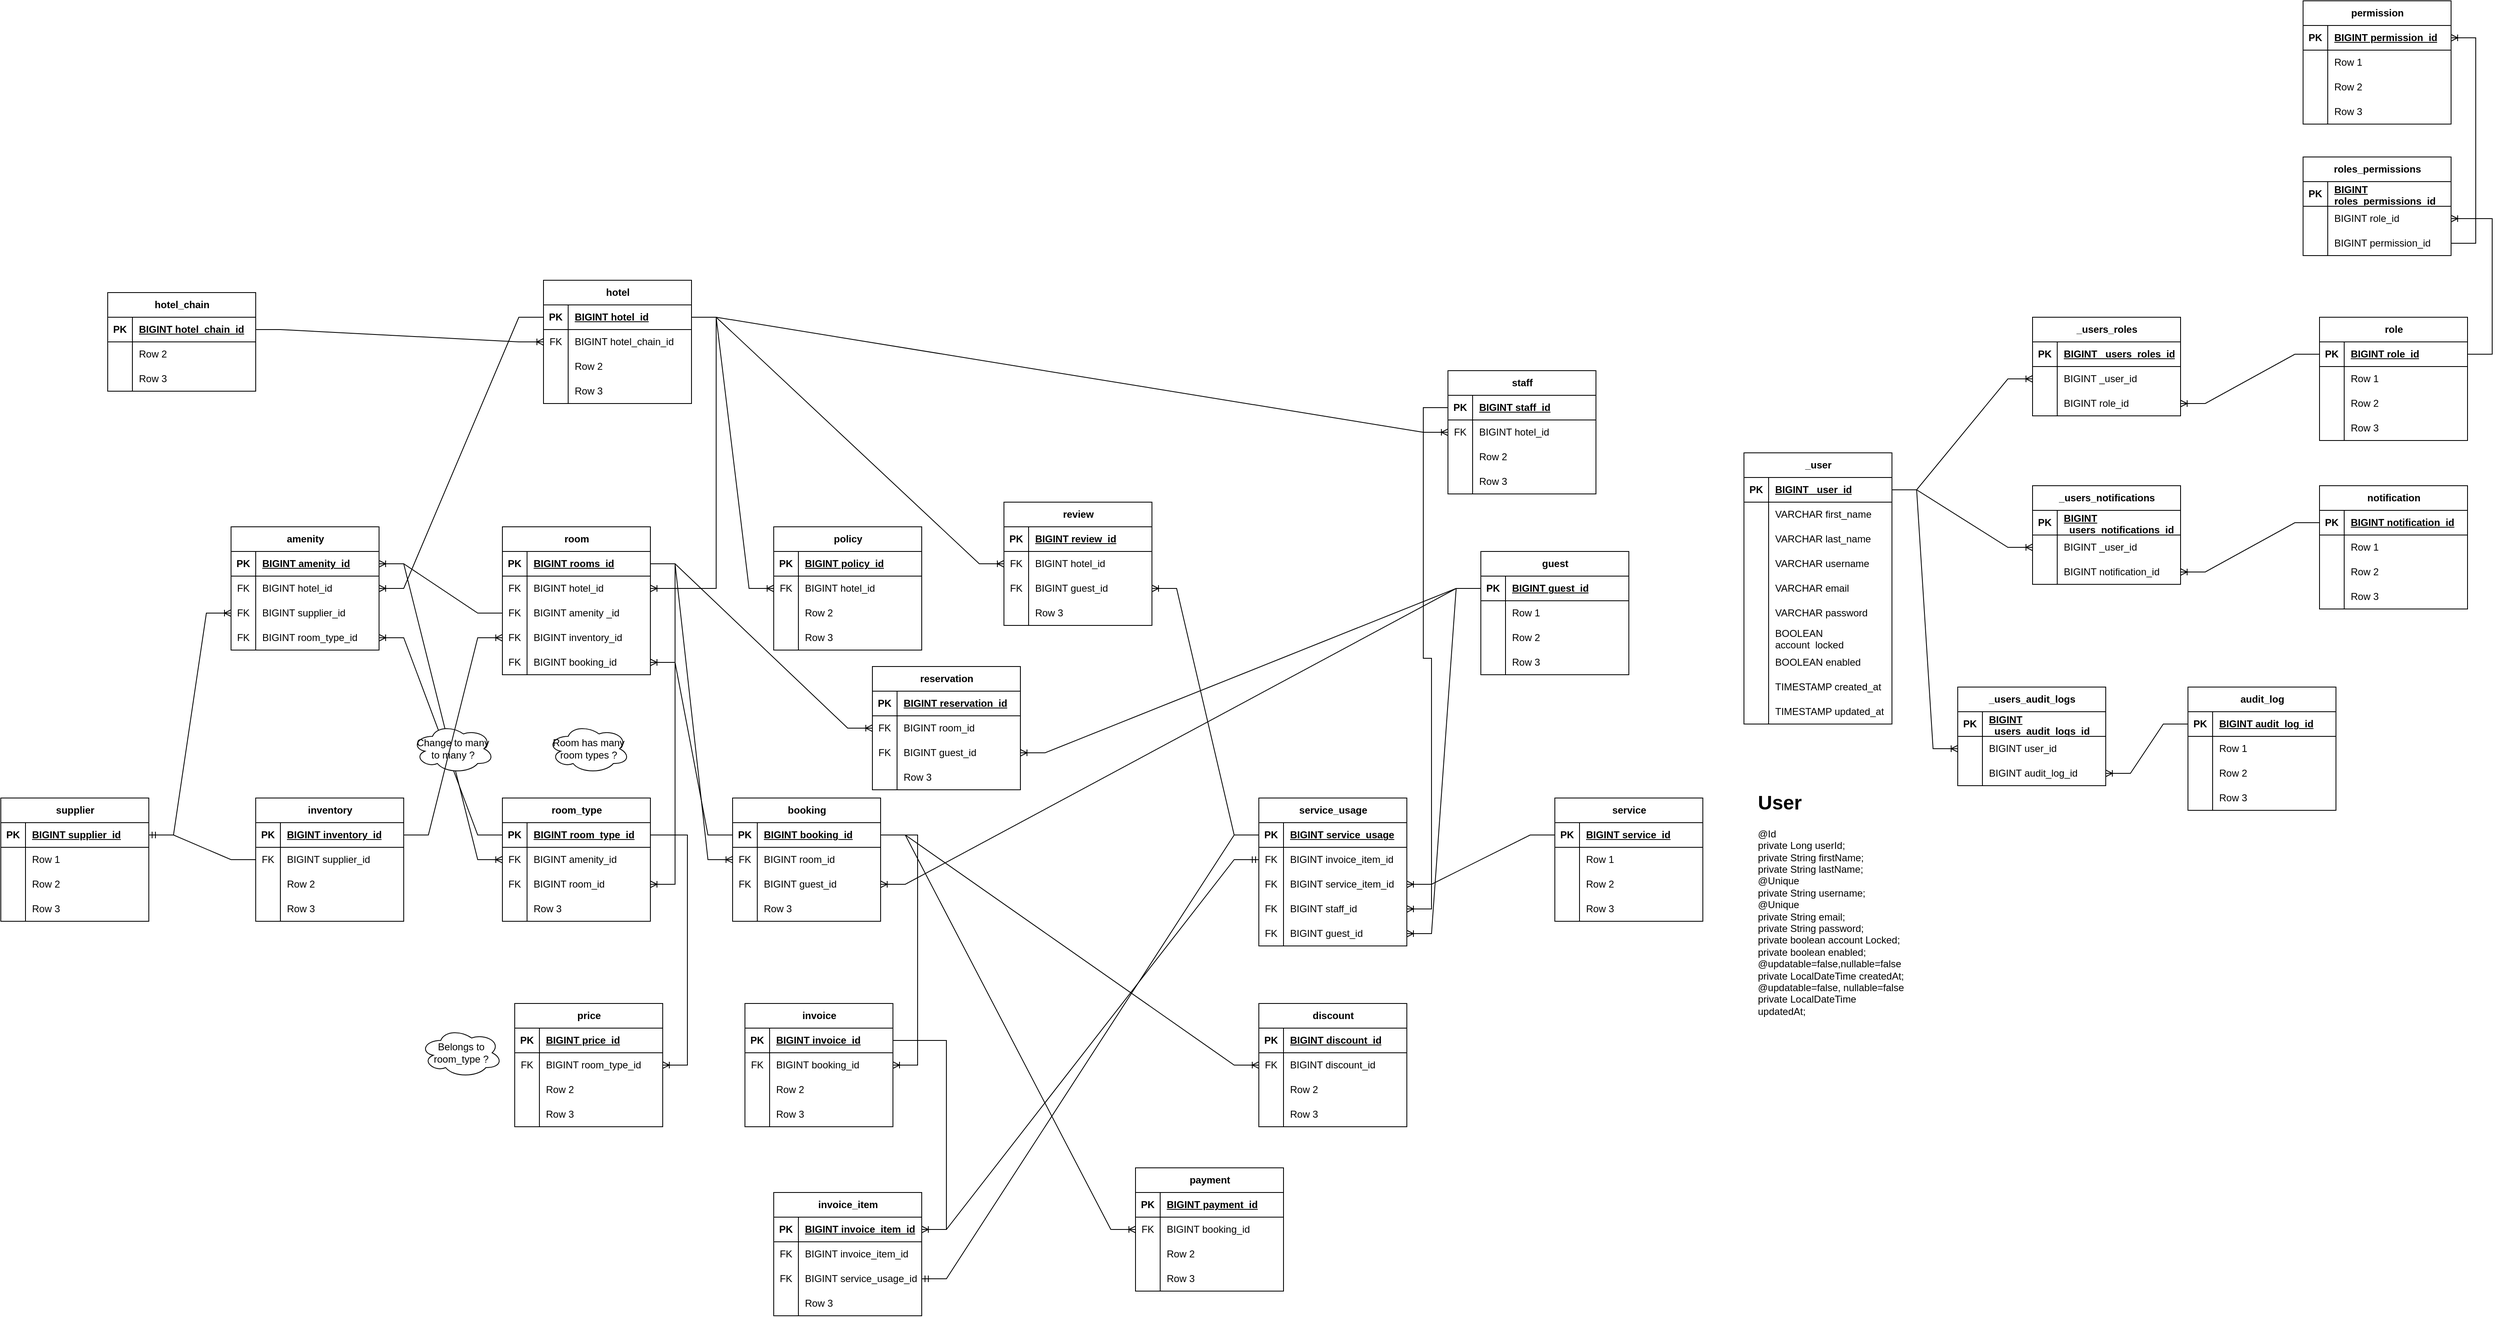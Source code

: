<mxfile version="26.0.1">
  <diagram name="Page-1" id="eiL01ylNGXHSzyhiolFe">
    <mxGraphModel dx="2049" dy="2283" grid="1" gridSize="10" guides="1" tooltips="1" connect="1" arrows="1" fold="1" page="1" pageScale="1" pageWidth="827" pageHeight="1169" math="0" shadow="0">
      <root>
        <mxCell id="0" />
        <mxCell id="1" parent="0" />
        <mxCell id="TJHrcGQh8255oiKPZpjp-1" value="hotel_chain" style="shape=table;startSize=30;container=1;collapsible=1;childLayout=tableLayout;fixedRows=1;rowLines=0;fontStyle=1;align=center;resizeLast=1;html=1;" parent="1" vertex="1">
          <mxGeometry x="140" y="-545" width="180" height="120" as="geometry" />
        </mxCell>
        <mxCell id="TJHrcGQh8255oiKPZpjp-2" value="" style="shape=tableRow;horizontal=0;startSize=0;swimlaneHead=0;swimlaneBody=0;fillColor=none;collapsible=0;dropTarget=0;points=[[0,0.5],[1,0.5]];portConstraint=eastwest;top=0;left=0;right=0;bottom=1;" parent="TJHrcGQh8255oiKPZpjp-1" vertex="1">
          <mxGeometry y="30" width="180" height="30" as="geometry" />
        </mxCell>
        <mxCell id="TJHrcGQh8255oiKPZpjp-3" value="PK" style="shape=partialRectangle;connectable=0;fillColor=none;top=0;left=0;bottom=0;right=0;fontStyle=1;overflow=hidden;whiteSpace=wrap;html=1;" parent="TJHrcGQh8255oiKPZpjp-2" vertex="1">
          <mxGeometry width="30" height="30" as="geometry">
            <mxRectangle width="30" height="30" as="alternateBounds" />
          </mxGeometry>
        </mxCell>
        <mxCell id="TJHrcGQh8255oiKPZpjp-4" value="BIGINT hotel_chain_id" style="shape=partialRectangle;connectable=0;fillColor=none;top=0;left=0;bottom=0;right=0;align=left;spacingLeft=6;fontStyle=5;overflow=hidden;whiteSpace=wrap;html=1;" parent="TJHrcGQh8255oiKPZpjp-2" vertex="1">
          <mxGeometry x="30" width="150" height="30" as="geometry">
            <mxRectangle width="150" height="30" as="alternateBounds" />
          </mxGeometry>
        </mxCell>
        <mxCell id="TJHrcGQh8255oiKPZpjp-8" value="" style="shape=tableRow;horizontal=0;startSize=0;swimlaneHead=0;swimlaneBody=0;fillColor=none;collapsible=0;dropTarget=0;points=[[0,0.5],[1,0.5]];portConstraint=eastwest;top=0;left=0;right=0;bottom=0;" parent="TJHrcGQh8255oiKPZpjp-1" vertex="1">
          <mxGeometry y="60" width="180" height="30" as="geometry" />
        </mxCell>
        <mxCell id="TJHrcGQh8255oiKPZpjp-9" value="" style="shape=partialRectangle;connectable=0;fillColor=none;top=0;left=0;bottom=0;right=0;editable=1;overflow=hidden;whiteSpace=wrap;html=1;" parent="TJHrcGQh8255oiKPZpjp-8" vertex="1">
          <mxGeometry width="30" height="30" as="geometry">
            <mxRectangle width="30" height="30" as="alternateBounds" />
          </mxGeometry>
        </mxCell>
        <mxCell id="TJHrcGQh8255oiKPZpjp-10" value="Row 2" style="shape=partialRectangle;connectable=0;fillColor=none;top=0;left=0;bottom=0;right=0;align=left;spacingLeft=6;overflow=hidden;whiteSpace=wrap;html=1;" parent="TJHrcGQh8255oiKPZpjp-8" vertex="1">
          <mxGeometry x="30" width="150" height="30" as="geometry">
            <mxRectangle width="150" height="30" as="alternateBounds" />
          </mxGeometry>
        </mxCell>
        <mxCell id="TJHrcGQh8255oiKPZpjp-11" value="" style="shape=tableRow;horizontal=0;startSize=0;swimlaneHead=0;swimlaneBody=0;fillColor=none;collapsible=0;dropTarget=0;points=[[0,0.5],[1,0.5]];portConstraint=eastwest;top=0;left=0;right=0;bottom=0;" parent="TJHrcGQh8255oiKPZpjp-1" vertex="1">
          <mxGeometry y="90" width="180" height="30" as="geometry" />
        </mxCell>
        <mxCell id="TJHrcGQh8255oiKPZpjp-12" value="" style="shape=partialRectangle;connectable=0;fillColor=none;top=0;left=0;bottom=0;right=0;editable=1;overflow=hidden;whiteSpace=wrap;html=1;" parent="TJHrcGQh8255oiKPZpjp-11" vertex="1">
          <mxGeometry width="30" height="30" as="geometry">
            <mxRectangle width="30" height="30" as="alternateBounds" />
          </mxGeometry>
        </mxCell>
        <mxCell id="TJHrcGQh8255oiKPZpjp-13" value="Row 3" style="shape=partialRectangle;connectable=0;fillColor=none;top=0;left=0;bottom=0;right=0;align=left;spacingLeft=6;overflow=hidden;whiteSpace=wrap;html=1;" parent="TJHrcGQh8255oiKPZpjp-11" vertex="1">
          <mxGeometry x="30" width="150" height="30" as="geometry">
            <mxRectangle width="150" height="30" as="alternateBounds" />
          </mxGeometry>
        </mxCell>
        <mxCell id="TJHrcGQh8255oiKPZpjp-14" value="hotel" style="shape=table;startSize=30;container=1;collapsible=1;childLayout=tableLayout;fixedRows=1;rowLines=0;fontStyle=1;align=center;resizeLast=1;html=1;" parent="1" vertex="1">
          <mxGeometry x="670" y="-560" width="180" height="150" as="geometry" />
        </mxCell>
        <mxCell id="TJHrcGQh8255oiKPZpjp-15" value="" style="shape=tableRow;horizontal=0;startSize=0;swimlaneHead=0;swimlaneBody=0;fillColor=none;collapsible=0;dropTarget=0;points=[[0,0.5],[1,0.5]];portConstraint=eastwest;top=0;left=0;right=0;bottom=1;" parent="TJHrcGQh8255oiKPZpjp-14" vertex="1">
          <mxGeometry y="30" width="180" height="30" as="geometry" />
        </mxCell>
        <mxCell id="TJHrcGQh8255oiKPZpjp-16" value="PK" style="shape=partialRectangle;connectable=0;fillColor=none;top=0;left=0;bottom=0;right=0;fontStyle=1;overflow=hidden;whiteSpace=wrap;html=1;" parent="TJHrcGQh8255oiKPZpjp-15" vertex="1">
          <mxGeometry width="30" height="30" as="geometry">
            <mxRectangle width="30" height="30" as="alternateBounds" />
          </mxGeometry>
        </mxCell>
        <mxCell id="TJHrcGQh8255oiKPZpjp-17" value="BIGINT hotel_id" style="shape=partialRectangle;connectable=0;fillColor=none;top=0;left=0;bottom=0;right=0;align=left;spacingLeft=6;fontStyle=5;overflow=hidden;whiteSpace=wrap;html=1;" parent="TJHrcGQh8255oiKPZpjp-15" vertex="1">
          <mxGeometry x="30" width="150" height="30" as="geometry">
            <mxRectangle width="150" height="30" as="alternateBounds" />
          </mxGeometry>
        </mxCell>
        <mxCell id="TJHrcGQh8255oiKPZpjp-18" value="" style="shape=tableRow;horizontal=0;startSize=0;swimlaneHead=0;swimlaneBody=0;fillColor=none;collapsible=0;dropTarget=0;points=[[0,0.5],[1,0.5]];portConstraint=eastwest;top=0;left=0;right=0;bottom=0;" parent="TJHrcGQh8255oiKPZpjp-14" vertex="1">
          <mxGeometry y="60" width="180" height="30" as="geometry" />
        </mxCell>
        <mxCell id="TJHrcGQh8255oiKPZpjp-19" value="FK" style="shape=partialRectangle;connectable=0;fillColor=none;top=0;left=0;bottom=0;right=0;editable=1;overflow=hidden;whiteSpace=wrap;html=1;" parent="TJHrcGQh8255oiKPZpjp-18" vertex="1">
          <mxGeometry width="30" height="30" as="geometry">
            <mxRectangle width="30" height="30" as="alternateBounds" />
          </mxGeometry>
        </mxCell>
        <mxCell id="TJHrcGQh8255oiKPZpjp-20" value="BIGINT hotel_chain_id" style="shape=partialRectangle;connectable=0;fillColor=none;top=0;left=0;bottom=0;right=0;align=left;spacingLeft=6;overflow=hidden;whiteSpace=wrap;html=1;" parent="TJHrcGQh8255oiKPZpjp-18" vertex="1">
          <mxGeometry x="30" width="150" height="30" as="geometry">
            <mxRectangle width="150" height="30" as="alternateBounds" />
          </mxGeometry>
        </mxCell>
        <mxCell id="TJHrcGQh8255oiKPZpjp-21" value="" style="shape=tableRow;horizontal=0;startSize=0;swimlaneHead=0;swimlaneBody=0;fillColor=none;collapsible=0;dropTarget=0;points=[[0,0.5],[1,0.5]];portConstraint=eastwest;top=0;left=0;right=0;bottom=0;" parent="TJHrcGQh8255oiKPZpjp-14" vertex="1">
          <mxGeometry y="90" width="180" height="30" as="geometry" />
        </mxCell>
        <mxCell id="TJHrcGQh8255oiKPZpjp-22" value="" style="shape=partialRectangle;connectable=0;fillColor=none;top=0;left=0;bottom=0;right=0;editable=1;overflow=hidden;whiteSpace=wrap;html=1;" parent="TJHrcGQh8255oiKPZpjp-21" vertex="1">
          <mxGeometry width="30" height="30" as="geometry">
            <mxRectangle width="30" height="30" as="alternateBounds" />
          </mxGeometry>
        </mxCell>
        <mxCell id="TJHrcGQh8255oiKPZpjp-23" value="Row 2" style="shape=partialRectangle;connectable=0;fillColor=none;top=0;left=0;bottom=0;right=0;align=left;spacingLeft=6;overflow=hidden;whiteSpace=wrap;html=1;" parent="TJHrcGQh8255oiKPZpjp-21" vertex="1">
          <mxGeometry x="30" width="150" height="30" as="geometry">
            <mxRectangle width="150" height="30" as="alternateBounds" />
          </mxGeometry>
        </mxCell>
        <mxCell id="TJHrcGQh8255oiKPZpjp-24" value="" style="shape=tableRow;horizontal=0;startSize=0;swimlaneHead=0;swimlaneBody=0;fillColor=none;collapsible=0;dropTarget=0;points=[[0,0.5],[1,0.5]];portConstraint=eastwest;top=0;left=0;right=0;bottom=0;" parent="TJHrcGQh8255oiKPZpjp-14" vertex="1">
          <mxGeometry y="120" width="180" height="30" as="geometry" />
        </mxCell>
        <mxCell id="TJHrcGQh8255oiKPZpjp-25" value="" style="shape=partialRectangle;connectable=0;fillColor=none;top=0;left=0;bottom=0;right=0;editable=1;overflow=hidden;whiteSpace=wrap;html=1;" parent="TJHrcGQh8255oiKPZpjp-24" vertex="1">
          <mxGeometry width="30" height="30" as="geometry">
            <mxRectangle width="30" height="30" as="alternateBounds" />
          </mxGeometry>
        </mxCell>
        <mxCell id="TJHrcGQh8255oiKPZpjp-26" value="Row 3" style="shape=partialRectangle;connectable=0;fillColor=none;top=0;left=0;bottom=0;right=0;align=left;spacingLeft=6;overflow=hidden;whiteSpace=wrap;html=1;" parent="TJHrcGQh8255oiKPZpjp-24" vertex="1">
          <mxGeometry x="30" width="150" height="30" as="geometry">
            <mxRectangle width="150" height="30" as="alternateBounds" />
          </mxGeometry>
        </mxCell>
        <mxCell id="TJHrcGQh8255oiKPZpjp-27" value="reservation" style="shape=table;startSize=30;container=1;collapsible=1;childLayout=tableLayout;fixedRows=1;rowLines=0;fontStyle=1;align=center;resizeLast=1;html=1;" parent="1" vertex="1">
          <mxGeometry x="1070" y="-90" width="180" height="150" as="geometry" />
        </mxCell>
        <mxCell id="TJHrcGQh8255oiKPZpjp-28" value="" style="shape=tableRow;horizontal=0;startSize=0;swimlaneHead=0;swimlaneBody=0;fillColor=none;collapsible=0;dropTarget=0;points=[[0,0.5],[1,0.5]];portConstraint=eastwest;top=0;left=0;right=0;bottom=1;" parent="TJHrcGQh8255oiKPZpjp-27" vertex="1">
          <mxGeometry y="30" width="180" height="30" as="geometry" />
        </mxCell>
        <mxCell id="TJHrcGQh8255oiKPZpjp-29" value="PK" style="shape=partialRectangle;connectable=0;fillColor=none;top=0;left=0;bottom=0;right=0;fontStyle=1;overflow=hidden;whiteSpace=wrap;html=1;" parent="TJHrcGQh8255oiKPZpjp-28" vertex="1">
          <mxGeometry width="30" height="30" as="geometry">
            <mxRectangle width="30" height="30" as="alternateBounds" />
          </mxGeometry>
        </mxCell>
        <mxCell id="TJHrcGQh8255oiKPZpjp-30" value="BIGINT reservation_id" style="shape=partialRectangle;connectable=0;fillColor=none;top=0;left=0;bottom=0;right=0;align=left;spacingLeft=6;fontStyle=5;overflow=hidden;whiteSpace=wrap;html=1;" parent="TJHrcGQh8255oiKPZpjp-28" vertex="1">
          <mxGeometry x="30" width="150" height="30" as="geometry">
            <mxRectangle width="150" height="30" as="alternateBounds" />
          </mxGeometry>
        </mxCell>
        <mxCell id="TJHrcGQh8255oiKPZpjp-31" value="" style="shape=tableRow;horizontal=0;startSize=0;swimlaneHead=0;swimlaneBody=0;fillColor=none;collapsible=0;dropTarget=0;points=[[0,0.5],[1,0.5]];portConstraint=eastwest;top=0;left=0;right=0;bottom=0;" parent="TJHrcGQh8255oiKPZpjp-27" vertex="1">
          <mxGeometry y="60" width="180" height="30" as="geometry" />
        </mxCell>
        <mxCell id="TJHrcGQh8255oiKPZpjp-32" value="FK" style="shape=partialRectangle;connectable=0;fillColor=none;top=0;left=0;bottom=0;right=0;editable=1;overflow=hidden;whiteSpace=wrap;html=1;" parent="TJHrcGQh8255oiKPZpjp-31" vertex="1">
          <mxGeometry width="30" height="30" as="geometry">
            <mxRectangle width="30" height="30" as="alternateBounds" />
          </mxGeometry>
        </mxCell>
        <mxCell id="TJHrcGQh8255oiKPZpjp-33" value="BIGINT room_id" style="shape=partialRectangle;connectable=0;fillColor=none;top=0;left=0;bottom=0;right=0;align=left;spacingLeft=6;overflow=hidden;whiteSpace=wrap;html=1;" parent="TJHrcGQh8255oiKPZpjp-31" vertex="1">
          <mxGeometry x="30" width="150" height="30" as="geometry">
            <mxRectangle width="150" height="30" as="alternateBounds" />
          </mxGeometry>
        </mxCell>
        <mxCell id="TJHrcGQh8255oiKPZpjp-34" value="" style="shape=tableRow;horizontal=0;startSize=0;swimlaneHead=0;swimlaneBody=0;fillColor=none;collapsible=0;dropTarget=0;points=[[0,0.5],[1,0.5]];portConstraint=eastwest;top=0;left=0;right=0;bottom=0;" parent="TJHrcGQh8255oiKPZpjp-27" vertex="1">
          <mxGeometry y="90" width="180" height="30" as="geometry" />
        </mxCell>
        <mxCell id="TJHrcGQh8255oiKPZpjp-35" value="FK" style="shape=partialRectangle;connectable=0;fillColor=none;top=0;left=0;bottom=0;right=0;editable=1;overflow=hidden;whiteSpace=wrap;html=1;" parent="TJHrcGQh8255oiKPZpjp-34" vertex="1">
          <mxGeometry width="30" height="30" as="geometry">
            <mxRectangle width="30" height="30" as="alternateBounds" />
          </mxGeometry>
        </mxCell>
        <mxCell id="TJHrcGQh8255oiKPZpjp-36" value="BIGINT guest_id" style="shape=partialRectangle;connectable=0;fillColor=none;top=0;left=0;bottom=0;right=0;align=left;spacingLeft=6;overflow=hidden;whiteSpace=wrap;html=1;" parent="TJHrcGQh8255oiKPZpjp-34" vertex="1">
          <mxGeometry x="30" width="150" height="30" as="geometry">
            <mxRectangle width="150" height="30" as="alternateBounds" />
          </mxGeometry>
        </mxCell>
        <mxCell id="TJHrcGQh8255oiKPZpjp-37" value="" style="shape=tableRow;horizontal=0;startSize=0;swimlaneHead=0;swimlaneBody=0;fillColor=none;collapsible=0;dropTarget=0;points=[[0,0.5],[1,0.5]];portConstraint=eastwest;top=0;left=0;right=0;bottom=0;" parent="TJHrcGQh8255oiKPZpjp-27" vertex="1">
          <mxGeometry y="120" width="180" height="30" as="geometry" />
        </mxCell>
        <mxCell id="TJHrcGQh8255oiKPZpjp-38" value="" style="shape=partialRectangle;connectable=0;fillColor=none;top=0;left=0;bottom=0;right=0;editable=1;overflow=hidden;whiteSpace=wrap;html=1;" parent="TJHrcGQh8255oiKPZpjp-37" vertex="1">
          <mxGeometry width="30" height="30" as="geometry">
            <mxRectangle width="30" height="30" as="alternateBounds" />
          </mxGeometry>
        </mxCell>
        <mxCell id="TJHrcGQh8255oiKPZpjp-39" value="Row 3" style="shape=partialRectangle;connectable=0;fillColor=none;top=0;left=0;bottom=0;right=0;align=left;spacingLeft=6;overflow=hidden;whiteSpace=wrap;html=1;" parent="TJHrcGQh8255oiKPZpjp-37" vertex="1">
          <mxGeometry x="30" width="150" height="30" as="geometry">
            <mxRectangle width="150" height="30" as="alternateBounds" />
          </mxGeometry>
        </mxCell>
        <mxCell id="TJHrcGQh8255oiKPZpjp-40" value="staff" style="shape=table;startSize=30;container=1;collapsible=1;childLayout=tableLayout;fixedRows=1;rowLines=0;fontStyle=1;align=center;resizeLast=1;html=1;" parent="1" vertex="1">
          <mxGeometry x="1770" y="-450" width="180" height="150" as="geometry" />
        </mxCell>
        <mxCell id="TJHrcGQh8255oiKPZpjp-41" value="" style="shape=tableRow;horizontal=0;startSize=0;swimlaneHead=0;swimlaneBody=0;fillColor=none;collapsible=0;dropTarget=0;points=[[0,0.5],[1,0.5]];portConstraint=eastwest;top=0;left=0;right=0;bottom=1;" parent="TJHrcGQh8255oiKPZpjp-40" vertex="1">
          <mxGeometry y="30" width="180" height="30" as="geometry" />
        </mxCell>
        <mxCell id="TJHrcGQh8255oiKPZpjp-42" value="PK" style="shape=partialRectangle;connectable=0;fillColor=none;top=0;left=0;bottom=0;right=0;fontStyle=1;overflow=hidden;whiteSpace=wrap;html=1;" parent="TJHrcGQh8255oiKPZpjp-41" vertex="1">
          <mxGeometry width="30" height="30" as="geometry">
            <mxRectangle width="30" height="30" as="alternateBounds" />
          </mxGeometry>
        </mxCell>
        <mxCell id="TJHrcGQh8255oiKPZpjp-43" value="BIGINT staff_id" style="shape=partialRectangle;connectable=0;fillColor=none;top=0;left=0;bottom=0;right=0;align=left;spacingLeft=6;fontStyle=5;overflow=hidden;whiteSpace=wrap;html=1;" parent="TJHrcGQh8255oiKPZpjp-41" vertex="1">
          <mxGeometry x="30" width="150" height="30" as="geometry">
            <mxRectangle width="150" height="30" as="alternateBounds" />
          </mxGeometry>
        </mxCell>
        <mxCell id="TJHrcGQh8255oiKPZpjp-44" value="" style="shape=tableRow;horizontal=0;startSize=0;swimlaneHead=0;swimlaneBody=0;fillColor=none;collapsible=0;dropTarget=0;points=[[0,0.5],[1,0.5]];portConstraint=eastwest;top=0;left=0;right=0;bottom=0;" parent="TJHrcGQh8255oiKPZpjp-40" vertex="1">
          <mxGeometry y="60" width="180" height="30" as="geometry" />
        </mxCell>
        <mxCell id="TJHrcGQh8255oiKPZpjp-45" value="FK" style="shape=partialRectangle;connectable=0;fillColor=none;top=0;left=0;bottom=0;right=0;editable=1;overflow=hidden;whiteSpace=wrap;html=1;" parent="TJHrcGQh8255oiKPZpjp-44" vertex="1">
          <mxGeometry width="30" height="30" as="geometry">
            <mxRectangle width="30" height="30" as="alternateBounds" />
          </mxGeometry>
        </mxCell>
        <mxCell id="TJHrcGQh8255oiKPZpjp-46" value="BIGINT hotel_id" style="shape=partialRectangle;connectable=0;fillColor=none;top=0;left=0;bottom=0;right=0;align=left;spacingLeft=6;overflow=hidden;whiteSpace=wrap;html=1;" parent="TJHrcGQh8255oiKPZpjp-44" vertex="1">
          <mxGeometry x="30" width="150" height="30" as="geometry">
            <mxRectangle width="150" height="30" as="alternateBounds" />
          </mxGeometry>
        </mxCell>
        <mxCell id="TJHrcGQh8255oiKPZpjp-47" value="" style="shape=tableRow;horizontal=0;startSize=0;swimlaneHead=0;swimlaneBody=0;fillColor=none;collapsible=0;dropTarget=0;points=[[0,0.5],[1,0.5]];portConstraint=eastwest;top=0;left=0;right=0;bottom=0;" parent="TJHrcGQh8255oiKPZpjp-40" vertex="1">
          <mxGeometry y="90" width="180" height="30" as="geometry" />
        </mxCell>
        <mxCell id="TJHrcGQh8255oiKPZpjp-48" value="" style="shape=partialRectangle;connectable=0;fillColor=none;top=0;left=0;bottom=0;right=0;editable=1;overflow=hidden;whiteSpace=wrap;html=1;" parent="TJHrcGQh8255oiKPZpjp-47" vertex="1">
          <mxGeometry width="30" height="30" as="geometry">
            <mxRectangle width="30" height="30" as="alternateBounds" />
          </mxGeometry>
        </mxCell>
        <mxCell id="TJHrcGQh8255oiKPZpjp-49" value="Row 2" style="shape=partialRectangle;connectable=0;fillColor=none;top=0;left=0;bottom=0;right=0;align=left;spacingLeft=6;overflow=hidden;whiteSpace=wrap;html=1;" parent="TJHrcGQh8255oiKPZpjp-47" vertex="1">
          <mxGeometry x="30" width="150" height="30" as="geometry">
            <mxRectangle width="150" height="30" as="alternateBounds" />
          </mxGeometry>
        </mxCell>
        <mxCell id="TJHrcGQh8255oiKPZpjp-50" value="" style="shape=tableRow;horizontal=0;startSize=0;swimlaneHead=0;swimlaneBody=0;fillColor=none;collapsible=0;dropTarget=0;points=[[0,0.5],[1,0.5]];portConstraint=eastwest;top=0;left=0;right=0;bottom=0;" parent="TJHrcGQh8255oiKPZpjp-40" vertex="1">
          <mxGeometry y="120" width="180" height="30" as="geometry" />
        </mxCell>
        <mxCell id="TJHrcGQh8255oiKPZpjp-51" value="" style="shape=partialRectangle;connectable=0;fillColor=none;top=0;left=0;bottom=0;right=0;editable=1;overflow=hidden;whiteSpace=wrap;html=1;" parent="TJHrcGQh8255oiKPZpjp-50" vertex="1">
          <mxGeometry width="30" height="30" as="geometry">
            <mxRectangle width="30" height="30" as="alternateBounds" />
          </mxGeometry>
        </mxCell>
        <mxCell id="TJHrcGQh8255oiKPZpjp-52" value="Row 3" style="shape=partialRectangle;connectable=0;fillColor=none;top=0;left=0;bottom=0;right=0;align=left;spacingLeft=6;overflow=hidden;whiteSpace=wrap;html=1;" parent="TJHrcGQh8255oiKPZpjp-50" vertex="1">
          <mxGeometry x="30" width="150" height="30" as="geometry">
            <mxRectangle width="150" height="30" as="alternateBounds" />
          </mxGeometry>
        </mxCell>
        <mxCell id="TJHrcGQh8255oiKPZpjp-53" value="room" style="shape=table;startSize=30;container=1;collapsible=1;childLayout=tableLayout;fixedRows=1;rowLines=0;fontStyle=1;align=center;resizeLast=1;html=1;" parent="1" vertex="1">
          <mxGeometry x="620" y="-260" width="180" height="180" as="geometry" />
        </mxCell>
        <mxCell id="TJHrcGQh8255oiKPZpjp-54" value="" style="shape=tableRow;horizontal=0;startSize=0;swimlaneHead=0;swimlaneBody=0;fillColor=none;collapsible=0;dropTarget=0;points=[[0,0.5],[1,0.5]];portConstraint=eastwest;top=0;left=0;right=0;bottom=1;" parent="TJHrcGQh8255oiKPZpjp-53" vertex="1">
          <mxGeometry y="30" width="180" height="30" as="geometry" />
        </mxCell>
        <mxCell id="TJHrcGQh8255oiKPZpjp-55" value="PK" style="shape=partialRectangle;connectable=0;fillColor=none;top=0;left=0;bottom=0;right=0;fontStyle=1;overflow=hidden;whiteSpace=wrap;html=1;" parent="TJHrcGQh8255oiKPZpjp-54" vertex="1">
          <mxGeometry width="30" height="30" as="geometry">
            <mxRectangle width="30" height="30" as="alternateBounds" />
          </mxGeometry>
        </mxCell>
        <mxCell id="TJHrcGQh8255oiKPZpjp-56" value="BIGINT rooms_id" style="shape=partialRectangle;connectable=0;fillColor=none;top=0;left=0;bottom=0;right=0;align=left;spacingLeft=6;fontStyle=5;overflow=hidden;whiteSpace=wrap;html=1;" parent="TJHrcGQh8255oiKPZpjp-54" vertex="1">
          <mxGeometry x="30" width="150" height="30" as="geometry">
            <mxRectangle width="150" height="30" as="alternateBounds" />
          </mxGeometry>
        </mxCell>
        <mxCell id="TJHrcGQh8255oiKPZpjp-57" value="" style="shape=tableRow;horizontal=0;startSize=0;swimlaneHead=0;swimlaneBody=0;fillColor=none;collapsible=0;dropTarget=0;points=[[0,0.5],[1,0.5]];portConstraint=eastwest;top=0;left=0;right=0;bottom=0;" parent="TJHrcGQh8255oiKPZpjp-53" vertex="1">
          <mxGeometry y="60" width="180" height="30" as="geometry" />
        </mxCell>
        <mxCell id="TJHrcGQh8255oiKPZpjp-58" value="FK" style="shape=partialRectangle;connectable=0;fillColor=none;top=0;left=0;bottom=0;right=0;editable=1;overflow=hidden;whiteSpace=wrap;html=1;" parent="TJHrcGQh8255oiKPZpjp-57" vertex="1">
          <mxGeometry width="30" height="30" as="geometry">
            <mxRectangle width="30" height="30" as="alternateBounds" />
          </mxGeometry>
        </mxCell>
        <mxCell id="TJHrcGQh8255oiKPZpjp-59" value="BIGINT hotel_id" style="shape=partialRectangle;connectable=0;fillColor=none;top=0;left=0;bottom=0;right=0;align=left;spacingLeft=6;overflow=hidden;whiteSpace=wrap;html=1;" parent="TJHrcGQh8255oiKPZpjp-57" vertex="1">
          <mxGeometry x="30" width="150" height="30" as="geometry">
            <mxRectangle width="150" height="30" as="alternateBounds" />
          </mxGeometry>
        </mxCell>
        <mxCell id="TJHrcGQh8255oiKPZpjp-60" value="" style="shape=tableRow;horizontal=0;startSize=0;swimlaneHead=0;swimlaneBody=0;fillColor=none;collapsible=0;dropTarget=0;points=[[0,0.5],[1,0.5]];portConstraint=eastwest;top=0;left=0;right=0;bottom=0;" parent="TJHrcGQh8255oiKPZpjp-53" vertex="1">
          <mxGeometry y="90" width="180" height="30" as="geometry" />
        </mxCell>
        <mxCell id="TJHrcGQh8255oiKPZpjp-61" value="FK" style="shape=partialRectangle;connectable=0;fillColor=none;top=0;left=0;bottom=0;right=0;editable=1;overflow=hidden;whiteSpace=wrap;html=1;" parent="TJHrcGQh8255oiKPZpjp-60" vertex="1">
          <mxGeometry width="30" height="30" as="geometry">
            <mxRectangle width="30" height="30" as="alternateBounds" />
          </mxGeometry>
        </mxCell>
        <mxCell id="TJHrcGQh8255oiKPZpjp-62" value="BIGINT amenity _id" style="shape=partialRectangle;connectable=0;fillColor=none;top=0;left=0;bottom=0;right=0;align=left;spacingLeft=6;overflow=hidden;whiteSpace=wrap;html=1;" parent="TJHrcGQh8255oiKPZpjp-60" vertex="1">
          <mxGeometry x="30" width="150" height="30" as="geometry">
            <mxRectangle width="150" height="30" as="alternateBounds" />
          </mxGeometry>
        </mxCell>
        <mxCell id="TJHrcGQh8255oiKPZpjp-63" value="" style="shape=tableRow;horizontal=0;startSize=0;swimlaneHead=0;swimlaneBody=0;fillColor=none;collapsible=0;dropTarget=0;points=[[0,0.5],[1,0.5]];portConstraint=eastwest;top=0;left=0;right=0;bottom=0;" parent="TJHrcGQh8255oiKPZpjp-53" vertex="1">
          <mxGeometry y="120" width="180" height="30" as="geometry" />
        </mxCell>
        <mxCell id="TJHrcGQh8255oiKPZpjp-64" value="FK" style="shape=partialRectangle;connectable=0;fillColor=none;top=0;left=0;bottom=0;right=0;editable=1;overflow=hidden;whiteSpace=wrap;html=1;" parent="TJHrcGQh8255oiKPZpjp-63" vertex="1">
          <mxGeometry width="30" height="30" as="geometry">
            <mxRectangle width="30" height="30" as="alternateBounds" />
          </mxGeometry>
        </mxCell>
        <mxCell id="TJHrcGQh8255oiKPZpjp-65" value="BIGINT inventory_id" style="shape=partialRectangle;connectable=0;fillColor=none;top=0;left=0;bottom=0;right=0;align=left;spacingLeft=6;overflow=hidden;whiteSpace=wrap;html=1;" parent="TJHrcGQh8255oiKPZpjp-63" vertex="1">
          <mxGeometry x="30" width="150" height="30" as="geometry">
            <mxRectangle width="150" height="30" as="alternateBounds" />
          </mxGeometry>
        </mxCell>
        <mxCell id="TJHrcGQh8255oiKPZpjp-325" style="shape=tableRow;horizontal=0;startSize=0;swimlaneHead=0;swimlaneBody=0;fillColor=none;collapsible=0;dropTarget=0;points=[[0,0.5],[1,0.5]];portConstraint=eastwest;top=0;left=0;right=0;bottom=0;" parent="TJHrcGQh8255oiKPZpjp-53" vertex="1">
          <mxGeometry y="150" width="180" height="30" as="geometry" />
        </mxCell>
        <mxCell id="TJHrcGQh8255oiKPZpjp-326" value="FK" style="shape=partialRectangle;connectable=0;fillColor=none;top=0;left=0;bottom=0;right=0;editable=1;overflow=hidden;whiteSpace=wrap;html=1;" parent="TJHrcGQh8255oiKPZpjp-325" vertex="1">
          <mxGeometry width="30" height="30" as="geometry">
            <mxRectangle width="30" height="30" as="alternateBounds" />
          </mxGeometry>
        </mxCell>
        <mxCell id="TJHrcGQh8255oiKPZpjp-327" value="BIGINT booking_id" style="shape=partialRectangle;connectable=0;fillColor=none;top=0;left=0;bottom=0;right=0;align=left;spacingLeft=6;overflow=hidden;whiteSpace=wrap;html=1;" parent="TJHrcGQh8255oiKPZpjp-325" vertex="1">
          <mxGeometry x="30" width="150" height="30" as="geometry">
            <mxRectangle width="150" height="30" as="alternateBounds" />
          </mxGeometry>
        </mxCell>
        <mxCell id="TJHrcGQh8255oiKPZpjp-66" value="guest" style="shape=table;startSize=30;container=1;collapsible=1;childLayout=tableLayout;fixedRows=1;rowLines=0;fontStyle=1;align=center;resizeLast=1;html=1;" parent="1" vertex="1">
          <mxGeometry x="1810" y="-230" width="180" height="150" as="geometry" />
        </mxCell>
        <mxCell id="TJHrcGQh8255oiKPZpjp-67" value="" style="shape=tableRow;horizontal=0;startSize=0;swimlaneHead=0;swimlaneBody=0;fillColor=none;collapsible=0;dropTarget=0;points=[[0,0.5],[1,0.5]];portConstraint=eastwest;top=0;left=0;right=0;bottom=1;" parent="TJHrcGQh8255oiKPZpjp-66" vertex="1">
          <mxGeometry y="30" width="180" height="30" as="geometry" />
        </mxCell>
        <mxCell id="TJHrcGQh8255oiKPZpjp-68" value="PK" style="shape=partialRectangle;connectable=0;fillColor=none;top=0;left=0;bottom=0;right=0;fontStyle=1;overflow=hidden;whiteSpace=wrap;html=1;" parent="TJHrcGQh8255oiKPZpjp-67" vertex="1">
          <mxGeometry width="30" height="30" as="geometry">
            <mxRectangle width="30" height="30" as="alternateBounds" />
          </mxGeometry>
        </mxCell>
        <mxCell id="TJHrcGQh8255oiKPZpjp-69" value="BIGINT guest_id" style="shape=partialRectangle;connectable=0;fillColor=none;top=0;left=0;bottom=0;right=0;align=left;spacingLeft=6;fontStyle=5;overflow=hidden;whiteSpace=wrap;html=1;" parent="TJHrcGQh8255oiKPZpjp-67" vertex="1">
          <mxGeometry x="30" width="150" height="30" as="geometry">
            <mxRectangle width="150" height="30" as="alternateBounds" />
          </mxGeometry>
        </mxCell>
        <mxCell id="TJHrcGQh8255oiKPZpjp-70" value="" style="shape=tableRow;horizontal=0;startSize=0;swimlaneHead=0;swimlaneBody=0;fillColor=none;collapsible=0;dropTarget=0;points=[[0,0.5],[1,0.5]];portConstraint=eastwest;top=0;left=0;right=0;bottom=0;" parent="TJHrcGQh8255oiKPZpjp-66" vertex="1">
          <mxGeometry y="60" width="180" height="30" as="geometry" />
        </mxCell>
        <mxCell id="TJHrcGQh8255oiKPZpjp-71" value="" style="shape=partialRectangle;connectable=0;fillColor=none;top=0;left=0;bottom=0;right=0;editable=1;overflow=hidden;whiteSpace=wrap;html=1;" parent="TJHrcGQh8255oiKPZpjp-70" vertex="1">
          <mxGeometry width="30" height="30" as="geometry">
            <mxRectangle width="30" height="30" as="alternateBounds" />
          </mxGeometry>
        </mxCell>
        <mxCell id="TJHrcGQh8255oiKPZpjp-72" value="Row 1" style="shape=partialRectangle;connectable=0;fillColor=none;top=0;left=0;bottom=0;right=0;align=left;spacingLeft=6;overflow=hidden;whiteSpace=wrap;html=1;" parent="TJHrcGQh8255oiKPZpjp-70" vertex="1">
          <mxGeometry x="30" width="150" height="30" as="geometry">
            <mxRectangle width="150" height="30" as="alternateBounds" />
          </mxGeometry>
        </mxCell>
        <mxCell id="TJHrcGQh8255oiKPZpjp-73" value="" style="shape=tableRow;horizontal=0;startSize=0;swimlaneHead=0;swimlaneBody=0;fillColor=none;collapsible=0;dropTarget=0;points=[[0,0.5],[1,0.5]];portConstraint=eastwest;top=0;left=0;right=0;bottom=0;" parent="TJHrcGQh8255oiKPZpjp-66" vertex="1">
          <mxGeometry y="90" width="180" height="30" as="geometry" />
        </mxCell>
        <mxCell id="TJHrcGQh8255oiKPZpjp-74" value="" style="shape=partialRectangle;connectable=0;fillColor=none;top=0;left=0;bottom=0;right=0;editable=1;overflow=hidden;whiteSpace=wrap;html=1;" parent="TJHrcGQh8255oiKPZpjp-73" vertex="1">
          <mxGeometry width="30" height="30" as="geometry">
            <mxRectangle width="30" height="30" as="alternateBounds" />
          </mxGeometry>
        </mxCell>
        <mxCell id="TJHrcGQh8255oiKPZpjp-75" value="Row 2" style="shape=partialRectangle;connectable=0;fillColor=none;top=0;left=0;bottom=0;right=0;align=left;spacingLeft=6;overflow=hidden;whiteSpace=wrap;html=1;" parent="TJHrcGQh8255oiKPZpjp-73" vertex="1">
          <mxGeometry x="30" width="150" height="30" as="geometry">
            <mxRectangle width="150" height="30" as="alternateBounds" />
          </mxGeometry>
        </mxCell>
        <mxCell id="TJHrcGQh8255oiKPZpjp-76" value="" style="shape=tableRow;horizontal=0;startSize=0;swimlaneHead=0;swimlaneBody=0;fillColor=none;collapsible=0;dropTarget=0;points=[[0,0.5],[1,0.5]];portConstraint=eastwest;top=0;left=0;right=0;bottom=0;" parent="TJHrcGQh8255oiKPZpjp-66" vertex="1">
          <mxGeometry y="120" width="180" height="30" as="geometry" />
        </mxCell>
        <mxCell id="TJHrcGQh8255oiKPZpjp-77" value="" style="shape=partialRectangle;connectable=0;fillColor=none;top=0;left=0;bottom=0;right=0;editable=1;overflow=hidden;whiteSpace=wrap;html=1;" parent="TJHrcGQh8255oiKPZpjp-76" vertex="1">
          <mxGeometry width="30" height="30" as="geometry">
            <mxRectangle width="30" height="30" as="alternateBounds" />
          </mxGeometry>
        </mxCell>
        <mxCell id="TJHrcGQh8255oiKPZpjp-78" value="Row 3" style="shape=partialRectangle;connectable=0;fillColor=none;top=0;left=0;bottom=0;right=0;align=left;spacingLeft=6;overflow=hidden;whiteSpace=wrap;html=1;" parent="TJHrcGQh8255oiKPZpjp-76" vertex="1">
          <mxGeometry x="30" width="150" height="30" as="geometry">
            <mxRectangle width="150" height="30" as="alternateBounds" />
          </mxGeometry>
        </mxCell>
        <mxCell id="TJHrcGQh8255oiKPZpjp-79" value="amenity" style="shape=table;startSize=30;container=1;collapsible=1;childLayout=tableLayout;fixedRows=1;rowLines=0;fontStyle=1;align=center;resizeLast=1;html=1;" parent="1" vertex="1">
          <mxGeometry x="290" y="-260" width="180" height="150" as="geometry" />
        </mxCell>
        <mxCell id="TJHrcGQh8255oiKPZpjp-80" value="" style="shape=tableRow;horizontal=0;startSize=0;swimlaneHead=0;swimlaneBody=0;fillColor=none;collapsible=0;dropTarget=0;points=[[0,0.5],[1,0.5]];portConstraint=eastwest;top=0;left=0;right=0;bottom=1;" parent="TJHrcGQh8255oiKPZpjp-79" vertex="1">
          <mxGeometry y="30" width="180" height="30" as="geometry" />
        </mxCell>
        <mxCell id="TJHrcGQh8255oiKPZpjp-81" value="PK" style="shape=partialRectangle;connectable=0;fillColor=none;top=0;left=0;bottom=0;right=0;fontStyle=1;overflow=hidden;whiteSpace=wrap;html=1;" parent="TJHrcGQh8255oiKPZpjp-80" vertex="1">
          <mxGeometry width="30" height="30" as="geometry">
            <mxRectangle width="30" height="30" as="alternateBounds" />
          </mxGeometry>
        </mxCell>
        <mxCell id="TJHrcGQh8255oiKPZpjp-82" value="BIGINT amenity_id" style="shape=partialRectangle;connectable=0;fillColor=none;top=0;left=0;bottom=0;right=0;align=left;spacingLeft=6;fontStyle=5;overflow=hidden;whiteSpace=wrap;html=1;" parent="TJHrcGQh8255oiKPZpjp-80" vertex="1">
          <mxGeometry x="30" width="150" height="30" as="geometry">
            <mxRectangle width="150" height="30" as="alternateBounds" />
          </mxGeometry>
        </mxCell>
        <mxCell id="TJHrcGQh8255oiKPZpjp-83" value="" style="shape=tableRow;horizontal=0;startSize=0;swimlaneHead=0;swimlaneBody=0;fillColor=none;collapsible=0;dropTarget=0;points=[[0,0.5],[1,0.5]];portConstraint=eastwest;top=0;left=0;right=0;bottom=0;" parent="TJHrcGQh8255oiKPZpjp-79" vertex="1">
          <mxGeometry y="60" width="180" height="30" as="geometry" />
        </mxCell>
        <mxCell id="TJHrcGQh8255oiKPZpjp-84" value="FK" style="shape=partialRectangle;connectable=0;fillColor=none;top=0;left=0;bottom=0;right=0;editable=1;overflow=hidden;whiteSpace=wrap;html=1;" parent="TJHrcGQh8255oiKPZpjp-83" vertex="1">
          <mxGeometry width="30" height="30" as="geometry">
            <mxRectangle width="30" height="30" as="alternateBounds" />
          </mxGeometry>
        </mxCell>
        <mxCell id="TJHrcGQh8255oiKPZpjp-85" value="BIGINT hotel_id" style="shape=partialRectangle;connectable=0;fillColor=none;top=0;left=0;bottom=0;right=0;align=left;spacingLeft=6;overflow=hidden;whiteSpace=wrap;html=1;" parent="TJHrcGQh8255oiKPZpjp-83" vertex="1">
          <mxGeometry x="30" width="150" height="30" as="geometry">
            <mxRectangle width="150" height="30" as="alternateBounds" />
          </mxGeometry>
        </mxCell>
        <mxCell id="TJHrcGQh8255oiKPZpjp-86" value="" style="shape=tableRow;horizontal=0;startSize=0;swimlaneHead=0;swimlaneBody=0;fillColor=none;collapsible=0;dropTarget=0;points=[[0,0.5],[1,0.5]];portConstraint=eastwest;top=0;left=0;right=0;bottom=0;" parent="TJHrcGQh8255oiKPZpjp-79" vertex="1">
          <mxGeometry y="90" width="180" height="30" as="geometry" />
        </mxCell>
        <mxCell id="TJHrcGQh8255oiKPZpjp-87" value="FK" style="shape=partialRectangle;connectable=0;fillColor=none;top=0;left=0;bottom=0;right=0;editable=1;overflow=hidden;whiteSpace=wrap;html=1;" parent="TJHrcGQh8255oiKPZpjp-86" vertex="1">
          <mxGeometry width="30" height="30" as="geometry">
            <mxRectangle width="30" height="30" as="alternateBounds" />
          </mxGeometry>
        </mxCell>
        <mxCell id="TJHrcGQh8255oiKPZpjp-88" value="BIGINT supplier_id" style="shape=partialRectangle;connectable=0;fillColor=none;top=0;left=0;bottom=0;right=0;align=left;spacingLeft=6;overflow=hidden;whiteSpace=wrap;html=1;" parent="TJHrcGQh8255oiKPZpjp-86" vertex="1">
          <mxGeometry x="30" width="150" height="30" as="geometry">
            <mxRectangle width="150" height="30" as="alternateBounds" />
          </mxGeometry>
        </mxCell>
        <mxCell id="TJHrcGQh8255oiKPZpjp-89" value="" style="shape=tableRow;horizontal=0;startSize=0;swimlaneHead=0;swimlaneBody=0;fillColor=none;collapsible=0;dropTarget=0;points=[[0,0.5],[1,0.5]];portConstraint=eastwest;top=0;left=0;right=0;bottom=0;" parent="TJHrcGQh8255oiKPZpjp-79" vertex="1">
          <mxGeometry y="120" width="180" height="30" as="geometry" />
        </mxCell>
        <mxCell id="TJHrcGQh8255oiKPZpjp-90" value="FK" style="shape=partialRectangle;connectable=0;fillColor=none;top=0;left=0;bottom=0;right=0;editable=1;overflow=hidden;whiteSpace=wrap;html=1;" parent="TJHrcGQh8255oiKPZpjp-89" vertex="1">
          <mxGeometry width="30" height="30" as="geometry">
            <mxRectangle width="30" height="30" as="alternateBounds" />
          </mxGeometry>
        </mxCell>
        <mxCell id="TJHrcGQh8255oiKPZpjp-91" value="BIGINT room_type_id" style="shape=partialRectangle;connectable=0;fillColor=none;top=0;left=0;bottom=0;right=0;align=left;spacingLeft=6;overflow=hidden;whiteSpace=wrap;html=1;" parent="TJHrcGQh8255oiKPZpjp-89" vertex="1">
          <mxGeometry x="30" width="150" height="30" as="geometry">
            <mxRectangle width="150" height="30" as="alternateBounds" />
          </mxGeometry>
        </mxCell>
        <mxCell id="TJHrcGQh8255oiKPZpjp-92" value="inventory" style="shape=table;startSize=30;container=1;collapsible=1;childLayout=tableLayout;fixedRows=1;rowLines=0;fontStyle=1;align=center;resizeLast=1;html=1;" parent="1" vertex="1">
          <mxGeometry x="320" y="70" width="180" height="150" as="geometry" />
        </mxCell>
        <mxCell id="TJHrcGQh8255oiKPZpjp-93" value="" style="shape=tableRow;horizontal=0;startSize=0;swimlaneHead=0;swimlaneBody=0;fillColor=none;collapsible=0;dropTarget=0;points=[[0,0.5],[1,0.5]];portConstraint=eastwest;top=0;left=0;right=0;bottom=1;" parent="TJHrcGQh8255oiKPZpjp-92" vertex="1">
          <mxGeometry y="30" width="180" height="30" as="geometry" />
        </mxCell>
        <mxCell id="TJHrcGQh8255oiKPZpjp-94" value="PK" style="shape=partialRectangle;connectable=0;fillColor=none;top=0;left=0;bottom=0;right=0;fontStyle=1;overflow=hidden;whiteSpace=wrap;html=1;" parent="TJHrcGQh8255oiKPZpjp-93" vertex="1">
          <mxGeometry width="30" height="30" as="geometry">
            <mxRectangle width="30" height="30" as="alternateBounds" />
          </mxGeometry>
        </mxCell>
        <mxCell id="TJHrcGQh8255oiKPZpjp-95" value="BIGINT inventory_id" style="shape=partialRectangle;connectable=0;fillColor=none;top=0;left=0;bottom=0;right=0;align=left;spacingLeft=6;fontStyle=5;overflow=hidden;whiteSpace=wrap;html=1;" parent="TJHrcGQh8255oiKPZpjp-93" vertex="1">
          <mxGeometry x="30" width="150" height="30" as="geometry">
            <mxRectangle width="150" height="30" as="alternateBounds" />
          </mxGeometry>
        </mxCell>
        <mxCell id="TJHrcGQh8255oiKPZpjp-96" value="" style="shape=tableRow;horizontal=0;startSize=0;swimlaneHead=0;swimlaneBody=0;fillColor=none;collapsible=0;dropTarget=0;points=[[0,0.5],[1,0.5]];portConstraint=eastwest;top=0;left=0;right=0;bottom=0;" parent="TJHrcGQh8255oiKPZpjp-92" vertex="1">
          <mxGeometry y="60" width="180" height="30" as="geometry" />
        </mxCell>
        <mxCell id="TJHrcGQh8255oiKPZpjp-97" value="FK" style="shape=partialRectangle;connectable=0;fillColor=none;top=0;left=0;bottom=0;right=0;editable=1;overflow=hidden;whiteSpace=wrap;html=1;" parent="TJHrcGQh8255oiKPZpjp-96" vertex="1">
          <mxGeometry width="30" height="30" as="geometry">
            <mxRectangle width="30" height="30" as="alternateBounds" />
          </mxGeometry>
        </mxCell>
        <mxCell id="TJHrcGQh8255oiKPZpjp-98" value="BIGINT supplier_id" style="shape=partialRectangle;connectable=0;fillColor=none;top=0;left=0;bottom=0;right=0;align=left;spacingLeft=6;overflow=hidden;whiteSpace=wrap;html=1;" parent="TJHrcGQh8255oiKPZpjp-96" vertex="1">
          <mxGeometry x="30" width="150" height="30" as="geometry">
            <mxRectangle width="150" height="30" as="alternateBounds" />
          </mxGeometry>
        </mxCell>
        <mxCell id="TJHrcGQh8255oiKPZpjp-99" value="" style="shape=tableRow;horizontal=0;startSize=0;swimlaneHead=0;swimlaneBody=0;fillColor=none;collapsible=0;dropTarget=0;points=[[0,0.5],[1,0.5]];portConstraint=eastwest;top=0;left=0;right=0;bottom=0;" parent="TJHrcGQh8255oiKPZpjp-92" vertex="1">
          <mxGeometry y="90" width="180" height="30" as="geometry" />
        </mxCell>
        <mxCell id="TJHrcGQh8255oiKPZpjp-100" value="" style="shape=partialRectangle;connectable=0;fillColor=none;top=0;left=0;bottom=0;right=0;editable=1;overflow=hidden;whiteSpace=wrap;html=1;" parent="TJHrcGQh8255oiKPZpjp-99" vertex="1">
          <mxGeometry width="30" height="30" as="geometry">
            <mxRectangle width="30" height="30" as="alternateBounds" />
          </mxGeometry>
        </mxCell>
        <mxCell id="TJHrcGQh8255oiKPZpjp-101" value="Row 2" style="shape=partialRectangle;connectable=0;fillColor=none;top=0;left=0;bottom=0;right=0;align=left;spacingLeft=6;overflow=hidden;whiteSpace=wrap;html=1;" parent="TJHrcGQh8255oiKPZpjp-99" vertex="1">
          <mxGeometry x="30" width="150" height="30" as="geometry">
            <mxRectangle width="150" height="30" as="alternateBounds" />
          </mxGeometry>
        </mxCell>
        <mxCell id="TJHrcGQh8255oiKPZpjp-102" value="" style="shape=tableRow;horizontal=0;startSize=0;swimlaneHead=0;swimlaneBody=0;fillColor=none;collapsible=0;dropTarget=0;points=[[0,0.5],[1,0.5]];portConstraint=eastwest;top=0;left=0;right=0;bottom=0;" parent="TJHrcGQh8255oiKPZpjp-92" vertex="1">
          <mxGeometry y="120" width="180" height="30" as="geometry" />
        </mxCell>
        <mxCell id="TJHrcGQh8255oiKPZpjp-103" value="" style="shape=partialRectangle;connectable=0;fillColor=none;top=0;left=0;bottom=0;right=0;editable=1;overflow=hidden;whiteSpace=wrap;html=1;" parent="TJHrcGQh8255oiKPZpjp-102" vertex="1">
          <mxGeometry width="30" height="30" as="geometry">
            <mxRectangle width="30" height="30" as="alternateBounds" />
          </mxGeometry>
        </mxCell>
        <mxCell id="TJHrcGQh8255oiKPZpjp-104" value="Row 3" style="shape=partialRectangle;connectable=0;fillColor=none;top=0;left=0;bottom=0;right=0;align=left;spacingLeft=6;overflow=hidden;whiteSpace=wrap;html=1;" parent="TJHrcGQh8255oiKPZpjp-102" vertex="1">
          <mxGeometry x="30" width="150" height="30" as="geometry">
            <mxRectangle width="150" height="30" as="alternateBounds" />
          </mxGeometry>
        </mxCell>
        <mxCell id="TJHrcGQh8255oiKPZpjp-105" value="policy" style="shape=table;startSize=30;container=1;collapsible=1;childLayout=tableLayout;fixedRows=1;rowLines=0;fontStyle=1;align=center;resizeLast=1;html=1;" parent="1" vertex="1">
          <mxGeometry x="950" y="-260" width="180" height="150" as="geometry" />
        </mxCell>
        <mxCell id="TJHrcGQh8255oiKPZpjp-106" value="" style="shape=tableRow;horizontal=0;startSize=0;swimlaneHead=0;swimlaneBody=0;fillColor=none;collapsible=0;dropTarget=0;points=[[0,0.5],[1,0.5]];portConstraint=eastwest;top=0;left=0;right=0;bottom=1;" parent="TJHrcGQh8255oiKPZpjp-105" vertex="1">
          <mxGeometry y="30" width="180" height="30" as="geometry" />
        </mxCell>
        <mxCell id="TJHrcGQh8255oiKPZpjp-107" value="PK" style="shape=partialRectangle;connectable=0;fillColor=none;top=0;left=0;bottom=0;right=0;fontStyle=1;overflow=hidden;whiteSpace=wrap;html=1;" parent="TJHrcGQh8255oiKPZpjp-106" vertex="1">
          <mxGeometry width="30" height="30" as="geometry">
            <mxRectangle width="30" height="30" as="alternateBounds" />
          </mxGeometry>
        </mxCell>
        <mxCell id="TJHrcGQh8255oiKPZpjp-108" value="BIGINT policy_id" style="shape=partialRectangle;connectable=0;fillColor=none;top=0;left=0;bottom=0;right=0;align=left;spacingLeft=6;fontStyle=5;overflow=hidden;whiteSpace=wrap;html=1;" parent="TJHrcGQh8255oiKPZpjp-106" vertex="1">
          <mxGeometry x="30" width="150" height="30" as="geometry">
            <mxRectangle width="150" height="30" as="alternateBounds" />
          </mxGeometry>
        </mxCell>
        <mxCell id="TJHrcGQh8255oiKPZpjp-109" value="" style="shape=tableRow;horizontal=0;startSize=0;swimlaneHead=0;swimlaneBody=0;fillColor=none;collapsible=0;dropTarget=0;points=[[0,0.5],[1,0.5]];portConstraint=eastwest;top=0;left=0;right=0;bottom=0;" parent="TJHrcGQh8255oiKPZpjp-105" vertex="1">
          <mxGeometry y="60" width="180" height="30" as="geometry" />
        </mxCell>
        <mxCell id="TJHrcGQh8255oiKPZpjp-110" value="FK" style="shape=partialRectangle;connectable=0;fillColor=none;top=0;left=0;bottom=0;right=0;editable=1;overflow=hidden;whiteSpace=wrap;html=1;" parent="TJHrcGQh8255oiKPZpjp-109" vertex="1">
          <mxGeometry width="30" height="30" as="geometry">
            <mxRectangle width="30" height="30" as="alternateBounds" />
          </mxGeometry>
        </mxCell>
        <mxCell id="TJHrcGQh8255oiKPZpjp-111" value="BIGINT hotel_id" style="shape=partialRectangle;connectable=0;fillColor=none;top=0;left=0;bottom=0;right=0;align=left;spacingLeft=6;overflow=hidden;whiteSpace=wrap;html=1;" parent="TJHrcGQh8255oiKPZpjp-109" vertex="1">
          <mxGeometry x="30" width="150" height="30" as="geometry">
            <mxRectangle width="150" height="30" as="alternateBounds" />
          </mxGeometry>
        </mxCell>
        <mxCell id="TJHrcGQh8255oiKPZpjp-112" value="" style="shape=tableRow;horizontal=0;startSize=0;swimlaneHead=0;swimlaneBody=0;fillColor=none;collapsible=0;dropTarget=0;points=[[0,0.5],[1,0.5]];portConstraint=eastwest;top=0;left=0;right=0;bottom=0;" parent="TJHrcGQh8255oiKPZpjp-105" vertex="1">
          <mxGeometry y="90" width="180" height="30" as="geometry" />
        </mxCell>
        <mxCell id="TJHrcGQh8255oiKPZpjp-113" value="" style="shape=partialRectangle;connectable=0;fillColor=none;top=0;left=0;bottom=0;right=0;editable=1;overflow=hidden;whiteSpace=wrap;html=1;" parent="TJHrcGQh8255oiKPZpjp-112" vertex="1">
          <mxGeometry width="30" height="30" as="geometry">
            <mxRectangle width="30" height="30" as="alternateBounds" />
          </mxGeometry>
        </mxCell>
        <mxCell id="TJHrcGQh8255oiKPZpjp-114" value="Row 2" style="shape=partialRectangle;connectable=0;fillColor=none;top=0;left=0;bottom=0;right=0;align=left;spacingLeft=6;overflow=hidden;whiteSpace=wrap;html=1;" parent="TJHrcGQh8255oiKPZpjp-112" vertex="1">
          <mxGeometry x="30" width="150" height="30" as="geometry">
            <mxRectangle width="150" height="30" as="alternateBounds" />
          </mxGeometry>
        </mxCell>
        <mxCell id="TJHrcGQh8255oiKPZpjp-115" value="" style="shape=tableRow;horizontal=0;startSize=0;swimlaneHead=0;swimlaneBody=0;fillColor=none;collapsible=0;dropTarget=0;points=[[0,0.5],[1,0.5]];portConstraint=eastwest;top=0;left=0;right=0;bottom=0;" parent="TJHrcGQh8255oiKPZpjp-105" vertex="1">
          <mxGeometry y="120" width="180" height="30" as="geometry" />
        </mxCell>
        <mxCell id="TJHrcGQh8255oiKPZpjp-116" value="" style="shape=partialRectangle;connectable=0;fillColor=none;top=0;left=0;bottom=0;right=0;editable=1;overflow=hidden;whiteSpace=wrap;html=1;" parent="TJHrcGQh8255oiKPZpjp-115" vertex="1">
          <mxGeometry width="30" height="30" as="geometry">
            <mxRectangle width="30" height="30" as="alternateBounds" />
          </mxGeometry>
        </mxCell>
        <mxCell id="TJHrcGQh8255oiKPZpjp-117" value="Row 3" style="shape=partialRectangle;connectable=0;fillColor=none;top=0;left=0;bottom=0;right=0;align=left;spacingLeft=6;overflow=hidden;whiteSpace=wrap;html=1;" parent="TJHrcGQh8255oiKPZpjp-115" vertex="1">
          <mxGeometry x="30" width="150" height="30" as="geometry">
            <mxRectangle width="150" height="30" as="alternateBounds" />
          </mxGeometry>
        </mxCell>
        <mxCell id="TJHrcGQh8255oiKPZpjp-118" value="_user" style="shape=table;startSize=30;container=1;collapsible=1;childLayout=tableLayout;fixedRows=1;rowLines=0;fontStyle=1;align=center;resizeLast=1;html=1;" parent="1" vertex="1">
          <mxGeometry x="2130" y="-350" width="180" height="330" as="geometry" />
        </mxCell>
        <mxCell id="TJHrcGQh8255oiKPZpjp-119" value="" style="shape=tableRow;horizontal=0;startSize=0;swimlaneHead=0;swimlaneBody=0;fillColor=none;collapsible=0;dropTarget=0;points=[[0,0.5],[1,0.5]];portConstraint=eastwest;top=0;left=0;right=0;bottom=1;" parent="TJHrcGQh8255oiKPZpjp-118" vertex="1">
          <mxGeometry y="30" width="180" height="30" as="geometry" />
        </mxCell>
        <mxCell id="TJHrcGQh8255oiKPZpjp-120" value="PK" style="shape=partialRectangle;connectable=0;fillColor=none;top=0;left=0;bottom=0;right=0;fontStyle=1;overflow=hidden;whiteSpace=wrap;html=1;" parent="TJHrcGQh8255oiKPZpjp-119" vertex="1">
          <mxGeometry width="30" height="30" as="geometry">
            <mxRectangle width="30" height="30" as="alternateBounds" />
          </mxGeometry>
        </mxCell>
        <mxCell id="TJHrcGQh8255oiKPZpjp-121" value="BIGINT _user_id" style="shape=partialRectangle;connectable=0;fillColor=none;top=0;left=0;bottom=0;right=0;align=left;spacingLeft=6;fontStyle=5;overflow=hidden;whiteSpace=wrap;html=1;" parent="TJHrcGQh8255oiKPZpjp-119" vertex="1">
          <mxGeometry x="30" width="150" height="30" as="geometry">
            <mxRectangle width="150" height="30" as="alternateBounds" />
          </mxGeometry>
        </mxCell>
        <mxCell id="TJHrcGQh8255oiKPZpjp-122" value="" style="shape=tableRow;horizontal=0;startSize=0;swimlaneHead=0;swimlaneBody=0;fillColor=none;collapsible=0;dropTarget=0;points=[[0,0.5],[1,0.5]];portConstraint=eastwest;top=0;left=0;right=0;bottom=0;" parent="TJHrcGQh8255oiKPZpjp-118" vertex="1">
          <mxGeometry y="60" width="180" height="30" as="geometry" />
        </mxCell>
        <mxCell id="TJHrcGQh8255oiKPZpjp-123" value="" style="shape=partialRectangle;connectable=0;fillColor=none;top=0;left=0;bottom=0;right=0;editable=1;overflow=hidden;whiteSpace=wrap;html=1;" parent="TJHrcGQh8255oiKPZpjp-122" vertex="1">
          <mxGeometry width="30" height="30" as="geometry">
            <mxRectangle width="30" height="30" as="alternateBounds" />
          </mxGeometry>
        </mxCell>
        <mxCell id="TJHrcGQh8255oiKPZpjp-124" value="VARCHAR first_name" style="shape=partialRectangle;connectable=0;fillColor=none;top=0;left=0;bottom=0;right=0;align=left;spacingLeft=6;overflow=hidden;whiteSpace=wrap;html=1;" parent="TJHrcGQh8255oiKPZpjp-122" vertex="1">
          <mxGeometry x="30" width="150" height="30" as="geometry">
            <mxRectangle width="150" height="30" as="alternateBounds" />
          </mxGeometry>
        </mxCell>
        <mxCell id="TJHrcGQh8255oiKPZpjp-125" value="" style="shape=tableRow;horizontal=0;startSize=0;swimlaneHead=0;swimlaneBody=0;fillColor=none;collapsible=0;dropTarget=0;points=[[0,0.5],[1,0.5]];portConstraint=eastwest;top=0;left=0;right=0;bottom=0;" parent="TJHrcGQh8255oiKPZpjp-118" vertex="1">
          <mxGeometry y="90" width="180" height="30" as="geometry" />
        </mxCell>
        <mxCell id="TJHrcGQh8255oiKPZpjp-126" value="" style="shape=partialRectangle;connectable=0;fillColor=none;top=0;left=0;bottom=0;right=0;editable=1;overflow=hidden;whiteSpace=wrap;html=1;" parent="TJHrcGQh8255oiKPZpjp-125" vertex="1">
          <mxGeometry width="30" height="30" as="geometry">
            <mxRectangle width="30" height="30" as="alternateBounds" />
          </mxGeometry>
        </mxCell>
        <mxCell id="TJHrcGQh8255oiKPZpjp-127" value="VARCHAR last_name" style="shape=partialRectangle;connectable=0;fillColor=none;top=0;left=0;bottom=0;right=0;align=left;spacingLeft=6;overflow=hidden;whiteSpace=wrap;html=1;" parent="TJHrcGQh8255oiKPZpjp-125" vertex="1">
          <mxGeometry x="30" width="150" height="30" as="geometry">
            <mxRectangle width="150" height="30" as="alternateBounds" />
          </mxGeometry>
        </mxCell>
        <mxCell id="TJHrcGQh8255oiKPZpjp-128" value="" style="shape=tableRow;horizontal=0;startSize=0;swimlaneHead=0;swimlaneBody=0;fillColor=none;collapsible=0;dropTarget=0;points=[[0,0.5],[1,0.5]];portConstraint=eastwest;top=0;left=0;right=0;bottom=0;" parent="TJHrcGQh8255oiKPZpjp-118" vertex="1">
          <mxGeometry y="120" width="180" height="30" as="geometry" />
        </mxCell>
        <mxCell id="TJHrcGQh8255oiKPZpjp-129" value="" style="shape=partialRectangle;connectable=0;fillColor=none;top=0;left=0;bottom=0;right=0;editable=1;overflow=hidden;whiteSpace=wrap;html=1;" parent="TJHrcGQh8255oiKPZpjp-128" vertex="1">
          <mxGeometry width="30" height="30" as="geometry">
            <mxRectangle width="30" height="30" as="alternateBounds" />
          </mxGeometry>
        </mxCell>
        <mxCell id="TJHrcGQh8255oiKPZpjp-130" value="VARCHAR username" style="shape=partialRectangle;connectable=0;fillColor=none;top=0;left=0;bottom=0;right=0;align=left;spacingLeft=6;overflow=hidden;whiteSpace=wrap;html=1;" parent="TJHrcGQh8255oiKPZpjp-128" vertex="1">
          <mxGeometry x="30" width="150" height="30" as="geometry">
            <mxRectangle width="150" height="30" as="alternateBounds" />
          </mxGeometry>
        </mxCell>
        <mxCell id="wQEkEeSLrNN1Kbgf9gcq-1" style="shape=tableRow;horizontal=0;startSize=0;swimlaneHead=0;swimlaneBody=0;fillColor=none;collapsible=0;dropTarget=0;points=[[0,0.5],[1,0.5]];portConstraint=eastwest;top=0;left=0;right=0;bottom=0;" parent="TJHrcGQh8255oiKPZpjp-118" vertex="1">
          <mxGeometry y="150" width="180" height="30" as="geometry" />
        </mxCell>
        <mxCell id="wQEkEeSLrNN1Kbgf9gcq-2" style="shape=partialRectangle;connectable=0;fillColor=none;top=0;left=0;bottom=0;right=0;editable=1;overflow=hidden;whiteSpace=wrap;html=1;" parent="wQEkEeSLrNN1Kbgf9gcq-1" vertex="1">
          <mxGeometry width="30" height="30" as="geometry">
            <mxRectangle width="30" height="30" as="alternateBounds" />
          </mxGeometry>
        </mxCell>
        <mxCell id="wQEkEeSLrNN1Kbgf9gcq-3" value="VARCHAR email" style="shape=partialRectangle;connectable=0;fillColor=none;top=0;left=0;bottom=0;right=0;align=left;spacingLeft=6;overflow=hidden;whiteSpace=wrap;html=1;" parent="wQEkEeSLrNN1Kbgf9gcq-1" vertex="1">
          <mxGeometry x="30" width="150" height="30" as="geometry">
            <mxRectangle width="150" height="30" as="alternateBounds" />
          </mxGeometry>
        </mxCell>
        <mxCell id="wQEkEeSLrNN1Kbgf9gcq-4" style="shape=tableRow;horizontal=0;startSize=0;swimlaneHead=0;swimlaneBody=0;fillColor=none;collapsible=0;dropTarget=0;points=[[0,0.5],[1,0.5]];portConstraint=eastwest;top=0;left=0;right=0;bottom=0;" parent="TJHrcGQh8255oiKPZpjp-118" vertex="1">
          <mxGeometry y="180" width="180" height="30" as="geometry" />
        </mxCell>
        <mxCell id="wQEkEeSLrNN1Kbgf9gcq-5" style="shape=partialRectangle;connectable=0;fillColor=none;top=0;left=0;bottom=0;right=0;editable=1;overflow=hidden;whiteSpace=wrap;html=1;" parent="wQEkEeSLrNN1Kbgf9gcq-4" vertex="1">
          <mxGeometry width="30" height="30" as="geometry">
            <mxRectangle width="30" height="30" as="alternateBounds" />
          </mxGeometry>
        </mxCell>
        <mxCell id="wQEkEeSLrNN1Kbgf9gcq-6" value="VARCHAR password" style="shape=partialRectangle;connectable=0;fillColor=none;top=0;left=0;bottom=0;right=0;align=left;spacingLeft=6;overflow=hidden;whiteSpace=wrap;html=1;" parent="wQEkEeSLrNN1Kbgf9gcq-4" vertex="1">
          <mxGeometry x="30" width="150" height="30" as="geometry">
            <mxRectangle width="150" height="30" as="alternateBounds" />
          </mxGeometry>
        </mxCell>
        <mxCell id="wQEkEeSLrNN1Kbgf9gcq-7" style="shape=tableRow;horizontal=0;startSize=0;swimlaneHead=0;swimlaneBody=0;fillColor=none;collapsible=0;dropTarget=0;points=[[0,0.5],[1,0.5]];portConstraint=eastwest;top=0;left=0;right=0;bottom=0;" parent="TJHrcGQh8255oiKPZpjp-118" vertex="1">
          <mxGeometry y="210" width="180" height="30" as="geometry" />
        </mxCell>
        <mxCell id="wQEkEeSLrNN1Kbgf9gcq-8" style="shape=partialRectangle;connectable=0;fillColor=none;top=0;left=0;bottom=0;right=0;editable=1;overflow=hidden;whiteSpace=wrap;html=1;" parent="wQEkEeSLrNN1Kbgf9gcq-7" vertex="1">
          <mxGeometry width="30" height="30" as="geometry">
            <mxRectangle width="30" height="30" as="alternateBounds" />
          </mxGeometry>
        </mxCell>
        <mxCell id="wQEkEeSLrNN1Kbgf9gcq-9" value="BOOLEAN account_locked" style="shape=partialRectangle;connectable=0;fillColor=none;top=0;left=0;bottom=0;right=0;align=left;spacingLeft=6;overflow=hidden;whiteSpace=wrap;html=1;" parent="wQEkEeSLrNN1Kbgf9gcq-7" vertex="1">
          <mxGeometry x="30" width="150" height="30" as="geometry">
            <mxRectangle width="150" height="30" as="alternateBounds" />
          </mxGeometry>
        </mxCell>
        <mxCell id="wQEkEeSLrNN1Kbgf9gcq-10" style="shape=tableRow;horizontal=0;startSize=0;swimlaneHead=0;swimlaneBody=0;fillColor=none;collapsible=0;dropTarget=0;points=[[0,0.5],[1,0.5]];portConstraint=eastwest;top=0;left=0;right=0;bottom=0;" parent="TJHrcGQh8255oiKPZpjp-118" vertex="1">
          <mxGeometry y="240" width="180" height="30" as="geometry" />
        </mxCell>
        <mxCell id="wQEkEeSLrNN1Kbgf9gcq-11" style="shape=partialRectangle;connectable=0;fillColor=none;top=0;left=0;bottom=0;right=0;editable=1;overflow=hidden;whiteSpace=wrap;html=1;" parent="wQEkEeSLrNN1Kbgf9gcq-10" vertex="1">
          <mxGeometry width="30" height="30" as="geometry">
            <mxRectangle width="30" height="30" as="alternateBounds" />
          </mxGeometry>
        </mxCell>
        <mxCell id="wQEkEeSLrNN1Kbgf9gcq-12" value="BOOLEAN enabled" style="shape=partialRectangle;connectable=0;fillColor=none;top=0;left=0;bottom=0;right=0;align=left;spacingLeft=6;overflow=hidden;whiteSpace=wrap;html=1;" parent="wQEkEeSLrNN1Kbgf9gcq-10" vertex="1">
          <mxGeometry x="30" width="150" height="30" as="geometry">
            <mxRectangle width="150" height="30" as="alternateBounds" />
          </mxGeometry>
        </mxCell>
        <mxCell id="wQEkEeSLrNN1Kbgf9gcq-13" style="shape=tableRow;horizontal=0;startSize=0;swimlaneHead=0;swimlaneBody=0;fillColor=none;collapsible=0;dropTarget=0;points=[[0,0.5],[1,0.5]];portConstraint=eastwest;top=0;left=0;right=0;bottom=0;" parent="TJHrcGQh8255oiKPZpjp-118" vertex="1">
          <mxGeometry y="270" width="180" height="30" as="geometry" />
        </mxCell>
        <mxCell id="wQEkEeSLrNN1Kbgf9gcq-14" style="shape=partialRectangle;connectable=0;fillColor=none;top=0;left=0;bottom=0;right=0;editable=1;overflow=hidden;whiteSpace=wrap;html=1;" parent="wQEkEeSLrNN1Kbgf9gcq-13" vertex="1">
          <mxGeometry width="30" height="30" as="geometry">
            <mxRectangle width="30" height="30" as="alternateBounds" />
          </mxGeometry>
        </mxCell>
        <mxCell id="wQEkEeSLrNN1Kbgf9gcq-15" value="TIMESTAMP created_at" style="shape=partialRectangle;connectable=0;fillColor=none;top=0;left=0;bottom=0;right=0;align=left;spacingLeft=6;overflow=hidden;whiteSpace=wrap;html=1;" parent="wQEkEeSLrNN1Kbgf9gcq-13" vertex="1">
          <mxGeometry x="30" width="150" height="30" as="geometry">
            <mxRectangle width="150" height="30" as="alternateBounds" />
          </mxGeometry>
        </mxCell>
        <mxCell id="wQEkEeSLrNN1Kbgf9gcq-16" style="shape=tableRow;horizontal=0;startSize=0;swimlaneHead=0;swimlaneBody=0;fillColor=none;collapsible=0;dropTarget=0;points=[[0,0.5],[1,0.5]];portConstraint=eastwest;top=0;left=0;right=0;bottom=0;" parent="TJHrcGQh8255oiKPZpjp-118" vertex="1">
          <mxGeometry y="300" width="180" height="30" as="geometry" />
        </mxCell>
        <mxCell id="wQEkEeSLrNN1Kbgf9gcq-17" style="shape=partialRectangle;connectable=0;fillColor=none;top=0;left=0;bottom=0;right=0;editable=1;overflow=hidden;whiteSpace=wrap;html=1;" parent="wQEkEeSLrNN1Kbgf9gcq-16" vertex="1">
          <mxGeometry width="30" height="30" as="geometry">
            <mxRectangle width="30" height="30" as="alternateBounds" />
          </mxGeometry>
        </mxCell>
        <mxCell id="wQEkEeSLrNN1Kbgf9gcq-18" value="TIMESTAMP updated_at" style="shape=partialRectangle;connectable=0;fillColor=none;top=0;left=0;bottom=0;right=0;align=left;spacingLeft=6;overflow=hidden;whiteSpace=wrap;html=1;" parent="wQEkEeSLrNN1Kbgf9gcq-16" vertex="1">
          <mxGeometry x="30" width="150" height="30" as="geometry">
            <mxRectangle width="150" height="30" as="alternateBounds" />
          </mxGeometry>
        </mxCell>
        <mxCell id="TJHrcGQh8255oiKPZpjp-131" value="service_usage" style="shape=table;startSize=30;container=1;collapsible=1;childLayout=tableLayout;fixedRows=1;rowLines=0;fontStyle=1;align=center;resizeLast=1;html=1;" parent="1" vertex="1">
          <mxGeometry x="1540" y="70" width="180" height="180" as="geometry" />
        </mxCell>
        <mxCell id="TJHrcGQh8255oiKPZpjp-132" value="" style="shape=tableRow;horizontal=0;startSize=0;swimlaneHead=0;swimlaneBody=0;fillColor=none;collapsible=0;dropTarget=0;points=[[0,0.5],[1,0.5]];portConstraint=eastwest;top=0;left=0;right=0;bottom=1;" parent="TJHrcGQh8255oiKPZpjp-131" vertex="1">
          <mxGeometry y="30" width="180" height="30" as="geometry" />
        </mxCell>
        <mxCell id="TJHrcGQh8255oiKPZpjp-133" value="PK" style="shape=partialRectangle;connectable=0;fillColor=none;top=0;left=0;bottom=0;right=0;fontStyle=1;overflow=hidden;whiteSpace=wrap;html=1;" parent="TJHrcGQh8255oiKPZpjp-132" vertex="1">
          <mxGeometry width="30" height="30" as="geometry">
            <mxRectangle width="30" height="30" as="alternateBounds" />
          </mxGeometry>
        </mxCell>
        <mxCell id="TJHrcGQh8255oiKPZpjp-134" value="BIGINT service_usage" style="shape=partialRectangle;connectable=0;fillColor=none;top=0;left=0;bottom=0;right=0;align=left;spacingLeft=6;fontStyle=5;overflow=hidden;whiteSpace=wrap;html=1;" parent="TJHrcGQh8255oiKPZpjp-132" vertex="1">
          <mxGeometry x="30" width="150" height="30" as="geometry">
            <mxRectangle width="150" height="30" as="alternateBounds" />
          </mxGeometry>
        </mxCell>
        <mxCell id="TJHrcGQh8255oiKPZpjp-135" value="" style="shape=tableRow;horizontal=0;startSize=0;swimlaneHead=0;swimlaneBody=0;fillColor=none;collapsible=0;dropTarget=0;points=[[0,0.5],[1,0.5]];portConstraint=eastwest;top=0;left=0;right=0;bottom=0;" parent="TJHrcGQh8255oiKPZpjp-131" vertex="1">
          <mxGeometry y="60" width="180" height="30" as="geometry" />
        </mxCell>
        <mxCell id="TJHrcGQh8255oiKPZpjp-136" value="FK" style="shape=partialRectangle;connectable=0;fillColor=none;top=0;left=0;bottom=0;right=0;editable=1;overflow=hidden;whiteSpace=wrap;html=1;" parent="TJHrcGQh8255oiKPZpjp-135" vertex="1">
          <mxGeometry width="30" height="30" as="geometry">
            <mxRectangle width="30" height="30" as="alternateBounds" />
          </mxGeometry>
        </mxCell>
        <mxCell id="TJHrcGQh8255oiKPZpjp-137" value="BIGINT invoice_item_id" style="shape=partialRectangle;connectable=0;fillColor=none;top=0;left=0;bottom=0;right=0;align=left;spacingLeft=6;overflow=hidden;whiteSpace=wrap;html=1;" parent="TJHrcGQh8255oiKPZpjp-135" vertex="1">
          <mxGeometry x="30" width="150" height="30" as="geometry">
            <mxRectangle width="150" height="30" as="alternateBounds" />
          </mxGeometry>
        </mxCell>
        <mxCell id="TJHrcGQh8255oiKPZpjp-138" value="" style="shape=tableRow;horizontal=0;startSize=0;swimlaneHead=0;swimlaneBody=0;fillColor=none;collapsible=0;dropTarget=0;points=[[0,0.5],[1,0.5]];portConstraint=eastwest;top=0;left=0;right=0;bottom=0;" parent="TJHrcGQh8255oiKPZpjp-131" vertex="1">
          <mxGeometry y="90" width="180" height="30" as="geometry" />
        </mxCell>
        <mxCell id="TJHrcGQh8255oiKPZpjp-139" value="FK" style="shape=partialRectangle;connectable=0;fillColor=none;top=0;left=0;bottom=0;right=0;editable=1;overflow=hidden;whiteSpace=wrap;html=1;" parent="TJHrcGQh8255oiKPZpjp-138" vertex="1">
          <mxGeometry width="30" height="30" as="geometry">
            <mxRectangle width="30" height="30" as="alternateBounds" />
          </mxGeometry>
        </mxCell>
        <mxCell id="TJHrcGQh8255oiKPZpjp-140" value="BIGINT service_item_id" style="shape=partialRectangle;connectable=0;fillColor=none;top=0;left=0;bottom=0;right=0;align=left;spacingLeft=6;overflow=hidden;whiteSpace=wrap;html=1;" parent="TJHrcGQh8255oiKPZpjp-138" vertex="1">
          <mxGeometry x="30" width="150" height="30" as="geometry">
            <mxRectangle width="150" height="30" as="alternateBounds" />
          </mxGeometry>
        </mxCell>
        <mxCell id="TJHrcGQh8255oiKPZpjp-141" value="" style="shape=tableRow;horizontal=0;startSize=0;swimlaneHead=0;swimlaneBody=0;fillColor=none;collapsible=0;dropTarget=0;points=[[0,0.5],[1,0.5]];portConstraint=eastwest;top=0;left=0;right=0;bottom=0;" parent="TJHrcGQh8255oiKPZpjp-131" vertex="1">
          <mxGeometry y="120" width="180" height="30" as="geometry" />
        </mxCell>
        <mxCell id="TJHrcGQh8255oiKPZpjp-142" value="FK" style="shape=partialRectangle;connectable=0;fillColor=none;top=0;left=0;bottom=0;right=0;editable=1;overflow=hidden;whiteSpace=wrap;html=1;" parent="TJHrcGQh8255oiKPZpjp-141" vertex="1">
          <mxGeometry width="30" height="30" as="geometry">
            <mxRectangle width="30" height="30" as="alternateBounds" />
          </mxGeometry>
        </mxCell>
        <mxCell id="TJHrcGQh8255oiKPZpjp-143" value="BIGINT staff_id" style="shape=partialRectangle;connectable=0;fillColor=none;top=0;left=0;bottom=0;right=0;align=left;spacingLeft=6;overflow=hidden;whiteSpace=wrap;html=1;" parent="TJHrcGQh8255oiKPZpjp-141" vertex="1">
          <mxGeometry x="30" width="150" height="30" as="geometry">
            <mxRectangle width="150" height="30" as="alternateBounds" />
          </mxGeometry>
        </mxCell>
        <mxCell id="TJHrcGQh8255oiKPZpjp-343" style="shape=tableRow;horizontal=0;startSize=0;swimlaneHead=0;swimlaneBody=0;fillColor=none;collapsible=0;dropTarget=0;points=[[0,0.5],[1,0.5]];portConstraint=eastwest;top=0;left=0;right=0;bottom=0;" parent="TJHrcGQh8255oiKPZpjp-131" vertex="1">
          <mxGeometry y="150" width="180" height="30" as="geometry" />
        </mxCell>
        <mxCell id="TJHrcGQh8255oiKPZpjp-344" value="FK" style="shape=partialRectangle;connectable=0;fillColor=none;top=0;left=0;bottom=0;right=0;editable=1;overflow=hidden;whiteSpace=wrap;html=1;" parent="TJHrcGQh8255oiKPZpjp-343" vertex="1">
          <mxGeometry width="30" height="30" as="geometry">
            <mxRectangle width="30" height="30" as="alternateBounds" />
          </mxGeometry>
        </mxCell>
        <mxCell id="TJHrcGQh8255oiKPZpjp-345" value="BIGINT guest_id" style="shape=partialRectangle;connectable=0;fillColor=none;top=0;left=0;bottom=0;right=0;align=left;spacingLeft=6;overflow=hidden;whiteSpace=wrap;html=1;" parent="TJHrcGQh8255oiKPZpjp-343" vertex="1">
          <mxGeometry x="30" width="150" height="30" as="geometry">
            <mxRectangle width="150" height="30" as="alternateBounds" />
          </mxGeometry>
        </mxCell>
        <mxCell id="TJHrcGQh8255oiKPZpjp-144" value="booking" style="shape=table;startSize=30;container=1;collapsible=1;childLayout=tableLayout;fixedRows=1;rowLines=0;fontStyle=1;align=center;resizeLast=1;html=1;" parent="1" vertex="1">
          <mxGeometry x="900" y="70" width="180" height="150" as="geometry" />
        </mxCell>
        <mxCell id="TJHrcGQh8255oiKPZpjp-145" value="" style="shape=tableRow;horizontal=0;startSize=0;swimlaneHead=0;swimlaneBody=0;fillColor=none;collapsible=0;dropTarget=0;points=[[0,0.5],[1,0.5]];portConstraint=eastwest;top=0;left=0;right=0;bottom=1;" parent="TJHrcGQh8255oiKPZpjp-144" vertex="1">
          <mxGeometry y="30" width="180" height="30" as="geometry" />
        </mxCell>
        <mxCell id="TJHrcGQh8255oiKPZpjp-146" value="PK" style="shape=partialRectangle;connectable=0;fillColor=none;top=0;left=0;bottom=0;right=0;fontStyle=1;overflow=hidden;whiteSpace=wrap;html=1;" parent="TJHrcGQh8255oiKPZpjp-145" vertex="1">
          <mxGeometry width="30" height="30" as="geometry">
            <mxRectangle width="30" height="30" as="alternateBounds" />
          </mxGeometry>
        </mxCell>
        <mxCell id="TJHrcGQh8255oiKPZpjp-147" value="BIGINT booking_id" style="shape=partialRectangle;connectable=0;fillColor=none;top=0;left=0;bottom=0;right=0;align=left;spacingLeft=6;fontStyle=5;overflow=hidden;whiteSpace=wrap;html=1;" parent="TJHrcGQh8255oiKPZpjp-145" vertex="1">
          <mxGeometry x="30" width="150" height="30" as="geometry">
            <mxRectangle width="150" height="30" as="alternateBounds" />
          </mxGeometry>
        </mxCell>
        <mxCell id="TJHrcGQh8255oiKPZpjp-148" value="" style="shape=tableRow;horizontal=0;startSize=0;swimlaneHead=0;swimlaneBody=0;fillColor=none;collapsible=0;dropTarget=0;points=[[0,0.5],[1,0.5]];portConstraint=eastwest;top=0;left=0;right=0;bottom=0;" parent="TJHrcGQh8255oiKPZpjp-144" vertex="1">
          <mxGeometry y="60" width="180" height="30" as="geometry" />
        </mxCell>
        <mxCell id="TJHrcGQh8255oiKPZpjp-149" value="FK" style="shape=partialRectangle;connectable=0;fillColor=none;top=0;left=0;bottom=0;right=0;editable=1;overflow=hidden;whiteSpace=wrap;html=1;" parent="TJHrcGQh8255oiKPZpjp-148" vertex="1">
          <mxGeometry width="30" height="30" as="geometry">
            <mxRectangle width="30" height="30" as="alternateBounds" />
          </mxGeometry>
        </mxCell>
        <mxCell id="TJHrcGQh8255oiKPZpjp-150" value="BIGINT room_id" style="shape=partialRectangle;connectable=0;fillColor=none;top=0;left=0;bottom=0;right=0;align=left;spacingLeft=6;overflow=hidden;whiteSpace=wrap;html=1;" parent="TJHrcGQh8255oiKPZpjp-148" vertex="1">
          <mxGeometry x="30" width="150" height="30" as="geometry">
            <mxRectangle width="150" height="30" as="alternateBounds" />
          </mxGeometry>
        </mxCell>
        <mxCell id="TJHrcGQh8255oiKPZpjp-151" value="" style="shape=tableRow;horizontal=0;startSize=0;swimlaneHead=0;swimlaneBody=0;fillColor=none;collapsible=0;dropTarget=0;points=[[0,0.5],[1,0.5]];portConstraint=eastwest;top=0;left=0;right=0;bottom=0;" parent="TJHrcGQh8255oiKPZpjp-144" vertex="1">
          <mxGeometry y="90" width="180" height="30" as="geometry" />
        </mxCell>
        <mxCell id="TJHrcGQh8255oiKPZpjp-152" value="FK" style="shape=partialRectangle;connectable=0;fillColor=none;top=0;left=0;bottom=0;right=0;editable=1;overflow=hidden;whiteSpace=wrap;html=1;" parent="TJHrcGQh8255oiKPZpjp-151" vertex="1">
          <mxGeometry width="30" height="30" as="geometry">
            <mxRectangle width="30" height="30" as="alternateBounds" />
          </mxGeometry>
        </mxCell>
        <mxCell id="TJHrcGQh8255oiKPZpjp-153" value="BIGINT guest_id" style="shape=partialRectangle;connectable=0;fillColor=none;top=0;left=0;bottom=0;right=0;align=left;spacingLeft=6;overflow=hidden;whiteSpace=wrap;html=1;" parent="TJHrcGQh8255oiKPZpjp-151" vertex="1">
          <mxGeometry x="30" width="150" height="30" as="geometry">
            <mxRectangle width="150" height="30" as="alternateBounds" />
          </mxGeometry>
        </mxCell>
        <mxCell id="TJHrcGQh8255oiKPZpjp-154" value="" style="shape=tableRow;horizontal=0;startSize=0;swimlaneHead=0;swimlaneBody=0;fillColor=none;collapsible=0;dropTarget=0;points=[[0,0.5],[1,0.5]];portConstraint=eastwest;top=0;left=0;right=0;bottom=0;" parent="TJHrcGQh8255oiKPZpjp-144" vertex="1">
          <mxGeometry y="120" width="180" height="30" as="geometry" />
        </mxCell>
        <mxCell id="TJHrcGQh8255oiKPZpjp-155" value="" style="shape=partialRectangle;connectable=0;fillColor=none;top=0;left=0;bottom=0;right=0;editable=1;overflow=hidden;whiteSpace=wrap;html=1;" parent="TJHrcGQh8255oiKPZpjp-154" vertex="1">
          <mxGeometry width="30" height="30" as="geometry">
            <mxRectangle width="30" height="30" as="alternateBounds" />
          </mxGeometry>
        </mxCell>
        <mxCell id="TJHrcGQh8255oiKPZpjp-156" value="Row 3" style="shape=partialRectangle;connectable=0;fillColor=none;top=0;left=0;bottom=0;right=0;align=left;spacingLeft=6;overflow=hidden;whiteSpace=wrap;html=1;" parent="TJHrcGQh8255oiKPZpjp-154" vertex="1">
          <mxGeometry x="30" width="150" height="30" as="geometry">
            <mxRectangle width="150" height="30" as="alternateBounds" />
          </mxGeometry>
        </mxCell>
        <mxCell id="TJHrcGQh8255oiKPZpjp-157" value="room_type" style="shape=table;startSize=30;container=1;collapsible=1;childLayout=tableLayout;fixedRows=1;rowLines=0;fontStyle=1;align=center;resizeLast=1;html=1;" parent="1" vertex="1">
          <mxGeometry x="620" y="70" width="180" height="150" as="geometry" />
        </mxCell>
        <mxCell id="TJHrcGQh8255oiKPZpjp-158" value="" style="shape=tableRow;horizontal=0;startSize=0;swimlaneHead=0;swimlaneBody=0;fillColor=none;collapsible=0;dropTarget=0;points=[[0,0.5],[1,0.5]];portConstraint=eastwest;top=0;left=0;right=0;bottom=1;" parent="TJHrcGQh8255oiKPZpjp-157" vertex="1">
          <mxGeometry y="30" width="180" height="30" as="geometry" />
        </mxCell>
        <mxCell id="TJHrcGQh8255oiKPZpjp-159" value="PK" style="shape=partialRectangle;connectable=0;fillColor=none;top=0;left=0;bottom=0;right=0;fontStyle=1;overflow=hidden;whiteSpace=wrap;html=1;" parent="TJHrcGQh8255oiKPZpjp-158" vertex="1">
          <mxGeometry width="30" height="30" as="geometry">
            <mxRectangle width="30" height="30" as="alternateBounds" />
          </mxGeometry>
        </mxCell>
        <mxCell id="TJHrcGQh8255oiKPZpjp-160" value="BIGINT room_type_id" style="shape=partialRectangle;connectable=0;fillColor=none;top=0;left=0;bottom=0;right=0;align=left;spacingLeft=6;fontStyle=5;overflow=hidden;whiteSpace=wrap;html=1;" parent="TJHrcGQh8255oiKPZpjp-158" vertex="1">
          <mxGeometry x="30" width="150" height="30" as="geometry">
            <mxRectangle width="150" height="30" as="alternateBounds" />
          </mxGeometry>
        </mxCell>
        <mxCell id="TJHrcGQh8255oiKPZpjp-161" value="" style="shape=tableRow;horizontal=0;startSize=0;swimlaneHead=0;swimlaneBody=0;fillColor=none;collapsible=0;dropTarget=0;points=[[0,0.5],[1,0.5]];portConstraint=eastwest;top=0;left=0;right=0;bottom=0;" parent="TJHrcGQh8255oiKPZpjp-157" vertex="1">
          <mxGeometry y="60" width="180" height="30" as="geometry" />
        </mxCell>
        <mxCell id="TJHrcGQh8255oiKPZpjp-162" value="FK" style="shape=partialRectangle;connectable=0;fillColor=none;top=0;left=0;bottom=0;right=0;editable=1;overflow=hidden;whiteSpace=wrap;html=1;" parent="TJHrcGQh8255oiKPZpjp-161" vertex="1">
          <mxGeometry width="30" height="30" as="geometry">
            <mxRectangle width="30" height="30" as="alternateBounds" />
          </mxGeometry>
        </mxCell>
        <mxCell id="TJHrcGQh8255oiKPZpjp-163" value="BIGINT amenity_id" style="shape=partialRectangle;connectable=0;fillColor=none;top=0;left=0;bottom=0;right=0;align=left;spacingLeft=6;overflow=hidden;whiteSpace=wrap;html=1;" parent="TJHrcGQh8255oiKPZpjp-161" vertex="1">
          <mxGeometry x="30" width="150" height="30" as="geometry">
            <mxRectangle width="150" height="30" as="alternateBounds" />
          </mxGeometry>
        </mxCell>
        <mxCell id="TJHrcGQh8255oiKPZpjp-164" value="" style="shape=tableRow;horizontal=0;startSize=0;swimlaneHead=0;swimlaneBody=0;fillColor=none;collapsible=0;dropTarget=0;points=[[0,0.5],[1,0.5]];portConstraint=eastwest;top=0;left=0;right=0;bottom=0;" parent="TJHrcGQh8255oiKPZpjp-157" vertex="1">
          <mxGeometry y="90" width="180" height="30" as="geometry" />
        </mxCell>
        <mxCell id="TJHrcGQh8255oiKPZpjp-165" value="FK" style="shape=partialRectangle;connectable=0;fillColor=none;top=0;left=0;bottom=0;right=0;editable=1;overflow=hidden;whiteSpace=wrap;html=1;" parent="TJHrcGQh8255oiKPZpjp-164" vertex="1">
          <mxGeometry width="30" height="30" as="geometry">
            <mxRectangle width="30" height="30" as="alternateBounds" />
          </mxGeometry>
        </mxCell>
        <mxCell id="TJHrcGQh8255oiKPZpjp-166" value="BIGINT room_id" style="shape=partialRectangle;connectable=0;fillColor=none;top=0;left=0;bottom=0;right=0;align=left;spacingLeft=6;overflow=hidden;whiteSpace=wrap;html=1;" parent="TJHrcGQh8255oiKPZpjp-164" vertex="1">
          <mxGeometry x="30" width="150" height="30" as="geometry">
            <mxRectangle width="150" height="30" as="alternateBounds" />
          </mxGeometry>
        </mxCell>
        <mxCell id="TJHrcGQh8255oiKPZpjp-167" value="" style="shape=tableRow;horizontal=0;startSize=0;swimlaneHead=0;swimlaneBody=0;fillColor=none;collapsible=0;dropTarget=0;points=[[0,0.5],[1,0.5]];portConstraint=eastwest;top=0;left=0;right=0;bottom=0;" parent="TJHrcGQh8255oiKPZpjp-157" vertex="1">
          <mxGeometry y="120" width="180" height="30" as="geometry" />
        </mxCell>
        <mxCell id="TJHrcGQh8255oiKPZpjp-168" value="" style="shape=partialRectangle;connectable=0;fillColor=none;top=0;left=0;bottom=0;right=0;editable=1;overflow=hidden;whiteSpace=wrap;html=1;" parent="TJHrcGQh8255oiKPZpjp-167" vertex="1">
          <mxGeometry width="30" height="30" as="geometry">
            <mxRectangle width="30" height="30" as="alternateBounds" />
          </mxGeometry>
        </mxCell>
        <mxCell id="TJHrcGQh8255oiKPZpjp-169" value="Row 3" style="shape=partialRectangle;connectable=0;fillColor=none;top=0;left=0;bottom=0;right=0;align=left;spacingLeft=6;overflow=hidden;whiteSpace=wrap;html=1;" parent="TJHrcGQh8255oiKPZpjp-167" vertex="1">
          <mxGeometry x="30" width="150" height="30" as="geometry">
            <mxRectangle width="150" height="30" as="alternateBounds" />
          </mxGeometry>
        </mxCell>
        <mxCell id="TJHrcGQh8255oiKPZpjp-183" value="supplier" style="shape=table;startSize=30;container=1;collapsible=1;childLayout=tableLayout;fixedRows=1;rowLines=0;fontStyle=1;align=center;resizeLast=1;html=1;" parent="1" vertex="1">
          <mxGeometry x="10" y="70" width="180" height="150" as="geometry" />
        </mxCell>
        <mxCell id="TJHrcGQh8255oiKPZpjp-184" value="" style="shape=tableRow;horizontal=0;startSize=0;swimlaneHead=0;swimlaneBody=0;fillColor=none;collapsible=0;dropTarget=0;points=[[0,0.5],[1,0.5]];portConstraint=eastwest;top=0;left=0;right=0;bottom=1;" parent="TJHrcGQh8255oiKPZpjp-183" vertex="1">
          <mxGeometry y="30" width="180" height="30" as="geometry" />
        </mxCell>
        <mxCell id="TJHrcGQh8255oiKPZpjp-185" value="PK" style="shape=partialRectangle;connectable=0;fillColor=none;top=0;left=0;bottom=0;right=0;fontStyle=1;overflow=hidden;whiteSpace=wrap;html=1;" parent="TJHrcGQh8255oiKPZpjp-184" vertex="1">
          <mxGeometry width="30" height="30" as="geometry">
            <mxRectangle width="30" height="30" as="alternateBounds" />
          </mxGeometry>
        </mxCell>
        <mxCell id="TJHrcGQh8255oiKPZpjp-186" value="BIGINT supplier_id" style="shape=partialRectangle;connectable=0;fillColor=none;top=0;left=0;bottom=0;right=0;align=left;spacingLeft=6;fontStyle=5;overflow=hidden;whiteSpace=wrap;html=1;" parent="TJHrcGQh8255oiKPZpjp-184" vertex="1">
          <mxGeometry x="30" width="150" height="30" as="geometry">
            <mxRectangle width="150" height="30" as="alternateBounds" />
          </mxGeometry>
        </mxCell>
        <mxCell id="TJHrcGQh8255oiKPZpjp-187" value="" style="shape=tableRow;horizontal=0;startSize=0;swimlaneHead=0;swimlaneBody=0;fillColor=none;collapsible=0;dropTarget=0;points=[[0,0.5],[1,0.5]];portConstraint=eastwest;top=0;left=0;right=0;bottom=0;" parent="TJHrcGQh8255oiKPZpjp-183" vertex="1">
          <mxGeometry y="60" width="180" height="30" as="geometry" />
        </mxCell>
        <mxCell id="TJHrcGQh8255oiKPZpjp-188" value="" style="shape=partialRectangle;connectable=0;fillColor=none;top=0;left=0;bottom=0;right=0;editable=1;overflow=hidden;whiteSpace=wrap;html=1;" parent="TJHrcGQh8255oiKPZpjp-187" vertex="1">
          <mxGeometry width="30" height="30" as="geometry">
            <mxRectangle width="30" height="30" as="alternateBounds" />
          </mxGeometry>
        </mxCell>
        <mxCell id="TJHrcGQh8255oiKPZpjp-189" value="Row 1" style="shape=partialRectangle;connectable=0;fillColor=none;top=0;left=0;bottom=0;right=0;align=left;spacingLeft=6;overflow=hidden;whiteSpace=wrap;html=1;" parent="TJHrcGQh8255oiKPZpjp-187" vertex="1">
          <mxGeometry x="30" width="150" height="30" as="geometry">
            <mxRectangle width="150" height="30" as="alternateBounds" />
          </mxGeometry>
        </mxCell>
        <mxCell id="TJHrcGQh8255oiKPZpjp-190" value="" style="shape=tableRow;horizontal=0;startSize=0;swimlaneHead=0;swimlaneBody=0;fillColor=none;collapsible=0;dropTarget=0;points=[[0,0.5],[1,0.5]];portConstraint=eastwest;top=0;left=0;right=0;bottom=0;" parent="TJHrcGQh8255oiKPZpjp-183" vertex="1">
          <mxGeometry y="90" width="180" height="30" as="geometry" />
        </mxCell>
        <mxCell id="TJHrcGQh8255oiKPZpjp-191" value="" style="shape=partialRectangle;connectable=0;fillColor=none;top=0;left=0;bottom=0;right=0;editable=1;overflow=hidden;whiteSpace=wrap;html=1;" parent="TJHrcGQh8255oiKPZpjp-190" vertex="1">
          <mxGeometry width="30" height="30" as="geometry">
            <mxRectangle width="30" height="30" as="alternateBounds" />
          </mxGeometry>
        </mxCell>
        <mxCell id="TJHrcGQh8255oiKPZpjp-192" value="Row 2" style="shape=partialRectangle;connectable=0;fillColor=none;top=0;left=0;bottom=0;right=0;align=left;spacingLeft=6;overflow=hidden;whiteSpace=wrap;html=1;" parent="TJHrcGQh8255oiKPZpjp-190" vertex="1">
          <mxGeometry x="30" width="150" height="30" as="geometry">
            <mxRectangle width="150" height="30" as="alternateBounds" />
          </mxGeometry>
        </mxCell>
        <mxCell id="TJHrcGQh8255oiKPZpjp-193" value="" style="shape=tableRow;horizontal=0;startSize=0;swimlaneHead=0;swimlaneBody=0;fillColor=none;collapsible=0;dropTarget=0;points=[[0,0.5],[1,0.5]];portConstraint=eastwest;top=0;left=0;right=0;bottom=0;" parent="TJHrcGQh8255oiKPZpjp-183" vertex="1">
          <mxGeometry y="120" width="180" height="30" as="geometry" />
        </mxCell>
        <mxCell id="TJHrcGQh8255oiKPZpjp-194" value="" style="shape=partialRectangle;connectable=0;fillColor=none;top=0;left=0;bottom=0;right=0;editable=1;overflow=hidden;whiteSpace=wrap;html=1;" parent="TJHrcGQh8255oiKPZpjp-193" vertex="1">
          <mxGeometry width="30" height="30" as="geometry">
            <mxRectangle width="30" height="30" as="alternateBounds" />
          </mxGeometry>
        </mxCell>
        <mxCell id="TJHrcGQh8255oiKPZpjp-195" value="Row 3" style="shape=partialRectangle;connectable=0;fillColor=none;top=0;left=0;bottom=0;right=0;align=left;spacingLeft=6;overflow=hidden;whiteSpace=wrap;html=1;" parent="TJHrcGQh8255oiKPZpjp-193" vertex="1">
          <mxGeometry x="30" width="150" height="30" as="geometry">
            <mxRectangle width="150" height="30" as="alternateBounds" />
          </mxGeometry>
        </mxCell>
        <mxCell id="TJHrcGQh8255oiKPZpjp-196" value="review" style="shape=table;startSize=30;container=1;collapsible=1;childLayout=tableLayout;fixedRows=1;rowLines=0;fontStyle=1;align=center;resizeLast=1;html=1;" parent="1" vertex="1">
          <mxGeometry x="1230" y="-290" width="180" height="150" as="geometry" />
        </mxCell>
        <mxCell id="TJHrcGQh8255oiKPZpjp-197" value="" style="shape=tableRow;horizontal=0;startSize=0;swimlaneHead=0;swimlaneBody=0;fillColor=none;collapsible=0;dropTarget=0;points=[[0,0.5],[1,0.5]];portConstraint=eastwest;top=0;left=0;right=0;bottom=1;" parent="TJHrcGQh8255oiKPZpjp-196" vertex="1">
          <mxGeometry y="30" width="180" height="30" as="geometry" />
        </mxCell>
        <mxCell id="TJHrcGQh8255oiKPZpjp-198" value="PK" style="shape=partialRectangle;connectable=0;fillColor=none;top=0;left=0;bottom=0;right=0;fontStyle=1;overflow=hidden;whiteSpace=wrap;html=1;" parent="TJHrcGQh8255oiKPZpjp-197" vertex="1">
          <mxGeometry width="30" height="30" as="geometry">
            <mxRectangle width="30" height="30" as="alternateBounds" />
          </mxGeometry>
        </mxCell>
        <mxCell id="TJHrcGQh8255oiKPZpjp-199" value="BIGINT review_id" style="shape=partialRectangle;connectable=0;fillColor=none;top=0;left=0;bottom=0;right=0;align=left;spacingLeft=6;fontStyle=5;overflow=hidden;whiteSpace=wrap;html=1;" parent="TJHrcGQh8255oiKPZpjp-197" vertex="1">
          <mxGeometry x="30" width="150" height="30" as="geometry">
            <mxRectangle width="150" height="30" as="alternateBounds" />
          </mxGeometry>
        </mxCell>
        <mxCell id="TJHrcGQh8255oiKPZpjp-200" value="" style="shape=tableRow;horizontal=0;startSize=0;swimlaneHead=0;swimlaneBody=0;fillColor=none;collapsible=0;dropTarget=0;points=[[0,0.5],[1,0.5]];portConstraint=eastwest;top=0;left=0;right=0;bottom=0;" parent="TJHrcGQh8255oiKPZpjp-196" vertex="1">
          <mxGeometry y="60" width="180" height="30" as="geometry" />
        </mxCell>
        <mxCell id="TJHrcGQh8255oiKPZpjp-201" value="FK" style="shape=partialRectangle;connectable=0;fillColor=none;top=0;left=0;bottom=0;right=0;editable=1;overflow=hidden;whiteSpace=wrap;html=1;" parent="TJHrcGQh8255oiKPZpjp-200" vertex="1">
          <mxGeometry width="30" height="30" as="geometry">
            <mxRectangle width="30" height="30" as="alternateBounds" />
          </mxGeometry>
        </mxCell>
        <mxCell id="TJHrcGQh8255oiKPZpjp-202" value="BIGINT hotel_id" style="shape=partialRectangle;connectable=0;fillColor=none;top=0;left=0;bottom=0;right=0;align=left;spacingLeft=6;overflow=hidden;whiteSpace=wrap;html=1;" parent="TJHrcGQh8255oiKPZpjp-200" vertex="1">
          <mxGeometry x="30" width="150" height="30" as="geometry">
            <mxRectangle width="150" height="30" as="alternateBounds" />
          </mxGeometry>
        </mxCell>
        <mxCell id="TJHrcGQh8255oiKPZpjp-203" value="" style="shape=tableRow;horizontal=0;startSize=0;swimlaneHead=0;swimlaneBody=0;fillColor=none;collapsible=0;dropTarget=0;points=[[0,0.5],[1,0.5]];portConstraint=eastwest;top=0;left=0;right=0;bottom=0;" parent="TJHrcGQh8255oiKPZpjp-196" vertex="1">
          <mxGeometry y="90" width="180" height="30" as="geometry" />
        </mxCell>
        <mxCell id="TJHrcGQh8255oiKPZpjp-204" value="FK" style="shape=partialRectangle;connectable=0;fillColor=none;top=0;left=0;bottom=0;right=0;editable=1;overflow=hidden;whiteSpace=wrap;html=1;" parent="TJHrcGQh8255oiKPZpjp-203" vertex="1">
          <mxGeometry width="30" height="30" as="geometry">
            <mxRectangle width="30" height="30" as="alternateBounds" />
          </mxGeometry>
        </mxCell>
        <mxCell id="TJHrcGQh8255oiKPZpjp-205" value="BIGINT guest_id" style="shape=partialRectangle;connectable=0;fillColor=none;top=0;left=0;bottom=0;right=0;align=left;spacingLeft=6;overflow=hidden;whiteSpace=wrap;html=1;" parent="TJHrcGQh8255oiKPZpjp-203" vertex="1">
          <mxGeometry x="30" width="150" height="30" as="geometry">
            <mxRectangle width="150" height="30" as="alternateBounds" />
          </mxGeometry>
        </mxCell>
        <mxCell id="TJHrcGQh8255oiKPZpjp-206" value="" style="shape=tableRow;horizontal=0;startSize=0;swimlaneHead=0;swimlaneBody=0;fillColor=none;collapsible=0;dropTarget=0;points=[[0,0.5],[1,0.5]];portConstraint=eastwest;top=0;left=0;right=0;bottom=0;" parent="TJHrcGQh8255oiKPZpjp-196" vertex="1">
          <mxGeometry y="120" width="180" height="30" as="geometry" />
        </mxCell>
        <mxCell id="TJHrcGQh8255oiKPZpjp-207" value="" style="shape=partialRectangle;connectable=0;fillColor=none;top=0;left=0;bottom=0;right=0;editable=1;overflow=hidden;whiteSpace=wrap;html=1;" parent="TJHrcGQh8255oiKPZpjp-206" vertex="1">
          <mxGeometry width="30" height="30" as="geometry">
            <mxRectangle width="30" height="30" as="alternateBounds" />
          </mxGeometry>
        </mxCell>
        <mxCell id="TJHrcGQh8255oiKPZpjp-208" value="Row 3" style="shape=partialRectangle;connectable=0;fillColor=none;top=0;left=0;bottom=0;right=0;align=left;spacingLeft=6;overflow=hidden;whiteSpace=wrap;html=1;" parent="TJHrcGQh8255oiKPZpjp-206" vertex="1">
          <mxGeometry x="30" width="150" height="30" as="geometry">
            <mxRectangle width="150" height="30" as="alternateBounds" />
          </mxGeometry>
        </mxCell>
        <mxCell id="TJHrcGQh8255oiKPZpjp-209" value="service" style="shape=table;startSize=30;container=1;collapsible=1;childLayout=tableLayout;fixedRows=1;rowLines=0;fontStyle=1;align=center;resizeLast=1;html=1;" parent="1" vertex="1">
          <mxGeometry x="1900" y="70" width="180" height="150" as="geometry" />
        </mxCell>
        <mxCell id="TJHrcGQh8255oiKPZpjp-210" value="" style="shape=tableRow;horizontal=0;startSize=0;swimlaneHead=0;swimlaneBody=0;fillColor=none;collapsible=0;dropTarget=0;points=[[0,0.5],[1,0.5]];portConstraint=eastwest;top=0;left=0;right=0;bottom=1;" parent="TJHrcGQh8255oiKPZpjp-209" vertex="1">
          <mxGeometry y="30" width="180" height="30" as="geometry" />
        </mxCell>
        <mxCell id="TJHrcGQh8255oiKPZpjp-211" value="PK" style="shape=partialRectangle;connectable=0;fillColor=none;top=0;left=0;bottom=0;right=0;fontStyle=1;overflow=hidden;whiteSpace=wrap;html=1;" parent="TJHrcGQh8255oiKPZpjp-210" vertex="1">
          <mxGeometry width="30" height="30" as="geometry">
            <mxRectangle width="30" height="30" as="alternateBounds" />
          </mxGeometry>
        </mxCell>
        <mxCell id="TJHrcGQh8255oiKPZpjp-212" value="BIGINT service_id" style="shape=partialRectangle;connectable=0;fillColor=none;top=0;left=0;bottom=0;right=0;align=left;spacingLeft=6;fontStyle=5;overflow=hidden;whiteSpace=wrap;html=1;" parent="TJHrcGQh8255oiKPZpjp-210" vertex="1">
          <mxGeometry x="30" width="150" height="30" as="geometry">
            <mxRectangle width="150" height="30" as="alternateBounds" />
          </mxGeometry>
        </mxCell>
        <mxCell id="TJHrcGQh8255oiKPZpjp-213" value="" style="shape=tableRow;horizontal=0;startSize=0;swimlaneHead=0;swimlaneBody=0;fillColor=none;collapsible=0;dropTarget=0;points=[[0,0.5],[1,0.5]];portConstraint=eastwest;top=0;left=0;right=0;bottom=0;" parent="TJHrcGQh8255oiKPZpjp-209" vertex="1">
          <mxGeometry y="60" width="180" height="30" as="geometry" />
        </mxCell>
        <mxCell id="TJHrcGQh8255oiKPZpjp-214" value="" style="shape=partialRectangle;connectable=0;fillColor=none;top=0;left=0;bottom=0;right=0;editable=1;overflow=hidden;whiteSpace=wrap;html=1;" parent="TJHrcGQh8255oiKPZpjp-213" vertex="1">
          <mxGeometry width="30" height="30" as="geometry">
            <mxRectangle width="30" height="30" as="alternateBounds" />
          </mxGeometry>
        </mxCell>
        <mxCell id="TJHrcGQh8255oiKPZpjp-215" value="Row 1" style="shape=partialRectangle;connectable=0;fillColor=none;top=0;left=0;bottom=0;right=0;align=left;spacingLeft=6;overflow=hidden;whiteSpace=wrap;html=1;" parent="TJHrcGQh8255oiKPZpjp-213" vertex="1">
          <mxGeometry x="30" width="150" height="30" as="geometry">
            <mxRectangle width="150" height="30" as="alternateBounds" />
          </mxGeometry>
        </mxCell>
        <mxCell id="TJHrcGQh8255oiKPZpjp-216" value="" style="shape=tableRow;horizontal=0;startSize=0;swimlaneHead=0;swimlaneBody=0;fillColor=none;collapsible=0;dropTarget=0;points=[[0,0.5],[1,0.5]];portConstraint=eastwest;top=0;left=0;right=0;bottom=0;" parent="TJHrcGQh8255oiKPZpjp-209" vertex="1">
          <mxGeometry y="90" width="180" height="30" as="geometry" />
        </mxCell>
        <mxCell id="TJHrcGQh8255oiKPZpjp-217" value="" style="shape=partialRectangle;connectable=0;fillColor=none;top=0;left=0;bottom=0;right=0;editable=1;overflow=hidden;whiteSpace=wrap;html=1;" parent="TJHrcGQh8255oiKPZpjp-216" vertex="1">
          <mxGeometry width="30" height="30" as="geometry">
            <mxRectangle width="30" height="30" as="alternateBounds" />
          </mxGeometry>
        </mxCell>
        <mxCell id="TJHrcGQh8255oiKPZpjp-218" value="Row 2" style="shape=partialRectangle;connectable=0;fillColor=none;top=0;left=0;bottom=0;right=0;align=left;spacingLeft=6;overflow=hidden;whiteSpace=wrap;html=1;" parent="TJHrcGQh8255oiKPZpjp-216" vertex="1">
          <mxGeometry x="30" width="150" height="30" as="geometry">
            <mxRectangle width="150" height="30" as="alternateBounds" />
          </mxGeometry>
        </mxCell>
        <mxCell id="TJHrcGQh8255oiKPZpjp-219" value="" style="shape=tableRow;horizontal=0;startSize=0;swimlaneHead=0;swimlaneBody=0;fillColor=none;collapsible=0;dropTarget=0;points=[[0,0.5],[1,0.5]];portConstraint=eastwest;top=0;left=0;right=0;bottom=0;" parent="TJHrcGQh8255oiKPZpjp-209" vertex="1">
          <mxGeometry y="120" width="180" height="30" as="geometry" />
        </mxCell>
        <mxCell id="TJHrcGQh8255oiKPZpjp-220" value="" style="shape=partialRectangle;connectable=0;fillColor=none;top=0;left=0;bottom=0;right=0;editable=1;overflow=hidden;whiteSpace=wrap;html=1;" parent="TJHrcGQh8255oiKPZpjp-219" vertex="1">
          <mxGeometry width="30" height="30" as="geometry">
            <mxRectangle width="30" height="30" as="alternateBounds" />
          </mxGeometry>
        </mxCell>
        <mxCell id="TJHrcGQh8255oiKPZpjp-221" value="Row 3" style="shape=partialRectangle;connectable=0;fillColor=none;top=0;left=0;bottom=0;right=0;align=left;spacingLeft=6;overflow=hidden;whiteSpace=wrap;html=1;" parent="TJHrcGQh8255oiKPZpjp-219" vertex="1">
          <mxGeometry x="30" width="150" height="30" as="geometry">
            <mxRectangle width="150" height="30" as="alternateBounds" />
          </mxGeometry>
        </mxCell>
        <mxCell id="TJHrcGQh8255oiKPZpjp-222" value="discount" style="shape=table;startSize=30;container=1;collapsible=1;childLayout=tableLayout;fixedRows=1;rowLines=0;fontStyle=1;align=center;resizeLast=1;html=1;" parent="1" vertex="1">
          <mxGeometry x="1540" y="320" width="180" height="150" as="geometry" />
        </mxCell>
        <mxCell id="TJHrcGQh8255oiKPZpjp-223" value="" style="shape=tableRow;horizontal=0;startSize=0;swimlaneHead=0;swimlaneBody=0;fillColor=none;collapsible=0;dropTarget=0;points=[[0,0.5],[1,0.5]];portConstraint=eastwest;top=0;left=0;right=0;bottom=1;" parent="TJHrcGQh8255oiKPZpjp-222" vertex="1">
          <mxGeometry y="30" width="180" height="30" as="geometry" />
        </mxCell>
        <mxCell id="TJHrcGQh8255oiKPZpjp-224" value="PK" style="shape=partialRectangle;connectable=0;fillColor=none;top=0;left=0;bottom=0;right=0;fontStyle=1;overflow=hidden;whiteSpace=wrap;html=1;" parent="TJHrcGQh8255oiKPZpjp-223" vertex="1">
          <mxGeometry width="30" height="30" as="geometry">
            <mxRectangle width="30" height="30" as="alternateBounds" />
          </mxGeometry>
        </mxCell>
        <mxCell id="TJHrcGQh8255oiKPZpjp-225" value="BIGINT discount_id" style="shape=partialRectangle;connectable=0;fillColor=none;top=0;left=0;bottom=0;right=0;align=left;spacingLeft=6;fontStyle=5;overflow=hidden;whiteSpace=wrap;html=1;" parent="TJHrcGQh8255oiKPZpjp-223" vertex="1">
          <mxGeometry x="30" width="150" height="30" as="geometry">
            <mxRectangle width="150" height="30" as="alternateBounds" />
          </mxGeometry>
        </mxCell>
        <mxCell id="TJHrcGQh8255oiKPZpjp-226" value="" style="shape=tableRow;horizontal=0;startSize=0;swimlaneHead=0;swimlaneBody=0;fillColor=none;collapsible=0;dropTarget=0;points=[[0,0.5],[1,0.5]];portConstraint=eastwest;top=0;left=0;right=0;bottom=0;" parent="TJHrcGQh8255oiKPZpjp-222" vertex="1">
          <mxGeometry y="60" width="180" height="30" as="geometry" />
        </mxCell>
        <mxCell id="TJHrcGQh8255oiKPZpjp-227" value="FK" style="shape=partialRectangle;connectable=0;fillColor=none;top=0;left=0;bottom=0;right=0;editable=1;overflow=hidden;whiteSpace=wrap;html=1;" parent="TJHrcGQh8255oiKPZpjp-226" vertex="1">
          <mxGeometry width="30" height="30" as="geometry">
            <mxRectangle width="30" height="30" as="alternateBounds" />
          </mxGeometry>
        </mxCell>
        <mxCell id="TJHrcGQh8255oiKPZpjp-228" value="BIGINT discount_id" style="shape=partialRectangle;connectable=0;fillColor=none;top=0;left=0;bottom=0;right=0;align=left;spacingLeft=6;overflow=hidden;whiteSpace=wrap;html=1;" parent="TJHrcGQh8255oiKPZpjp-226" vertex="1">
          <mxGeometry x="30" width="150" height="30" as="geometry">
            <mxRectangle width="150" height="30" as="alternateBounds" />
          </mxGeometry>
        </mxCell>
        <mxCell id="TJHrcGQh8255oiKPZpjp-229" value="" style="shape=tableRow;horizontal=0;startSize=0;swimlaneHead=0;swimlaneBody=0;fillColor=none;collapsible=0;dropTarget=0;points=[[0,0.5],[1,0.5]];portConstraint=eastwest;top=0;left=0;right=0;bottom=0;" parent="TJHrcGQh8255oiKPZpjp-222" vertex="1">
          <mxGeometry y="90" width="180" height="30" as="geometry" />
        </mxCell>
        <mxCell id="TJHrcGQh8255oiKPZpjp-230" value="" style="shape=partialRectangle;connectable=0;fillColor=none;top=0;left=0;bottom=0;right=0;editable=1;overflow=hidden;whiteSpace=wrap;html=1;" parent="TJHrcGQh8255oiKPZpjp-229" vertex="1">
          <mxGeometry width="30" height="30" as="geometry">
            <mxRectangle width="30" height="30" as="alternateBounds" />
          </mxGeometry>
        </mxCell>
        <mxCell id="TJHrcGQh8255oiKPZpjp-231" value="Row 2" style="shape=partialRectangle;connectable=0;fillColor=none;top=0;left=0;bottom=0;right=0;align=left;spacingLeft=6;overflow=hidden;whiteSpace=wrap;html=1;" parent="TJHrcGQh8255oiKPZpjp-229" vertex="1">
          <mxGeometry x="30" width="150" height="30" as="geometry">
            <mxRectangle width="150" height="30" as="alternateBounds" />
          </mxGeometry>
        </mxCell>
        <mxCell id="TJHrcGQh8255oiKPZpjp-232" value="" style="shape=tableRow;horizontal=0;startSize=0;swimlaneHead=0;swimlaneBody=0;fillColor=none;collapsible=0;dropTarget=0;points=[[0,0.5],[1,0.5]];portConstraint=eastwest;top=0;left=0;right=0;bottom=0;" parent="TJHrcGQh8255oiKPZpjp-222" vertex="1">
          <mxGeometry y="120" width="180" height="30" as="geometry" />
        </mxCell>
        <mxCell id="TJHrcGQh8255oiKPZpjp-233" value="" style="shape=partialRectangle;connectable=0;fillColor=none;top=0;left=0;bottom=0;right=0;editable=1;overflow=hidden;whiteSpace=wrap;html=1;" parent="TJHrcGQh8255oiKPZpjp-232" vertex="1">
          <mxGeometry width="30" height="30" as="geometry">
            <mxRectangle width="30" height="30" as="alternateBounds" />
          </mxGeometry>
        </mxCell>
        <mxCell id="TJHrcGQh8255oiKPZpjp-234" value="Row 3" style="shape=partialRectangle;connectable=0;fillColor=none;top=0;left=0;bottom=0;right=0;align=left;spacingLeft=6;overflow=hidden;whiteSpace=wrap;html=1;" parent="TJHrcGQh8255oiKPZpjp-232" vertex="1">
          <mxGeometry x="30" width="150" height="30" as="geometry">
            <mxRectangle width="150" height="30" as="alternateBounds" />
          </mxGeometry>
        </mxCell>
        <mxCell id="TJHrcGQh8255oiKPZpjp-235" value="payment" style="shape=table;startSize=30;container=1;collapsible=1;childLayout=tableLayout;fixedRows=1;rowLines=0;fontStyle=1;align=center;resizeLast=1;html=1;" parent="1" vertex="1">
          <mxGeometry x="1390" y="520" width="180" height="150" as="geometry" />
        </mxCell>
        <mxCell id="TJHrcGQh8255oiKPZpjp-236" value="" style="shape=tableRow;horizontal=0;startSize=0;swimlaneHead=0;swimlaneBody=0;fillColor=none;collapsible=0;dropTarget=0;points=[[0,0.5],[1,0.5]];portConstraint=eastwest;top=0;left=0;right=0;bottom=1;" parent="TJHrcGQh8255oiKPZpjp-235" vertex="1">
          <mxGeometry y="30" width="180" height="30" as="geometry" />
        </mxCell>
        <mxCell id="TJHrcGQh8255oiKPZpjp-237" value="PK" style="shape=partialRectangle;connectable=0;fillColor=none;top=0;left=0;bottom=0;right=0;fontStyle=1;overflow=hidden;whiteSpace=wrap;html=1;" parent="TJHrcGQh8255oiKPZpjp-236" vertex="1">
          <mxGeometry width="30" height="30" as="geometry">
            <mxRectangle width="30" height="30" as="alternateBounds" />
          </mxGeometry>
        </mxCell>
        <mxCell id="TJHrcGQh8255oiKPZpjp-238" value="BIGINT payment_id" style="shape=partialRectangle;connectable=0;fillColor=none;top=0;left=0;bottom=0;right=0;align=left;spacingLeft=6;fontStyle=5;overflow=hidden;whiteSpace=wrap;html=1;" parent="TJHrcGQh8255oiKPZpjp-236" vertex="1">
          <mxGeometry x="30" width="150" height="30" as="geometry">
            <mxRectangle width="150" height="30" as="alternateBounds" />
          </mxGeometry>
        </mxCell>
        <mxCell id="TJHrcGQh8255oiKPZpjp-239" value="" style="shape=tableRow;horizontal=0;startSize=0;swimlaneHead=0;swimlaneBody=0;fillColor=none;collapsible=0;dropTarget=0;points=[[0,0.5],[1,0.5]];portConstraint=eastwest;top=0;left=0;right=0;bottom=0;" parent="TJHrcGQh8255oiKPZpjp-235" vertex="1">
          <mxGeometry y="60" width="180" height="30" as="geometry" />
        </mxCell>
        <mxCell id="TJHrcGQh8255oiKPZpjp-240" value="FK" style="shape=partialRectangle;connectable=0;fillColor=none;top=0;left=0;bottom=0;right=0;editable=1;overflow=hidden;whiteSpace=wrap;html=1;" parent="TJHrcGQh8255oiKPZpjp-239" vertex="1">
          <mxGeometry width="30" height="30" as="geometry">
            <mxRectangle width="30" height="30" as="alternateBounds" />
          </mxGeometry>
        </mxCell>
        <mxCell id="TJHrcGQh8255oiKPZpjp-241" value="BIGINT booking_id" style="shape=partialRectangle;connectable=0;fillColor=none;top=0;left=0;bottom=0;right=0;align=left;spacingLeft=6;overflow=hidden;whiteSpace=wrap;html=1;" parent="TJHrcGQh8255oiKPZpjp-239" vertex="1">
          <mxGeometry x="30" width="150" height="30" as="geometry">
            <mxRectangle width="150" height="30" as="alternateBounds" />
          </mxGeometry>
        </mxCell>
        <mxCell id="TJHrcGQh8255oiKPZpjp-242" value="" style="shape=tableRow;horizontal=0;startSize=0;swimlaneHead=0;swimlaneBody=0;fillColor=none;collapsible=0;dropTarget=0;points=[[0,0.5],[1,0.5]];portConstraint=eastwest;top=0;left=0;right=0;bottom=0;" parent="TJHrcGQh8255oiKPZpjp-235" vertex="1">
          <mxGeometry y="90" width="180" height="30" as="geometry" />
        </mxCell>
        <mxCell id="TJHrcGQh8255oiKPZpjp-243" value="" style="shape=partialRectangle;connectable=0;fillColor=none;top=0;left=0;bottom=0;right=0;editable=1;overflow=hidden;whiteSpace=wrap;html=1;" parent="TJHrcGQh8255oiKPZpjp-242" vertex="1">
          <mxGeometry width="30" height="30" as="geometry">
            <mxRectangle width="30" height="30" as="alternateBounds" />
          </mxGeometry>
        </mxCell>
        <mxCell id="TJHrcGQh8255oiKPZpjp-244" value="Row 2" style="shape=partialRectangle;connectable=0;fillColor=none;top=0;left=0;bottom=0;right=0;align=left;spacingLeft=6;overflow=hidden;whiteSpace=wrap;html=1;" parent="TJHrcGQh8255oiKPZpjp-242" vertex="1">
          <mxGeometry x="30" width="150" height="30" as="geometry">
            <mxRectangle width="150" height="30" as="alternateBounds" />
          </mxGeometry>
        </mxCell>
        <mxCell id="TJHrcGQh8255oiKPZpjp-245" value="" style="shape=tableRow;horizontal=0;startSize=0;swimlaneHead=0;swimlaneBody=0;fillColor=none;collapsible=0;dropTarget=0;points=[[0,0.5],[1,0.5]];portConstraint=eastwest;top=0;left=0;right=0;bottom=0;" parent="TJHrcGQh8255oiKPZpjp-235" vertex="1">
          <mxGeometry y="120" width="180" height="30" as="geometry" />
        </mxCell>
        <mxCell id="TJHrcGQh8255oiKPZpjp-246" value="" style="shape=partialRectangle;connectable=0;fillColor=none;top=0;left=0;bottom=0;right=0;editable=1;overflow=hidden;whiteSpace=wrap;html=1;" parent="TJHrcGQh8255oiKPZpjp-245" vertex="1">
          <mxGeometry width="30" height="30" as="geometry">
            <mxRectangle width="30" height="30" as="alternateBounds" />
          </mxGeometry>
        </mxCell>
        <mxCell id="TJHrcGQh8255oiKPZpjp-247" value="Row 3" style="shape=partialRectangle;connectable=0;fillColor=none;top=0;left=0;bottom=0;right=0;align=left;spacingLeft=6;overflow=hidden;whiteSpace=wrap;html=1;" parent="TJHrcGQh8255oiKPZpjp-245" vertex="1">
          <mxGeometry x="30" width="150" height="30" as="geometry">
            <mxRectangle width="150" height="30" as="alternateBounds" />
          </mxGeometry>
        </mxCell>
        <mxCell id="TJHrcGQh8255oiKPZpjp-248" value="invoice" style="shape=table;startSize=30;container=1;collapsible=1;childLayout=tableLayout;fixedRows=1;rowLines=0;fontStyle=1;align=center;resizeLast=1;html=1;" parent="1" vertex="1">
          <mxGeometry x="915" y="320" width="180" height="150" as="geometry" />
        </mxCell>
        <mxCell id="TJHrcGQh8255oiKPZpjp-249" value="" style="shape=tableRow;horizontal=0;startSize=0;swimlaneHead=0;swimlaneBody=0;fillColor=none;collapsible=0;dropTarget=0;points=[[0,0.5],[1,0.5]];portConstraint=eastwest;top=0;left=0;right=0;bottom=1;" parent="TJHrcGQh8255oiKPZpjp-248" vertex="1">
          <mxGeometry y="30" width="180" height="30" as="geometry" />
        </mxCell>
        <mxCell id="TJHrcGQh8255oiKPZpjp-250" value="PK" style="shape=partialRectangle;connectable=0;fillColor=none;top=0;left=0;bottom=0;right=0;fontStyle=1;overflow=hidden;whiteSpace=wrap;html=1;" parent="TJHrcGQh8255oiKPZpjp-249" vertex="1">
          <mxGeometry width="30" height="30" as="geometry">
            <mxRectangle width="30" height="30" as="alternateBounds" />
          </mxGeometry>
        </mxCell>
        <mxCell id="TJHrcGQh8255oiKPZpjp-251" value="BIGINT invoice_id" style="shape=partialRectangle;connectable=0;fillColor=none;top=0;left=0;bottom=0;right=0;align=left;spacingLeft=6;fontStyle=5;overflow=hidden;whiteSpace=wrap;html=1;" parent="TJHrcGQh8255oiKPZpjp-249" vertex="1">
          <mxGeometry x="30" width="150" height="30" as="geometry">
            <mxRectangle width="150" height="30" as="alternateBounds" />
          </mxGeometry>
        </mxCell>
        <mxCell id="TJHrcGQh8255oiKPZpjp-252" value="" style="shape=tableRow;horizontal=0;startSize=0;swimlaneHead=0;swimlaneBody=0;fillColor=none;collapsible=0;dropTarget=0;points=[[0,0.5],[1,0.5]];portConstraint=eastwest;top=0;left=0;right=0;bottom=0;" parent="TJHrcGQh8255oiKPZpjp-248" vertex="1">
          <mxGeometry y="60" width="180" height="30" as="geometry" />
        </mxCell>
        <mxCell id="TJHrcGQh8255oiKPZpjp-253" value="FK" style="shape=partialRectangle;connectable=0;fillColor=none;top=0;left=0;bottom=0;right=0;editable=1;overflow=hidden;whiteSpace=wrap;html=1;" parent="TJHrcGQh8255oiKPZpjp-252" vertex="1">
          <mxGeometry width="30" height="30" as="geometry">
            <mxRectangle width="30" height="30" as="alternateBounds" />
          </mxGeometry>
        </mxCell>
        <mxCell id="TJHrcGQh8255oiKPZpjp-254" value="BIGINT booking_id" style="shape=partialRectangle;connectable=0;fillColor=none;top=0;left=0;bottom=0;right=0;align=left;spacingLeft=6;overflow=hidden;whiteSpace=wrap;html=1;" parent="TJHrcGQh8255oiKPZpjp-252" vertex="1">
          <mxGeometry x="30" width="150" height="30" as="geometry">
            <mxRectangle width="150" height="30" as="alternateBounds" />
          </mxGeometry>
        </mxCell>
        <mxCell id="TJHrcGQh8255oiKPZpjp-255" value="" style="shape=tableRow;horizontal=0;startSize=0;swimlaneHead=0;swimlaneBody=0;fillColor=none;collapsible=0;dropTarget=0;points=[[0,0.5],[1,0.5]];portConstraint=eastwest;top=0;left=0;right=0;bottom=0;" parent="TJHrcGQh8255oiKPZpjp-248" vertex="1">
          <mxGeometry y="90" width="180" height="30" as="geometry" />
        </mxCell>
        <mxCell id="TJHrcGQh8255oiKPZpjp-256" value="" style="shape=partialRectangle;connectable=0;fillColor=none;top=0;left=0;bottom=0;right=0;editable=1;overflow=hidden;whiteSpace=wrap;html=1;" parent="TJHrcGQh8255oiKPZpjp-255" vertex="1">
          <mxGeometry width="30" height="30" as="geometry">
            <mxRectangle width="30" height="30" as="alternateBounds" />
          </mxGeometry>
        </mxCell>
        <mxCell id="TJHrcGQh8255oiKPZpjp-257" value="Row 2" style="shape=partialRectangle;connectable=0;fillColor=none;top=0;left=0;bottom=0;right=0;align=left;spacingLeft=6;overflow=hidden;whiteSpace=wrap;html=1;" parent="TJHrcGQh8255oiKPZpjp-255" vertex="1">
          <mxGeometry x="30" width="150" height="30" as="geometry">
            <mxRectangle width="150" height="30" as="alternateBounds" />
          </mxGeometry>
        </mxCell>
        <mxCell id="TJHrcGQh8255oiKPZpjp-258" value="" style="shape=tableRow;horizontal=0;startSize=0;swimlaneHead=0;swimlaneBody=0;fillColor=none;collapsible=0;dropTarget=0;points=[[0,0.5],[1,0.5]];portConstraint=eastwest;top=0;left=0;right=0;bottom=0;" parent="TJHrcGQh8255oiKPZpjp-248" vertex="1">
          <mxGeometry y="120" width="180" height="30" as="geometry" />
        </mxCell>
        <mxCell id="TJHrcGQh8255oiKPZpjp-259" value="" style="shape=partialRectangle;connectable=0;fillColor=none;top=0;left=0;bottom=0;right=0;editable=1;overflow=hidden;whiteSpace=wrap;html=1;" parent="TJHrcGQh8255oiKPZpjp-258" vertex="1">
          <mxGeometry width="30" height="30" as="geometry">
            <mxRectangle width="30" height="30" as="alternateBounds" />
          </mxGeometry>
        </mxCell>
        <mxCell id="TJHrcGQh8255oiKPZpjp-260" value="Row 3" style="shape=partialRectangle;connectable=0;fillColor=none;top=0;left=0;bottom=0;right=0;align=left;spacingLeft=6;overflow=hidden;whiteSpace=wrap;html=1;" parent="TJHrcGQh8255oiKPZpjp-258" vertex="1">
          <mxGeometry x="30" width="150" height="30" as="geometry">
            <mxRectangle width="150" height="30" as="alternateBounds" />
          </mxGeometry>
        </mxCell>
        <mxCell id="TJHrcGQh8255oiKPZpjp-261" value="invoice_item" style="shape=table;startSize=30;container=1;collapsible=1;childLayout=tableLayout;fixedRows=1;rowLines=0;fontStyle=1;align=center;resizeLast=1;html=1;" parent="1" vertex="1">
          <mxGeometry x="950" y="550" width="180" height="150" as="geometry" />
        </mxCell>
        <mxCell id="TJHrcGQh8255oiKPZpjp-262" value="" style="shape=tableRow;horizontal=0;startSize=0;swimlaneHead=0;swimlaneBody=0;fillColor=none;collapsible=0;dropTarget=0;points=[[0,0.5],[1,0.5]];portConstraint=eastwest;top=0;left=0;right=0;bottom=1;" parent="TJHrcGQh8255oiKPZpjp-261" vertex="1">
          <mxGeometry y="30" width="180" height="30" as="geometry" />
        </mxCell>
        <mxCell id="TJHrcGQh8255oiKPZpjp-263" value="PK" style="shape=partialRectangle;connectable=0;fillColor=none;top=0;left=0;bottom=0;right=0;fontStyle=1;overflow=hidden;whiteSpace=wrap;html=1;" parent="TJHrcGQh8255oiKPZpjp-262" vertex="1">
          <mxGeometry width="30" height="30" as="geometry">
            <mxRectangle width="30" height="30" as="alternateBounds" />
          </mxGeometry>
        </mxCell>
        <mxCell id="TJHrcGQh8255oiKPZpjp-264" value="BIGINT invoice_item_id" style="shape=partialRectangle;connectable=0;fillColor=none;top=0;left=0;bottom=0;right=0;align=left;spacingLeft=6;fontStyle=5;overflow=hidden;whiteSpace=wrap;html=1;" parent="TJHrcGQh8255oiKPZpjp-262" vertex="1">
          <mxGeometry x="30" width="150" height="30" as="geometry">
            <mxRectangle width="150" height="30" as="alternateBounds" />
          </mxGeometry>
        </mxCell>
        <mxCell id="TJHrcGQh8255oiKPZpjp-265" value="" style="shape=tableRow;horizontal=0;startSize=0;swimlaneHead=0;swimlaneBody=0;fillColor=none;collapsible=0;dropTarget=0;points=[[0,0.5],[1,0.5]];portConstraint=eastwest;top=0;left=0;right=0;bottom=0;" parent="TJHrcGQh8255oiKPZpjp-261" vertex="1">
          <mxGeometry y="60" width="180" height="30" as="geometry" />
        </mxCell>
        <mxCell id="TJHrcGQh8255oiKPZpjp-266" value="FK" style="shape=partialRectangle;connectable=0;fillColor=none;top=0;left=0;bottom=0;right=0;editable=1;overflow=hidden;whiteSpace=wrap;html=1;" parent="TJHrcGQh8255oiKPZpjp-265" vertex="1">
          <mxGeometry width="30" height="30" as="geometry">
            <mxRectangle width="30" height="30" as="alternateBounds" />
          </mxGeometry>
        </mxCell>
        <mxCell id="TJHrcGQh8255oiKPZpjp-267" value="BIGINT invoice_item_id" style="shape=partialRectangle;connectable=0;fillColor=none;top=0;left=0;bottom=0;right=0;align=left;spacingLeft=6;overflow=hidden;whiteSpace=wrap;html=1;" parent="TJHrcGQh8255oiKPZpjp-265" vertex="1">
          <mxGeometry x="30" width="150" height="30" as="geometry">
            <mxRectangle width="150" height="30" as="alternateBounds" />
          </mxGeometry>
        </mxCell>
        <mxCell id="TJHrcGQh8255oiKPZpjp-268" value="" style="shape=tableRow;horizontal=0;startSize=0;swimlaneHead=0;swimlaneBody=0;fillColor=none;collapsible=0;dropTarget=0;points=[[0,0.5],[1,0.5]];portConstraint=eastwest;top=0;left=0;right=0;bottom=0;" parent="TJHrcGQh8255oiKPZpjp-261" vertex="1">
          <mxGeometry y="90" width="180" height="30" as="geometry" />
        </mxCell>
        <mxCell id="TJHrcGQh8255oiKPZpjp-269" value="FK" style="shape=partialRectangle;connectable=0;fillColor=none;top=0;left=0;bottom=0;right=0;editable=1;overflow=hidden;whiteSpace=wrap;html=1;" parent="TJHrcGQh8255oiKPZpjp-268" vertex="1">
          <mxGeometry width="30" height="30" as="geometry">
            <mxRectangle width="30" height="30" as="alternateBounds" />
          </mxGeometry>
        </mxCell>
        <mxCell id="TJHrcGQh8255oiKPZpjp-270" value="BIGINT service_usage_id" style="shape=partialRectangle;connectable=0;fillColor=none;top=0;left=0;bottom=0;right=0;align=left;spacingLeft=6;overflow=hidden;whiteSpace=wrap;html=1;" parent="TJHrcGQh8255oiKPZpjp-268" vertex="1">
          <mxGeometry x="30" width="150" height="30" as="geometry">
            <mxRectangle width="150" height="30" as="alternateBounds" />
          </mxGeometry>
        </mxCell>
        <mxCell id="TJHrcGQh8255oiKPZpjp-271" value="" style="shape=tableRow;horizontal=0;startSize=0;swimlaneHead=0;swimlaneBody=0;fillColor=none;collapsible=0;dropTarget=0;points=[[0,0.5],[1,0.5]];portConstraint=eastwest;top=0;left=0;right=0;bottom=0;" parent="TJHrcGQh8255oiKPZpjp-261" vertex="1">
          <mxGeometry y="120" width="180" height="30" as="geometry" />
        </mxCell>
        <mxCell id="TJHrcGQh8255oiKPZpjp-272" value="" style="shape=partialRectangle;connectable=0;fillColor=none;top=0;left=0;bottom=0;right=0;editable=1;overflow=hidden;whiteSpace=wrap;html=1;" parent="TJHrcGQh8255oiKPZpjp-271" vertex="1">
          <mxGeometry width="30" height="30" as="geometry">
            <mxRectangle width="30" height="30" as="alternateBounds" />
          </mxGeometry>
        </mxCell>
        <mxCell id="TJHrcGQh8255oiKPZpjp-273" value="Row 3" style="shape=partialRectangle;connectable=0;fillColor=none;top=0;left=0;bottom=0;right=0;align=left;spacingLeft=6;overflow=hidden;whiteSpace=wrap;html=1;" parent="TJHrcGQh8255oiKPZpjp-271" vertex="1">
          <mxGeometry x="30" width="150" height="30" as="geometry">
            <mxRectangle width="150" height="30" as="alternateBounds" />
          </mxGeometry>
        </mxCell>
        <mxCell id="TJHrcGQh8255oiKPZpjp-274" value="price" style="shape=table;startSize=30;container=1;collapsible=1;childLayout=tableLayout;fixedRows=1;rowLines=0;fontStyle=1;align=center;resizeLast=1;html=1;" parent="1" vertex="1">
          <mxGeometry x="635" y="320" width="180" height="150" as="geometry" />
        </mxCell>
        <mxCell id="TJHrcGQh8255oiKPZpjp-275" value="" style="shape=tableRow;horizontal=0;startSize=0;swimlaneHead=0;swimlaneBody=0;fillColor=none;collapsible=0;dropTarget=0;points=[[0,0.5],[1,0.5]];portConstraint=eastwest;top=0;left=0;right=0;bottom=1;" parent="TJHrcGQh8255oiKPZpjp-274" vertex="1">
          <mxGeometry y="30" width="180" height="30" as="geometry" />
        </mxCell>
        <mxCell id="TJHrcGQh8255oiKPZpjp-276" value="PK" style="shape=partialRectangle;connectable=0;fillColor=none;top=0;left=0;bottom=0;right=0;fontStyle=1;overflow=hidden;whiteSpace=wrap;html=1;" parent="TJHrcGQh8255oiKPZpjp-275" vertex="1">
          <mxGeometry width="30" height="30" as="geometry">
            <mxRectangle width="30" height="30" as="alternateBounds" />
          </mxGeometry>
        </mxCell>
        <mxCell id="TJHrcGQh8255oiKPZpjp-277" value="BIGINT price_id" style="shape=partialRectangle;connectable=0;fillColor=none;top=0;left=0;bottom=0;right=0;align=left;spacingLeft=6;fontStyle=5;overflow=hidden;whiteSpace=wrap;html=1;" parent="TJHrcGQh8255oiKPZpjp-275" vertex="1">
          <mxGeometry x="30" width="150" height="30" as="geometry">
            <mxRectangle width="150" height="30" as="alternateBounds" />
          </mxGeometry>
        </mxCell>
        <mxCell id="TJHrcGQh8255oiKPZpjp-278" value="" style="shape=tableRow;horizontal=0;startSize=0;swimlaneHead=0;swimlaneBody=0;fillColor=none;collapsible=0;dropTarget=0;points=[[0,0.5],[1,0.5]];portConstraint=eastwest;top=0;left=0;right=0;bottom=0;" parent="TJHrcGQh8255oiKPZpjp-274" vertex="1">
          <mxGeometry y="60" width="180" height="30" as="geometry" />
        </mxCell>
        <mxCell id="TJHrcGQh8255oiKPZpjp-279" value="FK" style="shape=partialRectangle;connectable=0;fillColor=none;top=0;left=0;bottom=0;right=0;editable=1;overflow=hidden;whiteSpace=wrap;html=1;" parent="TJHrcGQh8255oiKPZpjp-278" vertex="1">
          <mxGeometry width="30" height="30" as="geometry">
            <mxRectangle width="30" height="30" as="alternateBounds" />
          </mxGeometry>
        </mxCell>
        <mxCell id="TJHrcGQh8255oiKPZpjp-280" value="BIGINT room_type_id" style="shape=partialRectangle;connectable=0;fillColor=none;top=0;left=0;bottom=0;right=0;align=left;spacingLeft=6;overflow=hidden;whiteSpace=wrap;html=1;" parent="TJHrcGQh8255oiKPZpjp-278" vertex="1">
          <mxGeometry x="30" width="150" height="30" as="geometry">
            <mxRectangle width="150" height="30" as="alternateBounds" />
          </mxGeometry>
        </mxCell>
        <mxCell id="TJHrcGQh8255oiKPZpjp-281" value="" style="shape=tableRow;horizontal=0;startSize=0;swimlaneHead=0;swimlaneBody=0;fillColor=none;collapsible=0;dropTarget=0;points=[[0,0.5],[1,0.5]];portConstraint=eastwest;top=0;left=0;right=0;bottom=0;" parent="TJHrcGQh8255oiKPZpjp-274" vertex="1">
          <mxGeometry y="90" width="180" height="30" as="geometry" />
        </mxCell>
        <mxCell id="TJHrcGQh8255oiKPZpjp-282" value="" style="shape=partialRectangle;connectable=0;fillColor=none;top=0;left=0;bottom=0;right=0;editable=1;overflow=hidden;whiteSpace=wrap;html=1;" parent="TJHrcGQh8255oiKPZpjp-281" vertex="1">
          <mxGeometry width="30" height="30" as="geometry">
            <mxRectangle width="30" height="30" as="alternateBounds" />
          </mxGeometry>
        </mxCell>
        <mxCell id="TJHrcGQh8255oiKPZpjp-283" value="Row 2" style="shape=partialRectangle;connectable=0;fillColor=none;top=0;left=0;bottom=0;right=0;align=left;spacingLeft=6;overflow=hidden;whiteSpace=wrap;html=1;" parent="TJHrcGQh8255oiKPZpjp-281" vertex="1">
          <mxGeometry x="30" width="150" height="30" as="geometry">
            <mxRectangle width="150" height="30" as="alternateBounds" />
          </mxGeometry>
        </mxCell>
        <mxCell id="TJHrcGQh8255oiKPZpjp-284" value="" style="shape=tableRow;horizontal=0;startSize=0;swimlaneHead=0;swimlaneBody=0;fillColor=none;collapsible=0;dropTarget=0;points=[[0,0.5],[1,0.5]];portConstraint=eastwest;top=0;left=0;right=0;bottom=0;" parent="TJHrcGQh8255oiKPZpjp-274" vertex="1">
          <mxGeometry y="120" width="180" height="30" as="geometry" />
        </mxCell>
        <mxCell id="TJHrcGQh8255oiKPZpjp-285" value="" style="shape=partialRectangle;connectable=0;fillColor=none;top=0;left=0;bottom=0;right=0;editable=1;overflow=hidden;whiteSpace=wrap;html=1;" parent="TJHrcGQh8255oiKPZpjp-284" vertex="1">
          <mxGeometry width="30" height="30" as="geometry">
            <mxRectangle width="30" height="30" as="alternateBounds" />
          </mxGeometry>
        </mxCell>
        <mxCell id="TJHrcGQh8255oiKPZpjp-286" value="Row 3" style="shape=partialRectangle;connectable=0;fillColor=none;top=0;left=0;bottom=0;right=0;align=left;spacingLeft=6;overflow=hidden;whiteSpace=wrap;html=1;" parent="TJHrcGQh8255oiKPZpjp-284" vertex="1">
          <mxGeometry x="30" width="150" height="30" as="geometry">
            <mxRectangle width="150" height="30" as="alternateBounds" />
          </mxGeometry>
        </mxCell>
        <mxCell id="TJHrcGQh8255oiKPZpjp-303" value="" style="edgeStyle=entityRelationEdgeStyle;fontSize=12;html=1;endArrow=ERoneToMany;rounded=0;" parent="1" source="TJHrcGQh8255oiKPZpjp-2" target="TJHrcGQh8255oiKPZpjp-18" edge="1">
          <mxGeometry width="100" height="100" relative="1" as="geometry">
            <mxPoint x="420" y="-400" as="sourcePoint" />
            <mxPoint x="520" y="-500" as="targetPoint" />
          </mxGeometry>
        </mxCell>
        <mxCell id="TJHrcGQh8255oiKPZpjp-304" value="" style="edgeStyle=entityRelationEdgeStyle;fontSize=12;html=1;endArrow=ERoneToMany;rounded=0;" parent="1" source="TJHrcGQh8255oiKPZpjp-15" target="TJHrcGQh8255oiKPZpjp-57" edge="1">
          <mxGeometry width="100" height="100" relative="1" as="geometry">
            <mxPoint x="1000" y="-350" as="sourcePoint" />
            <mxPoint x="1100" y="-450" as="targetPoint" />
          </mxGeometry>
        </mxCell>
        <mxCell id="TJHrcGQh8255oiKPZpjp-308" value="" style="edgeStyle=entityRelationEdgeStyle;fontSize=12;html=1;endArrow=ERoneToMany;rounded=0;" parent="1" source="TJHrcGQh8255oiKPZpjp-15" target="TJHrcGQh8255oiKPZpjp-83" edge="1">
          <mxGeometry width="100" height="100" relative="1" as="geometry">
            <mxPoint x="980" y="-320" as="sourcePoint" />
            <mxPoint x="1080" y="-420" as="targetPoint" />
          </mxGeometry>
        </mxCell>
        <mxCell id="TJHrcGQh8255oiKPZpjp-309" value="" style="edgeStyle=entityRelationEdgeStyle;fontSize=12;html=1;endArrow=ERoneToMany;rounded=0;" parent="1" source="TJHrcGQh8255oiKPZpjp-15" target="TJHrcGQh8255oiKPZpjp-200" edge="1">
          <mxGeometry width="100" height="100" relative="1" as="geometry">
            <mxPoint x="1030" y="-340" as="sourcePoint" />
            <mxPoint x="1130" y="-440" as="targetPoint" />
            <Array as="points">
              <mxPoint x="1080" y="-380" />
              <mxPoint x="1090" y="-380" />
              <mxPoint x="1080" y="-370" />
            </Array>
          </mxGeometry>
        </mxCell>
        <mxCell id="TJHrcGQh8255oiKPZpjp-310" value="" style="edgeStyle=entityRelationEdgeStyle;fontSize=12;html=1;endArrow=ERoneToMany;rounded=0;" parent="1" source="TJHrcGQh8255oiKPZpjp-15" target="TJHrcGQh8255oiKPZpjp-44" edge="1">
          <mxGeometry width="100" height="100" relative="1" as="geometry">
            <mxPoint x="1220" y="-520" as="sourcePoint" />
            <mxPoint x="1320" y="-620" as="targetPoint" />
          </mxGeometry>
        </mxCell>
        <mxCell id="TJHrcGQh8255oiKPZpjp-311" value="" style="edgeStyle=entityRelationEdgeStyle;fontSize=12;html=1;endArrow=ERoneToMany;rounded=0;" parent="1" source="TJHrcGQh8255oiKPZpjp-15" target="TJHrcGQh8255oiKPZpjp-109" edge="1">
          <mxGeometry width="100" height="100" relative="1" as="geometry">
            <mxPoint x="910" y="50" as="sourcePoint" />
            <mxPoint x="1010" y="-50" as="targetPoint" />
          </mxGeometry>
        </mxCell>
        <mxCell id="TJHrcGQh8255oiKPZpjp-312" value="" style="edgeStyle=entityRelationEdgeStyle;fontSize=12;html=1;endArrow=ERoneToMany;rounded=0;" parent="1" source="TJHrcGQh8255oiKPZpjp-60" target="TJHrcGQh8255oiKPZpjp-80" edge="1">
          <mxGeometry width="100" height="100" relative="1" as="geometry">
            <mxPoint x="400" y="60" as="sourcePoint" />
            <mxPoint x="500" y="-40" as="targetPoint" />
          </mxGeometry>
        </mxCell>
        <mxCell id="TJHrcGQh8255oiKPZpjp-313" value="" style="edgeStyle=entityRelationEdgeStyle;fontSize=12;html=1;endArrow=ERoneToMany;rounded=0;" parent="1" source="TJHrcGQh8255oiKPZpjp-184" target="TJHrcGQh8255oiKPZpjp-86" edge="1">
          <mxGeometry width="100" height="100" relative="1" as="geometry">
            <mxPoint x="90" y="-90" as="sourcePoint" />
            <mxPoint x="190" y="-190" as="targetPoint" />
          </mxGeometry>
        </mxCell>
        <mxCell id="TJHrcGQh8255oiKPZpjp-314" value="" style="edgeStyle=entityRelationEdgeStyle;fontSize=12;html=1;endArrow=ERoneToMany;rounded=0;" parent="1" source="TJHrcGQh8255oiKPZpjp-80" target="TJHrcGQh8255oiKPZpjp-161" edge="1">
          <mxGeometry width="100" height="100" relative="1" as="geometry">
            <mxPoint x="410" y="230" as="sourcePoint" />
            <mxPoint x="510" y="130" as="targetPoint" />
          </mxGeometry>
        </mxCell>
        <mxCell id="TJHrcGQh8255oiKPZpjp-315" value="" style="edgeStyle=entityRelationEdgeStyle;fontSize=12;html=1;endArrow=ERoneToMany;rounded=0;" parent="1" source="TJHrcGQh8255oiKPZpjp-158" target="TJHrcGQh8255oiKPZpjp-89" edge="1">
          <mxGeometry width="100" height="100" relative="1" as="geometry">
            <mxPoint x="460" y="150" as="sourcePoint" />
            <mxPoint x="560" y="50" as="targetPoint" />
          </mxGeometry>
        </mxCell>
        <mxCell id="TJHrcGQh8255oiKPZpjp-316" value="Change to many to many ?" style="ellipse;shape=cloud;whiteSpace=wrap;html=1;align=center;" parent="1" vertex="1">
          <mxGeometry x="510" y="-20" width="100" height="60" as="geometry" />
        </mxCell>
        <mxCell id="TJHrcGQh8255oiKPZpjp-317" value="" style="edgeStyle=entityRelationEdgeStyle;fontSize=12;html=1;endArrow=ERoneToMany;rounded=0;" parent="1" source="TJHrcGQh8255oiKPZpjp-54" target="TJHrcGQh8255oiKPZpjp-31" edge="1">
          <mxGeometry width="100" height="100" relative="1" as="geometry">
            <mxPoint x="830" y="40" as="sourcePoint" />
            <mxPoint x="930" y="-60" as="targetPoint" />
          </mxGeometry>
        </mxCell>
        <mxCell id="TJHrcGQh8255oiKPZpjp-318" value="" style="edgeStyle=entityRelationEdgeStyle;fontSize=12;html=1;endArrow=ERoneToMany;rounded=0;" parent="1" source="TJHrcGQh8255oiKPZpjp-93" target="TJHrcGQh8255oiKPZpjp-63" edge="1">
          <mxGeometry width="100" height="100" relative="1" as="geometry">
            <mxPoint x="510.0" y="120" as="sourcePoint" />
            <mxPoint x="630" y="-110" as="targetPoint" />
            <Array as="points">
              <mxPoint x="550" y="-10" />
            </Array>
          </mxGeometry>
        </mxCell>
        <mxCell id="TJHrcGQh8255oiKPZpjp-320" value="" style="edgeStyle=entityRelationEdgeStyle;fontSize=12;html=1;endArrow=ERmandOne;rounded=0;" parent="1" source="TJHrcGQh8255oiKPZpjp-96" target="TJHrcGQh8255oiKPZpjp-184" edge="1">
          <mxGeometry width="100" height="100" relative="1" as="geometry">
            <mxPoint x="340" y="370" as="sourcePoint" />
            <mxPoint x="440" y="270" as="targetPoint" />
          </mxGeometry>
        </mxCell>
        <mxCell id="TJHrcGQh8255oiKPZpjp-321" value="" style="edgeStyle=entityRelationEdgeStyle;fontSize=12;html=1;endArrow=ERoneToMany;rounded=0;" parent="1" source="TJHrcGQh8255oiKPZpjp-54" target="TJHrcGQh8255oiKPZpjp-148" edge="1">
          <mxGeometry width="100" height="100" relative="1" as="geometry">
            <mxPoint x="1020" y="390" as="sourcePoint" />
            <mxPoint x="1120" y="290" as="targetPoint" />
          </mxGeometry>
        </mxCell>
        <mxCell id="TJHrcGQh8255oiKPZpjp-328" value="" style="edgeStyle=entityRelationEdgeStyle;fontSize=12;html=1;endArrow=ERoneToMany;rounded=0;" parent="1" source="TJHrcGQh8255oiKPZpjp-145" target="TJHrcGQh8255oiKPZpjp-325" edge="1">
          <mxGeometry width="100" height="100" relative="1" as="geometry">
            <mxPoint x="860" y="70" as="sourcePoint" />
            <mxPoint x="960" y="-30" as="targetPoint" />
          </mxGeometry>
        </mxCell>
        <mxCell id="TJHrcGQh8255oiKPZpjp-329" value="" style="edgeStyle=entityRelationEdgeStyle;fontSize=12;html=1;endArrow=ERoneToMany;rounded=0;" parent="1" source="TJHrcGQh8255oiKPZpjp-54" target="TJHrcGQh8255oiKPZpjp-164" edge="1">
          <mxGeometry width="100" height="100" relative="1" as="geometry">
            <mxPoint x="670" y="380" as="sourcePoint" />
            <mxPoint x="770" y="280" as="targetPoint" />
          </mxGeometry>
        </mxCell>
        <mxCell id="TJHrcGQh8255oiKPZpjp-330" value="" style="edgeStyle=entityRelationEdgeStyle;fontSize=12;html=1;endArrow=ERoneToMany;rounded=0;" parent="1" source="TJHrcGQh8255oiKPZpjp-158" target="TJHrcGQh8255oiKPZpjp-278" edge="1">
          <mxGeometry width="100" height="100" relative="1" as="geometry">
            <mxPoint x="880" y="480" as="sourcePoint" />
            <mxPoint x="980" y="380" as="targetPoint" />
          </mxGeometry>
        </mxCell>
        <mxCell id="TJHrcGQh8255oiKPZpjp-331" value="Belongs to room_type ?" style="ellipse;shape=cloud;whiteSpace=wrap;html=1;align=center;" parent="1" vertex="1">
          <mxGeometry x="520" y="350" width="100" height="60" as="geometry" />
        </mxCell>
        <mxCell id="TJHrcGQh8255oiKPZpjp-332" value="Room has many room types ?" style="ellipse;shape=cloud;whiteSpace=wrap;html=1;align=center;" parent="1" vertex="1">
          <mxGeometry x="675" y="-20" width="100" height="60" as="geometry" />
        </mxCell>
        <mxCell id="TJHrcGQh8255oiKPZpjp-333" value="" style="edgeStyle=entityRelationEdgeStyle;fontSize=12;html=1;endArrow=ERoneToMany;rounded=0;" parent="1" source="TJHrcGQh8255oiKPZpjp-145" target="TJHrcGQh8255oiKPZpjp-252" edge="1">
          <mxGeometry width="100" height="100" relative="1" as="geometry">
            <mxPoint x="1160" y="420" as="sourcePoint" />
            <mxPoint x="1260" y="320" as="targetPoint" />
          </mxGeometry>
        </mxCell>
        <mxCell id="TJHrcGQh8255oiKPZpjp-334" value="" style="edgeStyle=entityRelationEdgeStyle;fontSize=12;html=1;endArrow=ERoneToMany;rounded=0;" parent="1" source="TJHrcGQh8255oiKPZpjp-249" target="TJHrcGQh8255oiKPZpjp-262" edge="1">
          <mxGeometry width="100" height="100" relative="1" as="geometry">
            <mxPoint x="1200" y="400" as="sourcePoint" />
            <mxPoint x="850" y="705" as="targetPoint" />
          </mxGeometry>
        </mxCell>
        <mxCell id="TJHrcGQh8255oiKPZpjp-335" value="" style="edgeStyle=entityRelationEdgeStyle;fontSize=12;html=1;endArrow=ERoneToMany;rounded=0;" parent="1" source="TJHrcGQh8255oiKPZpjp-145" target="TJHrcGQh8255oiKPZpjp-239" edge="1">
          <mxGeometry width="100" height="100" relative="1" as="geometry">
            <mxPoint x="1220" y="620" as="sourcePoint" />
            <mxPoint x="1320" y="520" as="targetPoint" />
          </mxGeometry>
        </mxCell>
        <mxCell id="TJHrcGQh8255oiKPZpjp-336" value="" style="edgeStyle=entityRelationEdgeStyle;fontSize=12;html=1;endArrow=ERoneToMany;rounded=0;" parent="1" source="TJHrcGQh8255oiKPZpjp-145" target="TJHrcGQh8255oiKPZpjp-226" edge="1">
          <mxGeometry width="100" height="100" relative="1" as="geometry">
            <mxPoint x="1440" y="320" as="sourcePoint" />
            <mxPoint x="1540" y="220" as="targetPoint" />
          </mxGeometry>
        </mxCell>
        <mxCell id="TJHrcGQh8255oiKPZpjp-337" value="" style="edgeStyle=entityRelationEdgeStyle;fontSize=12;html=1;endArrow=ERmandOne;rounded=0;" parent="1" source="TJHrcGQh8255oiKPZpjp-262" target="TJHrcGQh8255oiKPZpjp-135" edge="1">
          <mxGeometry width="100" height="100" relative="1" as="geometry">
            <mxPoint x="1260" y="660" as="sourcePoint" />
            <mxPoint x="1360" y="560" as="targetPoint" />
          </mxGeometry>
        </mxCell>
        <mxCell id="TJHrcGQh8255oiKPZpjp-338" value="" style="edgeStyle=entityRelationEdgeStyle;fontSize=12;html=1;endArrow=ERmandOne;rounded=0;" parent="1" source="TJHrcGQh8255oiKPZpjp-132" target="TJHrcGQh8255oiKPZpjp-268" edge="1">
          <mxGeometry width="100" height="100" relative="1" as="geometry">
            <mxPoint x="790" y="670" as="sourcePoint" />
            <mxPoint x="890" y="570" as="targetPoint" />
          </mxGeometry>
        </mxCell>
        <mxCell id="TJHrcGQh8255oiKPZpjp-339" value="" style="edgeStyle=entityRelationEdgeStyle;fontSize=12;html=1;endArrow=ERoneToMany;rounded=0;" parent="1" source="TJHrcGQh8255oiKPZpjp-210" target="TJHrcGQh8255oiKPZpjp-138" edge="1">
          <mxGeometry width="100" height="100" relative="1" as="geometry">
            <mxPoint x="1750" y="330" as="sourcePoint" />
            <mxPoint x="1850" y="230" as="targetPoint" />
          </mxGeometry>
        </mxCell>
        <mxCell id="TJHrcGQh8255oiKPZpjp-340" value="" style="edgeStyle=entityRelationEdgeStyle;fontSize=12;html=1;endArrow=ERoneToMany;rounded=0;" parent="1" source="TJHrcGQh8255oiKPZpjp-41" target="TJHrcGQh8255oiKPZpjp-141" edge="1">
          <mxGeometry width="100" height="100" relative="1" as="geometry">
            <mxPoint x="1540" y="-20" as="sourcePoint" />
            <mxPoint x="1640" y="-120" as="targetPoint" />
          </mxGeometry>
        </mxCell>
        <mxCell id="TJHrcGQh8255oiKPZpjp-341" value="" style="edgeStyle=entityRelationEdgeStyle;fontSize=12;html=1;endArrow=ERoneToMany;rounded=0;" parent="1" source="TJHrcGQh8255oiKPZpjp-67" target="TJHrcGQh8255oiKPZpjp-151" edge="1">
          <mxGeometry width="100" height="100" relative="1" as="geometry">
            <mxPoint x="1200" y="40" as="sourcePoint" />
            <mxPoint x="1300" y="-60" as="targetPoint" />
          </mxGeometry>
        </mxCell>
        <mxCell id="TJHrcGQh8255oiKPZpjp-342" value="" style="edgeStyle=entityRelationEdgeStyle;fontSize=12;html=1;endArrow=ERoneToMany;rounded=0;" parent="1" source="TJHrcGQh8255oiKPZpjp-67" target="TJHrcGQh8255oiKPZpjp-34" edge="1">
          <mxGeometry width="100" height="100" relative="1" as="geometry">
            <mxPoint x="1390" y="140" as="sourcePoint" />
            <mxPoint x="1490" y="40" as="targetPoint" />
          </mxGeometry>
        </mxCell>
        <mxCell id="TJHrcGQh8255oiKPZpjp-346" value="" style="edgeStyle=entityRelationEdgeStyle;fontSize=12;html=1;endArrow=ERoneToMany;rounded=0;" parent="1" source="TJHrcGQh8255oiKPZpjp-67" target="TJHrcGQh8255oiKPZpjp-343" edge="1">
          <mxGeometry width="100" height="100" relative="1" as="geometry">
            <mxPoint x="1610" y="40" as="sourcePoint" />
            <mxPoint x="1710" y="-60" as="targetPoint" />
          </mxGeometry>
        </mxCell>
        <mxCell id="TJHrcGQh8255oiKPZpjp-347" value="" style="edgeStyle=entityRelationEdgeStyle;fontSize=12;html=1;endArrow=ERoneToMany;rounded=0;" parent="1" source="TJHrcGQh8255oiKPZpjp-132" target="TJHrcGQh8255oiKPZpjp-203" edge="1">
          <mxGeometry width="100" height="100" relative="1" as="geometry">
            <mxPoint x="1550" y="-90" as="sourcePoint" />
            <mxPoint x="1650" y="-190" as="targetPoint" />
          </mxGeometry>
        </mxCell>
        <mxCell id="TJHrcGQh8255oiKPZpjp-348" value="audit_log" style="shape=table;startSize=30;container=1;collapsible=1;childLayout=tableLayout;fixedRows=1;rowLines=0;fontStyle=1;align=center;resizeLast=1;html=1;" parent="1" vertex="1">
          <mxGeometry x="2670" y="-65" width="180" height="150" as="geometry" />
        </mxCell>
        <mxCell id="TJHrcGQh8255oiKPZpjp-349" value="" style="shape=tableRow;horizontal=0;startSize=0;swimlaneHead=0;swimlaneBody=0;fillColor=none;collapsible=0;dropTarget=0;points=[[0,0.5],[1,0.5]];portConstraint=eastwest;top=0;left=0;right=0;bottom=1;" parent="TJHrcGQh8255oiKPZpjp-348" vertex="1">
          <mxGeometry y="30" width="180" height="30" as="geometry" />
        </mxCell>
        <mxCell id="TJHrcGQh8255oiKPZpjp-350" value="PK" style="shape=partialRectangle;connectable=0;fillColor=none;top=0;left=0;bottom=0;right=0;fontStyle=1;overflow=hidden;whiteSpace=wrap;html=1;" parent="TJHrcGQh8255oiKPZpjp-349" vertex="1">
          <mxGeometry width="30" height="30" as="geometry">
            <mxRectangle width="30" height="30" as="alternateBounds" />
          </mxGeometry>
        </mxCell>
        <mxCell id="TJHrcGQh8255oiKPZpjp-351" value="BIGINT audit_log_id" style="shape=partialRectangle;connectable=0;fillColor=none;top=0;left=0;bottom=0;right=0;align=left;spacingLeft=6;fontStyle=5;overflow=hidden;whiteSpace=wrap;html=1;" parent="TJHrcGQh8255oiKPZpjp-349" vertex="1">
          <mxGeometry x="30" width="150" height="30" as="geometry">
            <mxRectangle width="150" height="30" as="alternateBounds" />
          </mxGeometry>
        </mxCell>
        <mxCell id="TJHrcGQh8255oiKPZpjp-352" value="" style="shape=tableRow;horizontal=0;startSize=0;swimlaneHead=0;swimlaneBody=0;fillColor=none;collapsible=0;dropTarget=0;points=[[0,0.5],[1,0.5]];portConstraint=eastwest;top=0;left=0;right=0;bottom=0;" parent="TJHrcGQh8255oiKPZpjp-348" vertex="1">
          <mxGeometry y="60" width="180" height="30" as="geometry" />
        </mxCell>
        <mxCell id="TJHrcGQh8255oiKPZpjp-353" value="" style="shape=partialRectangle;connectable=0;fillColor=none;top=0;left=0;bottom=0;right=0;editable=1;overflow=hidden;whiteSpace=wrap;html=1;" parent="TJHrcGQh8255oiKPZpjp-352" vertex="1">
          <mxGeometry width="30" height="30" as="geometry">
            <mxRectangle width="30" height="30" as="alternateBounds" />
          </mxGeometry>
        </mxCell>
        <mxCell id="TJHrcGQh8255oiKPZpjp-354" value="Row 1" style="shape=partialRectangle;connectable=0;fillColor=none;top=0;left=0;bottom=0;right=0;align=left;spacingLeft=6;overflow=hidden;whiteSpace=wrap;html=1;" parent="TJHrcGQh8255oiKPZpjp-352" vertex="1">
          <mxGeometry x="30" width="150" height="30" as="geometry">
            <mxRectangle width="150" height="30" as="alternateBounds" />
          </mxGeometry>
        </mxCell>
        <mxCell id="TJHrcGQh8255oiKPZpjp-355" value="" style="shape=tableRow;horizontal=0;startSize=0;swimlaneHead=0;swimlaneBody=0;fillColor=none;collapsible=0;dropTarget=0;points=[[0,0.5],[1,0.5]];portConstraint=eastwest;top=0;left=0;right=0;bottom=0;" parent="TJHrcGQh8255oiKPZpjp-348" vertex="1">
          <mxGeometry y="90" width="180" height="30" as="geometry" />
        </mxCell>
        <mxCell id="TJHrcGQh8255oiKPZpjp-356" value="" style="shape=partialRectangle;connectable=0;fillColor=none;top=0;left=0;bottom=0;right=0;editable=1;overflow=hidden;whiteSpace=wrap;html=1;" parent="TJHrcGQh8255oiKPZpjp-355" vertex="1">
          <mxGeometry width="30" height="30" as="geometry">
            <mxRectangle width="30" height="30" as="alternateBounds" />
          </mxGeometry>
        </mxCell>
        <mxCell id="TJHrcGQh8255oiKPZpjp-357" value="Row 2" style="shape=partialRectangle;connectable=0;fillColor=none;top=0;left=0;bottom=0;right=0;align=left;spacingLeft=6;overflow=hidden;whiteSpace=wrap;html=1;" parent="TJHrcGQh8255oiKPZpjp-355" vertex="1">
          <mxGeometry x="30" width="150" height="30" as="geometry">
            <mxRectangle width="150" height="30" as="alternateBounds" />
          </mxGeometry>
        </mxCell>
        <mxCell id="TJHrcGQh8255oiKPZpjp-358" value="" style="shape=tableRow;horizontal=0;startSize=0;swimlaneHead=0;swimlaneBody=0;fillColor=none;collapsible=0;dropTarget=0;points=[[0,0.5],[1,0.5]];portConstraint=eastwest;top=0;left=0;right=0;bottom=0;" parent="TJHrcGQh8255oiKPZpjp-348" vertex="1">
          <mxGeometry y="120" width="180" height="30" as="geometry" />
        </mxCell>
        <mxCell id="TJHrcGQh8255oiKPZpjp-359" value="" style="shape=partialRectangle;connectable=0;fillColor=none;top=0;left=0;bottom=0;right=0;editable=1;overflow=hidden;whiteSpace=wrap;html=1;" parent="TJHrcGQh8255oiKPZpjp-358" vertex="1">
          <mxGeometry width="30" height="30" as="geometry">
            <mxRectangle width="30" height="30" as="alternateBounds" />
          </mxGeometry>
        </mxCell>
        <mxCell id="TJHrcGQh8255oiKPZpjp-360" value="Row 3" style="shape=partialRectangle;connectable=0;fillColor=none;top=0;left=0;bottom=0;right=0;align=left;spacingLeft=6;overflow=hidden;whiteSpace=wrap;html=1;" parent="TJHrcGQh8255oiKPZpjp-358" vertex="1">
          <mxGeometry x="30" width="150" height="30" as="geometry">
            <mxRectangle width="150" height="30" as="alternateBounds" />
          </mxGeometry>
        </mxCell>
        <mxCell id="TJHrcGQh8255oiKPZpjp-361" value="_users_audit_logs" style="shape=table;startSize=30;container=1;collapsible=1;childLayout=tableLayout;fixedRows=1;rowLines=0;fontStyle=1;align=center;resizeLast=1;html=1;" parent="1" vertex="1">
          <mxGeometry x="2390" y="-65" width="180" height="120" as="geometry" />
        </mxCell>
        <mxCell id="TJHrcGQh8255oiKPZpjp-362" value="" style="shape=tableRow;horizontal=0;startSize=0;swimlaneHead=0;swimlaneBody=0;fillColor=none;collapsible=0;dropTarget=0;points=[[0,0.5],[1,0.5]];portConstraint=eastwest;top=0;left=0;right=0;bottom=1;" parent="TJHrcGQh8255oiKPZpjp-361" vertex="1">
          <mxGeometry y="30" width="180" height="30" as="geometry" />
        </mxCell>
        <mxCell id="TJHrcGQh8255oiKPZpjp-363" value="PK" style="shape=partialRectangle;connectable=0;fillColor=none;top=0;left=0;bottom=0;right=0;fontStyle=1;overflow=hidden;whiteSpace=wrap;html=1;" parent="TJHrcGQh8255oiKPZpjp-362" vertex="1">
          <mxGeometry width="30" height="30" as="geometry">
            <mxRectangle width="30" height="30" as="alternateBounds" />
          </mxGeometry>
        </mxCell>
        <mxCell id="TJHrcGQh8255oiKPZpjp-364" value="BIGINT _users_audit_logs_id" style="shape=partialRectangle;connectable=0;fillColor=none;top=0;left=0;bottom=0;right=0;align=left;spacingLeft=6;fontStyle=5;overflow=hidden;whiteSpace=wrap;html=1;" parent="TJHrcGQh8255oiKPZpjp-362" vertex="1">
          <mxGeometry x="30" width="150" height="30" as="geometry">
            <mxRectangle width="150" height="30" as="alternateBounds" />
          </mxGeometry>
        </mxCell>
        <mxCell id="TJHrcGQh8255oiKPZpjp-365" value="" style="shape=tableRow;horizontal=0;startSize=0;swimlaneHead=0;swimlaneBody=0;fillColor=none;collapsible=0;dropTarget=0;points=[[0,0.5],[1,0.5]];portConstraint=eastwest;top=0;left=0;right=0;bottom=0;" parent="TJHrcGQh8255oiKPZpjp-361" vertex="1">
          <mxGeometry y="60" width="180" height="30" as="geometry" />
        </mxCell>
        <mxCell id="TJHrcGQh8255oiKPZpjp-366" value="" style="shape=partialRectangle;connectable=0;fillColor=none;top=0;left=0;bottom=0;right=0;editable=1;overflow=hidden;whiteSpace=wrap;html=1;" parent="TJHrcGQh8255oiKPZpjp-365" vertex="1">
          <mxGeometry width="30" height="30" as="geometry">
            <mxRectangle width="30" height="30" as="alternateBounds" />
          </mxGeometry>
        </mxCell>
        <mxCell id="TJHrcGQh8255oiKPZpjp-367" value="BIGINT user_id" style="shape=partialRectangle;connectable=0;fillColor=none;top=0;left=0;bottom=0;right=0;align=left;spacingLeft=6;overflow=hidden;whiteSpace=wrap;html=1;" parent="TJHrcGQh8255oiKPZpjp-365" vertex="1">
          <mxGeometry x="30" width="150" height="30" as="geometry">
            <mxRectangle width="150" height="30" as="alternateBounds" />
          </mxGeometry>
        </mxCell>
        <mxCell id="TJHrcGQh8255oiKPZpjp-368" value="" style="shape=tableRow;horizontal=0;startSize=0;swimlaneHead=0;swimlaneBody=0;fillColor=none;collapsible=0;dropTarget=0;points=[[0,0.5],[1,0.5]];portConstraint=eastwest;top=0;left=0;right=0;bottom=0;" parent="TJHrcGQh8255oiKPZpjp-361" vertex="1">
          <mxGeometry y="90" width="180" height="30" as="geometry" />
        </mxCell>
        <mxCell id="TJHrcGQh8255oiKPZpjp-369" value="" style="shape=partialRectangle;connectable=0;fillColor=none;top=0;left=0;bottom=0;right=0;editable=1;overflow=hidden;whiteSpace=wrap;html=1;" parent="TJHrcGQh8255oiKPZpjp-368" vertex="1">
          <mxGeometry width="30" height="30" as="geometry">
            <mxRectangle width="30" height="30" as="alternateBounds" />
          </mxGeometry>
        </mxCell>
        <mxCell id="TJHrcGQh8255oiKPZpjp-370" value="BIGINT audit_log_id" style="shape=partialRectangle;connectable=0;fillColor=none;top=0;left=0;bottom=0;right=0;align=left;spacingLeft=6;overflow=hidden;whiteSpace=wrap;html=1;" parent="TJHrcGQh8255oiKPZpjp-368" vertex="1">
          <mxGeometry x="30" width="150" height="30" as="geometry">
            <mxRectangle width="150" height="30" as="alternateBounds" />
          </mxGeometry>
        </mxCell>
        <mxCell id="TJHrcGQh8255oiKPZpjp-374" value="" style="edgeStyle=entityRelationEdgeStyle;fontSize=12;html=1;endArrow=ERoneToMany;rounded=0;" parent="1" source="TJHrcGQh8255oiKPZpjp-119" target="TJHrcGQh8255oiKPZpjp-365" edge="1">
          <mxGeometry width="100" height="100" relative="1" as="geometry">
            <mxPoint x="2240" y="30" as="sourcePoint" />
            <mxPoint x="2340" y="-70" as="targetPoint" />
          </mxGeometry>
        </mxCell>
        <mxCell id="TJHrcGQh8255oiKPZpjp-375" value="" style="edgeStyle=entityRelationEdgeStyle;fontSize=12;html=1;endArrow=ERoneToMany;rounded=0;" parent="1" source="TJHrcGQh8255oiKPZpjp-349" target="TJHrcGQh8255oiKPZpjp-368" edge="1">
          <mxGeometry width="100" height="100" relative="1" as="geometry">
            <mxPoint x="2510" y="190" as="sourcePoint" />
            <mxPoint x="2610" y="90" as="targetPoint" />
          </mxGeometry>
        </mxCell>
        <mxCell id="TJHrcGQh8255oiKPZpjp-376" value="_users_roles" style="shape=table;startSize=30;container=1;collapsible=1;childLayout=tableLayout;fixedRows=1;rowLines=0;fontStyle=1;align=center;resizeLast=1;html=1;" parent="1" vertex="1">
          <mxGeometry x="2481" y="-515" width="180" height="120" as="geometry" />
        </mxCell>
        <mxCell id="TJHrcGQh8255oiKPZpjp-377" value="" style="shape=tableRow;horizontal=0;startSize=0;swimlaneHead=0;swimlaneBody=0;fillColor=none;collapsible=0;dropTarget=0;points=[[0,0.5],[1,0.5]];portConstraint=eastwest;top=0;left=0;right=0;bottom=1;" parent="TJHrcGQh8255oiKPZpjp-376" vertex="1">
          <mxGeometry y="30" width="180" height="30" as="geometry" />
        </mxCell>
        <mxCell id="TJHrcGQh8255oiKPZpjp-378" value="PK" style="shape=partialRectangle;connectable=0;fillColor=none;top=0;left=0;bottom=0;right=0;fontStyle=1;overflow=hidden;whiteSpace=wrap;html=1;" parent="TJHrcGQh8255oiKPZpjp-377" vertex="1">
          <mxGeometry width="30" height="30" as="geometry">
            <mxRectangle width="30" height="30" as="alternateBounds" />
          </mxGeometry>
        </mxCell>
        <mxCell id="TJHrcGQh8255oiKPZpjp-379" value="BIGINT _users_roles_id" style="shape=partialRectangle;connectable=0;fillColor=none;top=0;left=0;bottom=0;right=0;align=left;spacingLeft=6;fontStyle=5;overflow=hidden;whiteSpace=wrap;html=1;" parent="TJHrcGQh8255oiKPZpjp-377" vertex="1">
          <mxGeometry x="30" width="150" height="30" as="geometry">
            <mxRectangle width="150" height="30" as="alternateBounds" />
          </mxGeometry>
        </mxCell>
        <mxCell id="TJHrcGQh8255oiKPZpjp-380" value="" style="shape=tableRow;horizontal=0;startSize=0;swimlaneHead=0;swimlaneBody=0;fillColor=none;collapsible=0;dropTarget=0;points=[[0,0.5],[1,0.5]];portConstraint=eastwest;top=0;left=0;right=0;bottom=0;" parent="TJHrcGQh8255oiKPZpjp-376" vertex="1">
          <mxGeometry y="60" width="180" height="30" as="geometry" />
        </mxCell>
        <mxCell id="TJHrcGQh8255oiKPZpjp-381" value="" style="shape=partialRectangle;connectable=0;fillColor=none;top=0;left=0;bottom=0;right=0;editable=1;overflow=hidden;whiteSpace=wrap;html=1;" parent="TJHrcGQh8255oiKPZpjp-380" vertex="1">
          <mxGeometry width="30" height="30" as="geometry">
            <mxRectangle width="30" height="30" as="alternateBounds" />
          </mxGeometry>
        </mxCell>
        <mxCell id="TJHrcGQh8255oiKPZpjp-382" value="BIGINT _user_id" style="shape=partialRectangle;connectable=0;fillColor=none;top=0;left=0;bottom=0;right=0;align=left;spacingLeft=6;overflow=hidden;whiteSpace=wrap;html=1;" parent="TJHrcGQh8255oiKPZpjp-380" vertex="1">
          <mxGeometry x="30" width="150" height="30" as="geometry">
            <mxRectangle width="150" height="30" as="alternateBounds" />
          </mxGeometry>
        </mxCell>
        <mxCell id="TJHrcGQh8255oiKPZpjp-383" value="" style="shape=tableRow;horizontal=0;startSize=0;swimlaneHead=0;swimlaneBody=0;fillColor=none;collapsible=0;dropTarget=0;points=[[0,0.5],[1,0.5]];portConstraint=eastwest;top=0;left=0;right=0;bottom=0;" parent="TJHrcGQh8255oiKPZpjp-376" vertex="1">
          <mxGeometry y="90" width="180" height="30" as="geometry" />
        </mxCell>
        <mxCell id="TJHrcGQh8255oiKPZpjp-384" value="" style="shape=partialRectangle;connectable=0;fillColor=none;top=0;left=0;bottom=0;right=0;editable=1;overflow=hidden;whiteSpace=wrap;html=1;" parent="TJHrcGQh8255oiKPZpjp-383" vertex="1">
          <mxGeometry width="30" height="30" as="geometry">
            <mxRectangle width="30" height="30" as="alternateBounds" />
          </mxGeometry>
        </mxCell>
        <mxCell id="TJHrcGQh8255oiKPZpjp-385" value="BIGINT role_id" style="shape=partialRectangle;connectable=0;fillColor=none;top=0;left=0;bottom=0;right=0;align=left;spacingLeft=6;overflow=hidden;whiteSpace=wrap;html=1;" parent="TJHrcGQh8255oiKPZpjp-383" vertex="1">
          <mxGeometry x="30" width="150" height="30" as="geometry">
            <mxRectangle width="150" height="30" as="alternateBounds" />
          </mxGeometry>
        </mxCell>
        <mxCell id="TJHrcGQh8255oiKPZpjp-389" value="role" style="shape=table;startSize=30;container=1;collapsible=1;childLayout=tableLayout;fixedRows=1;rowLines=0;fontStyle=1;align=center;resizeLast=1;html=1;" parent="1" vertex="1">
          <mxGeometry x="2830" y="-515" width="180" height="150" as="geometry" />
        </mxCell>
        <mxCell id="TJHrcGQh8255oiKPZpjp-390" value="" style="shape=tableRow;horizontal=0;startSize=0;swimlaneHead=0;swimlaneBody=0;fillColor=none;collapsible=0;dropTarget=0;points=[[0,0.5],[1,0.5]];portConstraint=eastwest;top=0;left=0;right=0;bottom=1;" parent="TJHrcGQh8255oiKPZpjp-389" vertex="1">
          <mxGeometry y="30" width="180" height="30" as="geometry" />
        </mxCell>
        <mxCell id="TJHrcGQh8255oiKPZpjp-391" value="PK" style="shape=partialRectangle;connectable=0;fillColor=none;top=0;left=0;bottom=0;right=0;fontStyle=1;overflow=hidden;whiteSpace=wrap;html=1;" parent="TJHrcGQh8255oiKPZpjp-390" vertex="1">
          <mxGeometry width="30" height="30" as="geometry">
            <mxRectangle width="30" height="30" as="alternateBounds" />
          </mxGeometry>
        </mxCell>
        <mxCell id="TJHrcGQh8255oiKPZpjp-392" value="BIGINT role_id" style="shape=partialRectangle;connectable=0;fillColor=none;top=0;left=0;bottom=0;right=0;align=left;spacingLeft=6;fontStyle=5;overflow=hidden;whiteSpace=wrap;html=1;" parent="TJHrcGQh8255oiKPZpjp-390" vertex="1">
          <mxGeometry x="30" width="150" height="30" as="geometry">
            <mxRectangle width="150" height="30" as="alternateBounds" />
          </mxGeometry>
        </mxCell>
        <mxCell id="TJHrcGQh8255oiKPZpjp-393" value="" style="shape=tableRow;horizontal=0;startSize=0;swimlaneHead=0;swimlaneBody=0;fillColor=none;collapsible=0;dropTarget=0;points=[[0,0.5],[1,0.5]];portConstraint=eastwest;top=0;left=0;right=0;bottom=0;" parent="TJHrcGQh8255oiKPZpjp-389" vertex="1">
          <mxGeometry y="60" width="180" height="30" as="geometry" />
        </mxCell>
        <mxCell id="TJHrcGQh8255oiKPZpjp-394" value="" style="shape=partialRectangle;connectable=0;fillColor=none;top=0;left=0;bottom=0;right=0;editable=1;overflow=hidden;whiteSpace=wrap;html=1;" parent="TJHrcGQh8255oiKPZpjp-393" vertex="1">
          <mxGeometry width="30" height="30" as="geometry">
            <mxRectangle width="30" height="30" as="alternateBounds" />
          </mxGeometry>
        </mxCell>
        <mxCell id="TJHrcGQh8255oiKPZpjp-395" value="Row 1" style="shape=partialRectangle;connectable=0;fillColor=none;top=0;left=0;bottom=0;right=0;align=left;spacingLeft=6;overflow=hidden;whiteSpace=wrap;html=1;" parent="TJHrcGQh8255oiKPZpjp-393" vertex="1">
          <mxGeometry x="30" width="150" height="30" as="geometry">
            <mxRectangle width="150" height="30" as="alternateBounds" />
          </mxGeometry>
        </mxCell>
        <mxCell id="TJHrcGQh8255oiKPZpjp-396" value="" style="shape=tableRow;horizontal=0;startSize=0;swimlaneHead=0;swimlaneBody=0;fillColor=none;collapsible=0;dropTarget=0;points=[[0,0.5],[1,0.5]];portConstraint=eastwest;top=0;left=0;right=0;bottom=0;" parent="TJHrcGQh8255oiKPZpjp-389" vertex="1">
          <mxGeometry y="90" width="180" height="30" as="geometry" />
        </mxCell>
        <mxCell id="TJHrcGQh8255oiKPZpjp-397" value="" style="shape=partialRectangle;connectable=0;fillColor=none;top=0;left=0;bottom=0;right=0;editable=1;overflow=hidden;whiteSpace=wrap;html=1;" parent="TJHrcGQh8255oiKPZpjp-396" vertex="1">
          <mxGeometry width="30" height="30" as="geometry">
            <mxRectangle width="30" height="30" as="alternateBounds" />
          </mxGeometry>
        </mxCell>
        <mxCell id="TJHrcGQh8255oiKPZpjp-398" value="Row 2" style="shape=partialRectangle;connectable=0;fillColor=none;top=0;left=0;bottom=0;right=0;align=left;spacingLeft=6;overflow=hidden;whiteSpace=wrap;html=1;" parent="TJHrcGQh8255oiKPZpjp-396" vertex="1">
          <mxGeometry x="30" width="150" height="30" as="geometry">
            <mxRectangle width="150" height="30" as="alternateBounds" />
          </mxGeometry>
        </mxCell>
        <mxCell id="TJHrcGQh8255oiKPZpjp-399" value="" style="shape=tableRow;horizontal=0;startSize=0;swimlaneHead=0;swimlaneBody=0;fillColor=none;collapsible=0;dropTarget=0;points=[[0,0.5],[1,0.5]];portConstraint=eastwest;top=0;left=0;right=0;bottom=0;" parent="TJHrcGQh8255oiKPZpjp-389" vertex="1">
          <mxGeometry y="120" width="180" height="30" as="geometry" />
        </mxCell>
        <mxCell id="TJHrcGQh8255oiKPZpjp-400" value="" style="shape=partialRectangle;connectable=0;fillColor=none;top=0;left=0;bottom=0;right=0;editable=1;overflow=hidden;whiteSpace=wrap;html=1;" parent="TJHrcGQh8255oiKPZpjp-399" vertex="1">
          <mxGeometry width="30" height="30" as="geometry">
            <mxRectangle width="30" height="30" as="alternateBounds" />
          </mxGeometry>
        </mxCell>
        <mxCell id="TJHrcGQh8255oiKPZpjp-401" value="Row 3" style="shape=partialRectangle;connectable=0;fillColor=none;top=0;left=0;bottom=0;right=0;align=left;spacingLeft=6;overflow=hidden;whiteSpace=wrap;html=1;" parent="TJHrcGQh8255oiKPZpjp-399" vertex="1">
          <mxGeometry x="30" width="150" height="30" as="geometry">
            <mxRectangle width="150" height="30" as="alternateBounds" />
          </mxGeometry>
        </mxCell>
        <mxCell id="TJHrcGQh8255oiKPZpjp-402" value="roles_permissions" style="shape=table;startSize=30;container=1;collapsible=1;childLayout=tableLayout;fixedRows=1;rowLines=0;fontStyle=1;align=center;resizeLast=1;html=1;" parent="1" vertex="1">
          <mxGeometry x="2810" y="-710" width="180" height="120" as="geometry" />
        </mxCell>
        <mxCell id="TJHrcGQh8255oiKPZpjp-403" value="" style="shape=tableRow;horizontal=0;startSize=0;swimlaneHead=0;swimlaneBody=0;fillColor=none;collapsible=0;dropTarget=0;points=[[0,0.5],[1,0.5]];portConstraint=eastwest;top=0;left=0;right=0;bottom=1;" parent="TJHrcGQh8255oiKPZpjp-402" vertex="1">
          <mxGeometry y="30" width="180" height="30" as="geometry" />
        </mxCell>
        <mxCell id="TJHrcGQh8255oiKPZpjp-404" value="PK" style="shape=partialRectangle;connectable=0;fillColor=none;top=0;left=0;bottom=0;right=0;fontStyle=1;overflow=hidden;whiteSpace=wrap;html=1;" parent="TJHrcGQh8255oiKPZpjp-403" vertex="1">
          <mxGeometry width="30" height="30" as="geometry">
            <mxRectangle width="30" height="30" as="alternateBounds" />
          </mxGeometry>
        </mxCell>
        <mxCell id="TJHrcGQh8255oiKPZpjp-405" value="BIGINT roles_permissions_id" style="shape=partialRectangle;connectable=0;fillColor=none;top=0;left=0;bottom=0;right=0;align=left;spacingLeft=6;fontStyle=5;overflow=hidden;whiteSpace=wrap;html=1;" parent="TJHrcGQh8255oiKPZpjp-403" vertex="1">
          <mxGeometry x="30" width="150" height="30" as="geometry">
            <mxRectangle width="150" height="30" as="alternateBounds" />
          </mxGeometry>
        </mxCell>
        <mxCell id="TJHrcGQh8255oiKPZpjp-406" value="" style="shape=tableRow;horizontal=0;startSize=0;swimlaneHead=0;swimlaneBody=0;fillColor=none;collapsible=0;dropTarget=0;points=[[0,0.5],[1,0.5]];portConstraint=eastwest;top=0;left=0;right=0;bottom=0;" parent="TJHrcGQh8255oiKPZpjp-402" vertex="1">
          <mxGeometry y="60" width="180" height="30" as="geometry" />
        </mxCell>
        <mxCell id="TJHrcGQh8255oiKPZpjp-407" value="" style="shape=partialRectangle;connectable=0;fillColor=none;top=0;left=0;bottom=0;right=0;editable=1;overflow=hidden;whiteSpace=wrap;html=1;" parent="TJHrcGQh8255oiKPZpjp-406" vertex="1">
          <mxGeometry width="30" height="30" as="geometry">
            <mxRectangle width="30" height="30" as="alternateBounds" />
          </mxGeometry>
        </mxCell>
        <mxCell id="TJHrcGQh8255oiKPZpjp-408" value="BIGINT role_id" style="shape=partialRectangle;connectable=0;fillColor=none;top=0;left=0;bottom=0;right=0;align=left;spacingLeft=6;overflow=hidden;whiteSpace=wrap;html=1;" parent="TJHrcGQh8255oiKPZpjp-406" vertex="1">
          <mxGeometry x="30" width="150" height="30" as="geometry">
            <mxRectangle width="150" height="30" as="alternateBounds" />
          </mxGeometry>
        </mxCell>
        <mxCell id="TJHrcGQh8255oiKPZpjp-409" value="" style="shape=tableRow;horizontal=0;startSize=0;swimlaneHead=0;swimlaneBody=0;fillColor=none;collapsible=0;dropTarget=0;points=[[0,0.5],[1,0.5]];portConstraint=eastwest;top=0;left=0;right=0;bottom=0;" parent="TJHrcGQh8255oiKPZpjp-402" vertex="1">
          <mxGeometry y="90" width="180" height="30" as="geometry" />
        </mxCell>
        <mxCell id="TJHrcGQh8255oiKPZpjp-410" value="" style="shape=partialRectangle;connectable=0;fillColor=none;top=0;left=0;bottom=0;right=0;editable=1;overflow=hidden;whiteSpace=wrap;html=1;" parent="TJHrcGQh8255oiKPZpjp-409" vertex="1">
          <mxGeometry width="30" height="30" as="geometry">
            <mxRectangle width="30" height="30" as="alternateBounds" />
          </mxGeometry>
        </mxCell>
        <mxCell id="TJHrcGQh8255oiKPZpjp-411" value="BIGINT permission_id" style="shape=partialRectangle;connectable=0;fillColor=none;top=0;left=0;bottom=0;right=0;align=left;spacingLeft=6;overflow=hidden;whiteSpace=wrap;html=1;" parent="TJHrcGQh8255oiKPZpjp-409" vertex="1">
          <mxGeometry x="30" width="150" height="30" as="geometry">
            <mxRectangle width="150" height="30" as="alternateBounds" />
          </mxGeometry>
        </mxCell>
        <mxCell id="TJHrcGQh8255oiKPZpjp-415" value="permission" style="shape=table;startSize=30;container=1;collapsible=1;childLayout=tableLayout;fixedRows=1;rowLines=0;fontStyle=1;align=center;resizeLast=1;html=1;" parent="1" vertex="1">
          <mxGeometry x="2810" y="-900" width="180" height="150" as="geometry" />
        </mxCell>
        <mxCell id="TJHrcGQh8255oiKPZpjp-416" value="" style="shape=tableRow;horizontal=0;startSize=0;swimlaneHead=0;swimlaneBody=0;fillColor=none;collapsible=0;dropTarget=0;points=[[0,0.5],[1,0.5]];portConstraint=eastwest;top=0;left=0;right=0;bottom=1;" parent="TJHrcGQh8255oiKPZpjp-415" vertex="1">
          <mxGeometry y="30" width="180" height="30" as="geometry" />
        </mxCell>
        <mxCell id="TJHrcGQh8255oiKPZpjp-417" value="PK" style="shape=partialRectangle;connectable=0;fillColor=none;top=0;left=0;bottom=0;right=0;fontStyle=1;overflow=hidden;whiteSpace=wrap;html=1;" parent="TJHrcGQh8255oiKPZpjp-416" vertex="1">
          <mxGeometry width="30" height="30" as="geometry">
            <mxRectangle width="30" height="30" as="alternateBounds" />
          </mxGeometry>
        </mxCell>
        <mxCell id="TJHrcGQh8255oiKPZpjp-418" value="BIGINT permission_id" style="shape=partialRectangle;connectable=0;fillColor=none;top=0;left=0;bottom=0;right=0;align=left;spacingLeft=6;fontStyle=5;overflow=hidden;whiteSpace=wrap;html=1;" parent="TJHrcGQh8255oiKPZpjp-416" vertex="1">
          <mxGeometry x="30" width="150" height="30" as="geometry">
            <mxRectangle width="150" height="30" as="alternateBounds" />
          </mxGeometry>
        </mxCell>
        <mxCell id="TJHrcGQh8255oiKPZpjp-419" value="" style="shape=tableRow;horizontal=0;startSize=0;swimlaneHead=0;swimlaneBody=0;fillColor=none;collapsible=0;dropTarget=0;points=[[0,0.5],[1,0.5]];portConstraint=eastwest;top=0;left=0;right=0;bottom=0;" parent="TJHrcGQh8255oiKPZpjp-415" vertex="1">
          <mxGeometry y="60" width="180" height="30" as="geometry" />
        </mxCell>
        <mxCell id="TJHrcGQh8255oiKPZpjp-420" value="" style="shape=partialRectangle;connectable=0;fillColor=none;top=0;left=0;bottom=0;right=0;editable=1;overflow=hidden;whiteSpace=wrap;html=1;" parent="TJHrcGQh8255oiKPZpjp-419" vertex="1">
          <mxGeometry width="30" height="30" as="geometry">
            <mxRectangle width="30" height="30" as="alternateBounds" />
          </mxGeometry>
        </mxCell>
        <mxCell id="TJHrcGQh8255oiKPZpjp-421" value="Row 1" style="shape=partialRectangle;connectable=0;fillColor=none;top=0;left=0;bottom=0;right=0;align=left;spacingLeft=6;overflow=hidden;whiteSpace=wrap;html=1;" parent="TJHrcGQh8255oiKPZpjp-419" vertex="1">
          <mxGeometry x="30" width="150" height="30" as="geometry">
            <mxRectangle width="150" height="30" as="alternateBounds" />
          </mxGeometry>
        </mxCell>
        <mxCell id="TJHrcGQh8255oiKPZpjp-422" value="" style="shape=tableRow;horizontal=0;startSize=0;swimlaneHead=0;swimlaneBody=0;fillColor=none;collapsible=0;dropTarget=0;points=[[0,0.5],[1,0.5]];portConstraint=eastwest;top=0;left=0;right=0;bottom=0;" parent="TJHrcGQh8255oiKPZpjp-415" vertex="1">
          <mxGeometry y="90" width="180" height="30" as="geometry" />
        </mxCell>
        <mxCell id="TJHrcGQh8255oiKPZpjp-423" value="" style="shape=partialRectangle;connectable=0;fillColor=none;top=0;left=0;bottom=0;right=0;editable=1;overflow=hidden;whiteSpace=wrap;html=1;" parent="TJHrcGQh8255oiKPZpjp-422" vertex="1">
          <mxGeometry width="30" height="30" as="geometry">
            <mxRectangle width="30" height="30" as="alternateBounds" />
          </mxGeometry>
        </mxCell>
        <mxCell id="TJHrcGQh8255oiKPZpjp-424" value="Row 2" style="shape=partialRectangle;connectable=0;fillColor=none;top=0;left=0;bottom=0;right=0;align=left;spacingLeft=6;overflow=hidden;whiteSpace=wrap;html=1;" parent="TJHrcGQh8255oiKPZpjp-422" vertex="1">
          <mxGeometry x="30" width="150" height="30" as="geometry">
            <mxRectangle width="150" height="30" as="alternateBounds" />
          </mxGeometry>
        </mxCell>
        <mxCell id="TJHrcGQh8255oiKPZpjp-425" value="" style="shape=tableRow;horizontal=0;startSize=0;swimlaneHead=0;swimlaneBody=0;fillColor=none;collapsible=0;dropTarget=0;points=[[0,0.5],[1,0.5]];portConstraint=eastwest;top=0;left=0;right=0;bottom=0;" parent="TJHrcGQh8255oiKPZpjp-415" vertex="1">
          <mxGeometry y="120" width="180" height="30" as="geometry" />
        </mxCell>
        <mxCell id="TJHrcGQh8255oiKPZpjp-426" value="" style="shape=partialRectangle;connectable=0;fillColor=none;top=0;left=0;bottom=0;right=0;editable=1;overflow=hidden;whiteSpace=wrap;html=1;" parent="TJHrcGQh8255oiKPZpjp-425" vertex="1">
          <mxGeometry width="30" height="30" as="geometry">
            <mxRectangle width="30" height="30" as="alternateBounds" />
          </mxGeometry>
        </mxCell>
        <mxCell id="TJHrcGQh8255oiKPZpjp-427" value="Row 3" style="shape=partialRectangle;connectable=0;fillColor=none;top=0;left=0;bottom=0;right=0;align=left;spacingLeft=6;overflow=hidden;whiteSpace=wrap;html=1;" parent="TJHrcGQh8255oiKPZpjp-425" vertex="1">
          <mxGeometry x="30" width="150" height="30" as="geometry">
            <mxRectangle width="150" height="30" as="alternateBounds" />
          </mxGeometry>
        </mxCell>
        <mxCell id="TJHrcGQh8255oiKPZpjp-428" value="" style="edgeStyle=entityRelationEdgeStyle;fontSize=12;html=1;endArrow=ERoneToMany;rounded=0;" parent="1" source="TJHrcGQh8255oiKPZpjp-119" target="TJHrcGQh8255oiKPZpjp-380" edge="1">
          <mxGeometry width="100" height="100" relative="1" as="geometry">
            <mxPoint x="2320" y="-330" as="sourcePoint" />
            <mxPoint x="2420" y="-430" as="targetPoint" />
          </mxGeometry>
        </mxCell>
        <mxCell id="TJHrcGQh8255oiKPZpjp-429" value="" style="edgeStyle=entityRelationEdgeStyle;fontSize=12;html=1;endArrow=ERoneToMany;rounded=0;" parent="1" source="TJHrcGQh8255oiKPZpjp-390" target="TJHrcGQh8255oiKPZpjp-383" edge="1">
          <mxGeometry width="100" height="100" relative="1" as="geometry">
            <mxPoint x="2670" y="-300" as="sourcePoint" />
            <mxPoint x="2770" y="-400" as="targetPoint" />
          </mxGeometry>
        </mxCell>
        <mxCell id="TJHrcGQh8255oiKPZpjp-430" value="" style="edgeStyle=entityRelationEdgeStyle;fontSize=12;html=1;endArrow=ERoneToMany;rounded=0;" parent="1" source="TJHrcGQh8255oiKPZpjp-409" target="TJHrcGQh8255oiKPZpjp-416" edge="1">
          <mxGeometry width="100" height="100" relative="1" as="geometry">
            <mxPoint x="2610" y="-710" as="sourcePoint" />
            <mxPoint x="2710" y="-810" as="targetPoint" />
          </mxGeometry>
        </mxCell>
        <mxCell id="TJHrcGQh8255oiKPZpjp-431" value="" style="edgeStyle=entityRelationEdgeStyle;fontSize=12;html=1;endArrow=ERoneToMany;rounded=0;" parent="1" source="TJHrcGQh8255oiKPZpjp-390" target="TJHrcGQh8255oiKPZpjp-406" edge="1">
          <mxGeometry width="100" height="100" relative="1" as="geometry">
            <mxPoint x="2680" y="-510" as="sourcePoint" />
            <mxPoint x="2780" y="-610" as="targetPoint" />
          </mxGeometry>
        </mxCell>
        <mxCell id="TJHrcGQh8255oiKPZpjp-432" value="_users_notifications" style="shape=table;startSize=30;container=1;collapsible=1;childLayout=tableLayout;fixedRows=1;rowLines=0;fontStyle=1;align=center;resizeLast=1;html=1;" parent="1" vertex="1">
          <mxGeometry x="2481" y="-310" width="180" height="120" as="geometry" />
        </mxCell>
        <mxCell id="TJHrcGQh8255oiKPZpjp-433" value="" style="shape=tableRow;horizontal=0;startSize=0;swimlaneHead=0;swimlaneBody=0;fillColor=none;collapsible=0;dropTarget=0;points=[[0,0.5],[1,0.5]];portConstraint=eastwest;top=0;left=0;right=0;bottom=1;" parent="TJHrcGQh8255oiKPZpjp-432" vertex="1">
          <mxGeometry y="30" width="180" height="30" as="geometry" />
        </mxCell>
        <mxCell id="TJHrcGQh8255oiKPZpjp-434" value="PK" style="shape=partialRectangle;connectable=0;fillColor=none;top=0;left=0;bottom=0;right=0;fontStyle=1;overflow=hidden;whiteSpace=wrap;html=1;" parent="TJHrcGQh8255oiKPZpjp-433" vertex="1">
          <mxGeometry width="30" height="30" as="geometry">
            <mxRectangle width="30" height="30" as="alternateBounds" />
          </mxGeometry>
        </mxCell>
        <mxCell id="TJHrcGQh8255oiKPZpjp-435" value="BIGINT _users_notifications_id" style="shape=partialRectangle;connectable=0;fillColor=none;top=0;left=0;bottom=0;right=0;align=left;spacingLeft=6;fontStyle=5;overflow=hidden;whiteSpace=wrap;html=1;" parent="TJHrcGQh8255oiKPZpjp-433" vertex="1">
          <mxGeometry x="30" width="150" height="30" as="geometry">
            <mxRectangle width="150" height="30" as="alternateBounds" />
          </mxGeometry>
        </mxCell>
        <mxCell id="TJHrcGQh8255oiKPZpjp-436" value="" style="shape=tableRow;horizontal=0;startSize=0;swimlaneHead=0;swimlaneBody=0;fillColor=none;collapsible=0;dropTarget=0;points=[[0,0.5],[1,0.5]];portConstraint=eastwest;top=0;left=0;right=0;bottom=0;" parent="TJHrcGQh8255oiKPZpjp-432" vertex="1">
          <mxGeometry y="60" width="180" height="30" as="geometry" />
        </mxCell>
        <mxCell id="TJHrcGQh8255oiKPZpjp-437" value="" style="shape=partialRectangle;connectable=0;fillColor=none;top=0;left=0;bottom=0;right=0;editable=1;overflow=hidden;whiteSpace=wrap;html=1;" parent="TJHrcGQh8255oiKPZpjp-436" vertex="1">
          <mxGeometry width="30" height="30" as="geometry">
            <mxRectangle width="30" height="30" as="alternateBounds" />
          </mxGeometry>
        </mxCell>
        <mxCell id="TJHrcGQh8255oiKPZpjp-438" value="BIGINT _user_id" style="shape=partialRectangle;connectable=0;fillColor=none;top=0;left=0;bottom=0;right=0;align=left;spacingLeft=6;overflow=hidden;whiteSpace=wrap;html=1;" parent="TJHrcGQh8255oiKPZpjp-436" vertex="1">
          <mxGeometry x="30" width="150" height="30" as="geometry">
            <mxRectangle width="150" height="30" as="alternateBounds" />
          </mxGeometry>
        </mxCell>
        <mxCell id="TJHrcGQh8255oiKPZpjp-439" value="" style="shape=tableRow;horizontal=0;startSize=0;swimlaneHead=0;swimlaneBody=0;fillColor=none;collapsible=0;dropTarget=0;points=[[0,0.5],[1,0.5]];portConstraint=eastwest;top=0;left=0;right=0;bottom=0;" parent="TJHrcGQh8255oiKPZpjp-432" vertex="1">
          <mxGeometry y="90" width="180" height="30" as="geometry" />
        </mxCell>
        <mxCell id="TJHrcGQh8255oiKPZpjp-440" value="" style="shape=partialRectangle;connectable=0;fillColor=none;top=0;left=0;bottom=0;right=0;editable=1;overflow=hidden;whiteSpace=wrap;html=1;" parent="TJHrcGQh8255oiKPZpjp-439" vertex="1">
          <mxGeometry width="30" height="30" as="geometry">
            <mxRectangle width="30" height="30" as="alternateBounds" />
          </mxGeometry>
        </mxCell>
        <mxCell id="TJHrcGQh8255oiKPZpjp-441" value="BIGINT notification_id" style="shape=partialRectangle;connectable=0;fillColor=none;top=0;left=0;bottom=0;right=0;align=left;spacingLeft=6;overflow=hidden;whiteSpace=wrap;html=1;" parent="TJHrcGQh8255oiKPZpjp-439" vertex="1">
          <mxGeometry x="30" width="150" height="30" as="geometry">
            <mxRectangle width="150" height="30" as="alternateBounds" />
          </mxGeometry>
        </mxCell>
        <mxCell id="TJHrcGQh8255oiKPZpjp-445" value="notification" style="shape=table;startSize=30;container=1;collapsible=1;childLayout=tableLayout;fixedRows=1;rowLines=0;fontStyle=1;align=center;resizeLast=1;html=1;" parent="1" vertex="1">
          <mxGeometry x="2830" y="-310" width="180" height="150" as="geometry" />
        </mxCell>
        <mxCell id="TJHrcGQh8255oiKPZpjp-446" value="" style="shape=tableRow;horizontal=0;startSize=0;swimlaneHead=0;swimlaneBody=0;fillColor=none;collapsible=0;dropTarget=0;points=[[0,0.5],[1,0.5]];portConstraint=eastwest;top=0;left=0;right=0;bottom=1;" parent="TJHrcGQh8255oiKPZpjp-445" vertex="1">
          <mxGeometry y="30" width="180" height="30" as="geometry" />
        </mxCell>
        <mxCell id="TJHrcGQh8255oiKPZpjp-447" value="PK" style="shape=partialRectangle;connectable=0;fillColor=none;top=0;left=0;bottom=0;right=0;fontStyle=1;overflow=hidden;whiteSpace=wrap;html=1;" parent="TJHrcGQh8255oiKPZpjp-446" vertex="1">
          <mxGeometry width="30" height="30" as="geometry">
            <mxRectangle width="30" height="30" as="alternateBounds" />
          </mxGeometry>
        </mxCell>
        <mxCell id="TJHrcGQh8255oiKPZpjp-448" value="BIGINT notification_id" style="shape=partialRectangle;connectable=0;fillColor=none;top=0;left=0;bottom=0;right=0;align=left;spacingLeft=6;fontStyle=5;overflow=hidden;whiteSpace=wrap;html=1;" parent="TJHrcGQh8255oiKPZpjp-446" vertex="1">
          <mxGeometry x="30" width="150" height="30" as="geometry">
            <mxRectangle width="150" height="30" as="alternateBounds" />
          </mxGeometry>
        </mxCell>
        <mxCell id="TJHrcGQh8255oiKPZpjp-449" value="" style="shape=tableRow;horizontal=0;startSize=0;swimlaneHead=0;swimlaneBody=0;fillColor=none;collapsible=0;dropTarget=0;points=[[0,0.5],[1,0.5]];portConstraint=eastwest;top=0;left=0;right=0;bottom=0;" parent="TJHrcGQh8255oiKPZpjp-445" vertex="1">
          <mxGeometry y="60" width="180" height="30" as="geometry" />
        </mxCell>
        <mxCell id="TJHrcGQh8255oiKPZpjp-450" value="" style="shape=partialRectangle;connectable=0;fillColor=none;top=0;left=0;bottom=0;right=0;editable=1;overflow=hidden;whiteSpace=wrap;html=1;" parent="TJHrcGQh8255oiKPZpjp-449" vertex="1">
          <mxGeometry width="30" height="30" as="geometry">
            <mxRectangle width="30" height="30" as="alternateBounds" />
          </mxGeometry>
        </mxCell>
        <mxCell id="TJHrcGQh8255oiKPZpjp-451" value="Row 1" style="shape=partialRectangle;connectable=0;fillColor=none;top=0;left=0;bottom=0;right=0;align=left;spacingLeft=6;overflow=hidden;whiteSpace=wrap;html=1;" parent="TJHrcGQh8255oiKPZpjp-449" vertex="1">
          <mxGeometry x="30" width="150" height="30" as="geometry">
            <mxRectangle width="150" height="30" as="alternateBounds" />
          </mxGeometry>
        </mxCell>
        <mxCell id="TJHrcGQh8255oiKPZpjp-452" value="" style="shape=tableRow;horizontal=0;startSize=0;swimlaneHead=0;swimlaneBody=0;fillColor=none;collapsible=0;dropTarget=0;points=[[0,0.5],[1,0.5]];portConstraint=eastwest;top=0;left=0;right=0;bottom=0;" parent="TJHrcGQh8255oiKPZpjp-445" vertex="1">
          <mxGeometry y="90" width="180" height="30" as="geometry" />
        </mxCell>
        <mxCell id="TJHrcGQh8255oiKPZpjp-453" value="" style="shape=partialRectangle;connectable=0;fillColor=none;top=0;left=0;bottom=0;right=0;editable=1;overflow=hidden;whiteSpace=wrap;html=1;" parent="TJHrcGQh8255oiKPZpjp-452" vertex="1">
          <mxGeometry width="30" height="30" as="geometry">
            <mxRectangle width="30" height="30" as="alternateBounds" />
          </mxGeometry>
        </mxCell>
        <mxCell id="TJHrcGQh8255oiKPZpjp-454" value="Row 2" style="shape=partialRectangle;connectable=0;fillColor=none;top=0;left=0;bottom=0;right=0;align=left;spacingLeft=6;overflow=hidden;whiteSpace=wrap;html=1;" parent="TJHrcGQh8255oiKPZpjp-452" vertex="1">
          <mxGeometry x="30" width="150" height="30" as="geometry">
            <mxRectangle width="150" height="30" as="alternateBounds" />
          </mxGeometry>
        </mxCell>
        <mxCell id="TJHrcGQh8255oiKPZpjp-455" value="" style="shape=tableRow;horizontal=0;startSize=0;swimlaneHead=0;swimlaneBody=0;fillColor=none;collapsible=0;dropTarget=0;points=[[0,0.5],[1,0.5]];portConstraint=eastwest;top=0;left=0;right=0;bottom=0;" parent="TJHrcGQh8255oiKPZpjp-445" vertex="1">
          <mxGeometry y="120" width="180" height="30" as="geometry" />
        </mxCell>
        <mxCell id="TJHrcGQh8255oiKPZpjp-456" value="" style="shape=partialRectangle;connectable=0;fillColor=none;top=0;left=0;bottom=0;right=0;editable=1;overflow=hidden;whiteSpace=wrap;html=1;" parent="TJHrcGQh8255oiKPZpjp-455" vertex="1">
          <mxGeometry width="30" height="30" as="geometry">
            <mxRectangle width="30" height="30" as="alternateBounds" />
          </mxGeometry>
        </mxCell>
        <mxCell id="TJHrcGQh8255oiKPZpjp-457" value="Row 3" style="shape=partialRectangle;connectable=0;fillColor=none;top=0;left=0;bottom=0;right=0;align=left;spacingLeft=6;overflow=hidden;whiteSpace=wrap;html=1;" parent="TJHrcGQh8255oiKPZpjp-455" vertex="1">
          <mxGeometry x="30" width="150" height="30" as="geometry">
            <mxRectangle width="150" height="30" as="alternateBounds" />
          </mxGeometry>
        </mxCell>
        <mxCell id="TJHrcGQh8255oiKPZpjp-458" value="" style="edgeStyle=entityRelationEdgeStyle;fontSize=12;html=1;endArrow=ERoneToMany;rounded=0;" parent="1" source="TJHrcGQh8255oiKPZpjp-446" target="TJHrcGQh8255oiKPZpjp-439" edge="1">
          <mxGeometry width="100" height="100" relative="1" as="geometry">
            <mxPoint x="2200" y="-500" as="sourcePoint" />
            <mxPoint x="2300" y="-600" as="targetPoint" />
          </mxGeometry>
        </mxCell>
        <mxCell id="TJHrcGQh8255oiKPZpjp-459" value="" style="edgeStyle=entityRelationEdgeStyle;fontSize=12;html=1;endArrow=ERoneToMany;rounded=0;" parent="1" source="TJHrcGQh8255oiKPZpjp-119" target="TJHrcGQh8255oiKPZpjp-436" edge="1">
          <mxGeometry width="100" height="100" relative="1" as="geometry">
            <mxPoint x="2340" y="-510" as="sourcePoint" />
            <mxPoint x="2440" y="-610" as="targetPoint" />
          </mxGeometry>
        </mxCell>
        <mxCell id="wQEkEeSLrNN1Kbgf9gcq-29" value="&lt;h1 style=&quot;margin-top: 0px;&quot;&gt;User&lt;/h1&gt;&lt;div&gt;@Id&lt;/div&gt;&lt;div&gt;private Long userId;&lt;/div&gt;&lt;div&gt;private String firstName;&lt;/div&gt;&lt;div&gt;private String lastName;&lt;/div&gt;&lt;div&gt;@Unique&lt;/div&gt;&lt;div&gt;private String username;&lt;/div&gt;&lt;div&gt;@Unique&lt;/div&gt;&lt;div&gt;private String email;&lt;/div&gt;&lt;div&gt;private String password;&lt;/div&gt;&lt;div&gt;private boolean account Locked;&lt;/div&gt;&lt;div&gt;private boolean enabled;&lt;/div&gt;&lt;div&gt;@updatable=false,nullable=false&lt;/div&gt;&lt;div&gt;private LocalDateTime createdAt;&lt;/div&gt;&lt;div&gt;@updatable=false, nullable=false&lt;/div&gt;&lt;div&gt;private LocalDateTime updatedAt;&lt;/div&gt;" style="text;html=1;whiteSpace=wrap;overflow=hidden;rounded=0;" parent="1" vertex="1">
          <mxGeometry x="2145" y="55" width="180" height="285" as="geometry" />
        </mxCell>
      </root>
    </mxGraphModel>
  </diagram>
</mxfile>
